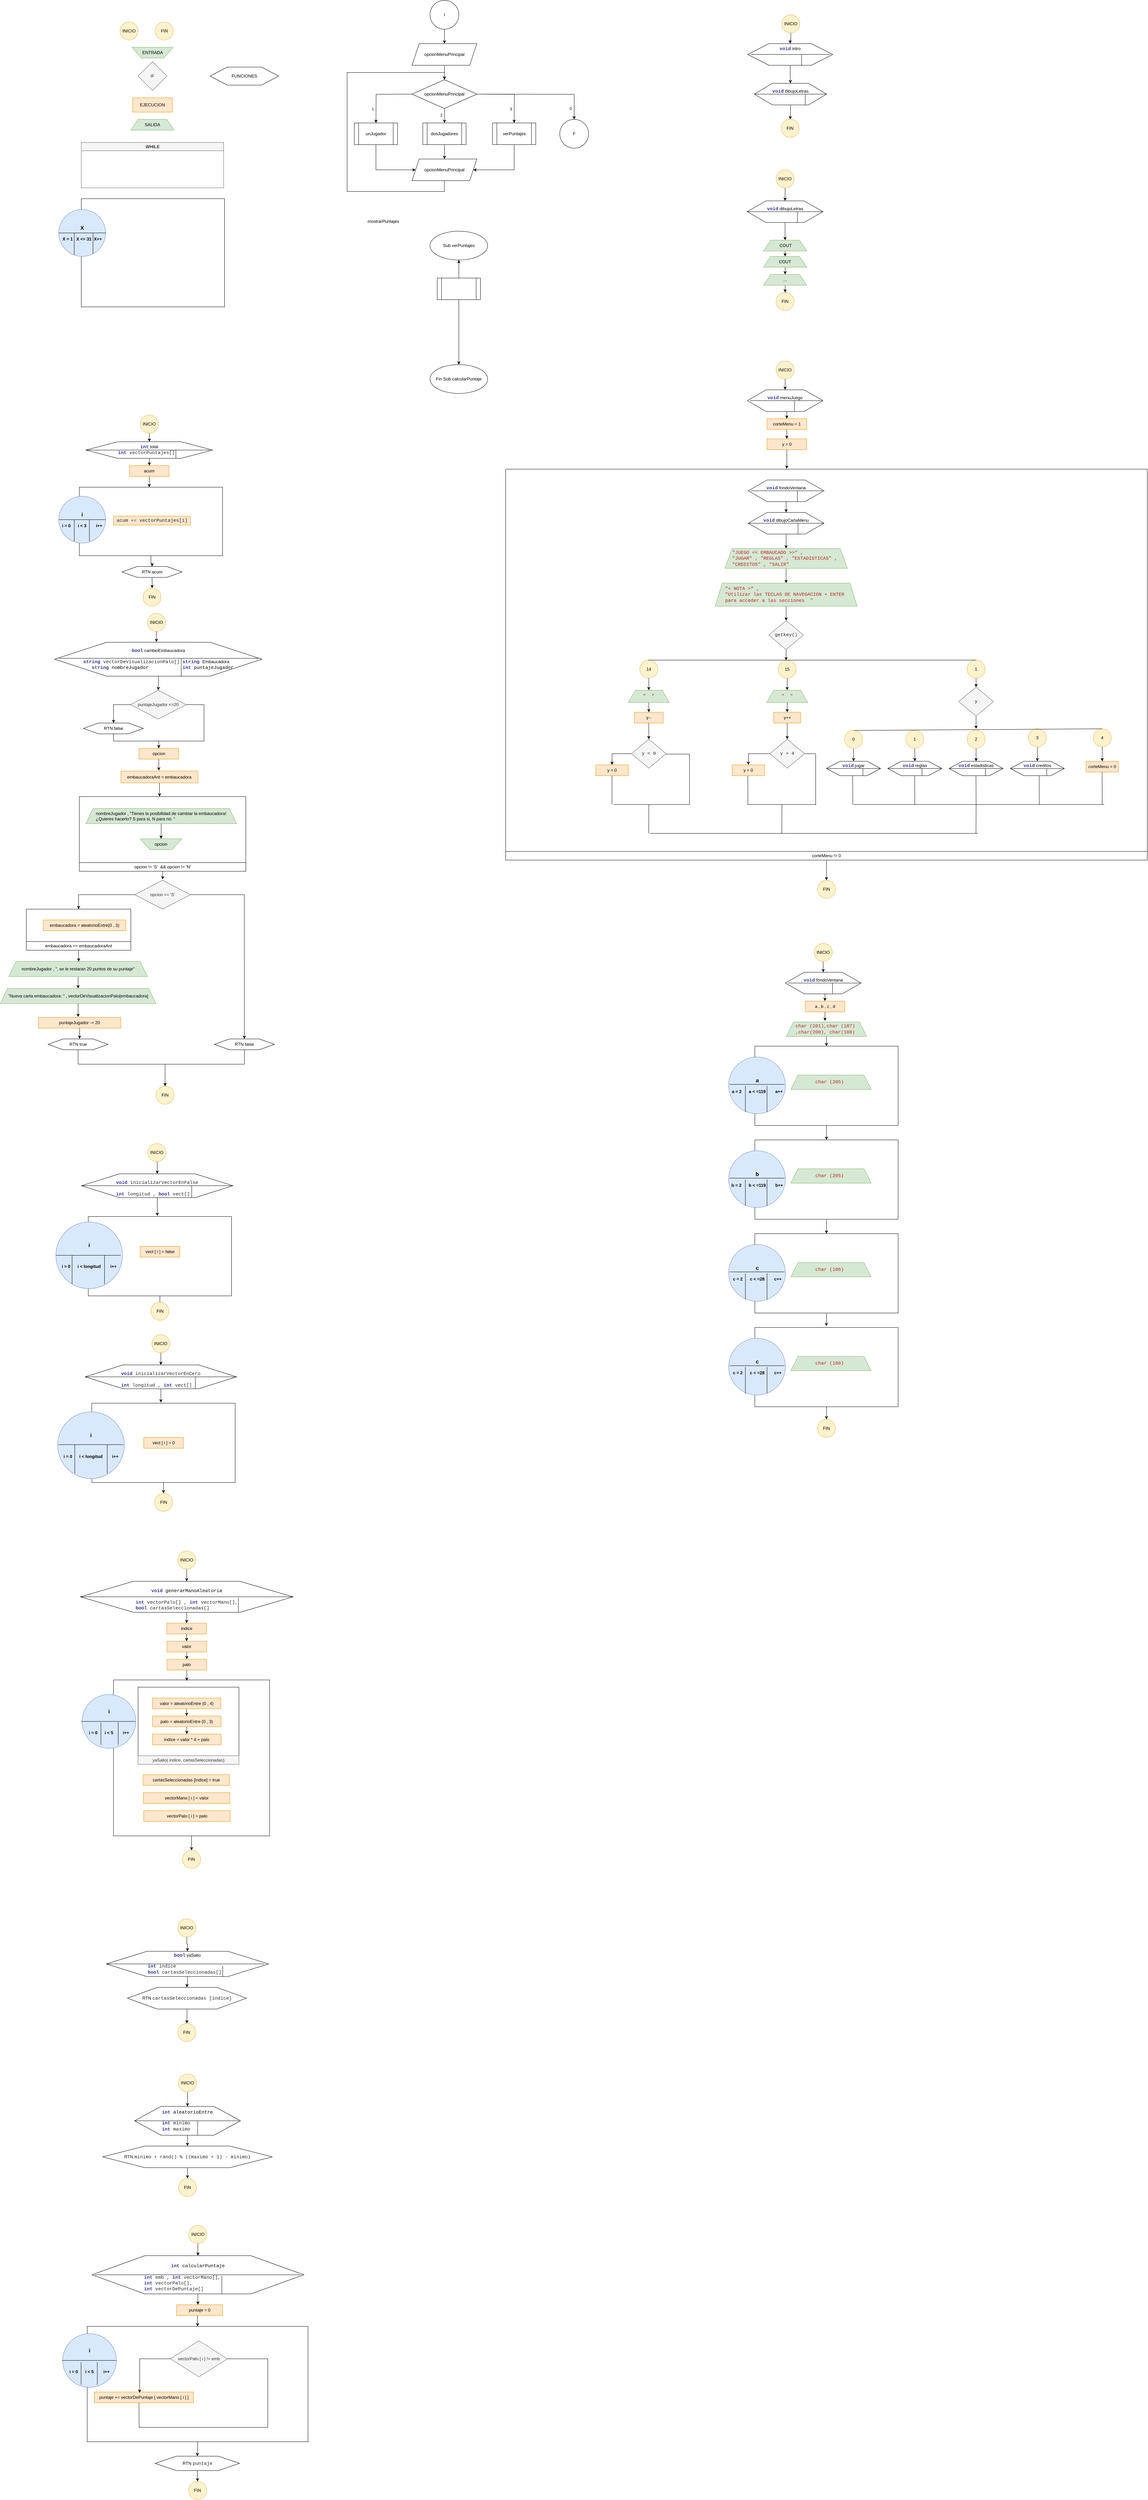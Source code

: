 <mxfile version="24.6.3" type="github">
  <diagram id="C5RBs43oDa-KdzZeNtuy" name="Page-1">
    <mxGraphModel dx="2500" dy="476" grid="1" gridSize="10" guides="1" tooltips="1" connect="1" arrows="1" fold="1" page="1" pageScale="1" pageWidth="827" pageHeight="1169" math="0" shadow="0">
      <root>
        <mxCell id="WIyWlLk6GJQsqaUBKTNV-0" />
        <mxCell id="WIyWlLk6GJQsqaUBKTNV-1" parent="WIyWlLk6GJQsqaUBKTNV-0" />
        <mxCell id="u5qOP3ij6ND8CkqJNDUY-2" value="" style="edgeStyle=orthogonalEdgeStyle;rounded=0;orthogonalLoop=1;jettySize=auto;html=1;" parent="WIyWlLk6GJQsqaUBKTNV-1" source="HAZp1DBVg1G07Br5cqXP-0" edge="1">
          <mxGeometry relative="1" as="geometry">
            <mxPoint x="280" y="170" as="targetPoint" />
          </mxGeometry>
        </mxCell>
        <mxCell id="HAZp1DBVg1G07Br5cqXP-0" value="I" style="ellipse;whiteSpace=wrap;html=1;" parent="WIyWlLk6GJQsqaUBKTNV-1" vertex="1">
          <mxGeometry x="240" y="50" width="80" height="80" as="geometry" />
        </mxCell>
        <mxCell id="u5qOP3ij6ND8CkqJNDUY-5" value="" style="edgeStyle=orthogonalEdgeStyle;rounded=0;orthogonalLoop=1;jettySize=auto;html=1;" parent="WIyWlLk6GJQsqaUBKTNV-1" source="u5qOP3ij6ND8CkqJNDUY-3" edge="1">
          <mxGeometry relative="1" as="geometry">
            <mxPoint x="280" y="270" as="targetPoint" />
          </mxGeometry>
        </mxCell>
        <mxCell id="u5qOP3ij6ND8CkqJNDUY-3" value="opcionMenuPrincipal" style="shape=parallelogram;perimeter=parallelogramPerimeter;whiteSpace=wrap;html=1;fixedSize=1;" parent="WIyWlLk6GJQsqaUBKTNV-1" vertex="1">
          <mxGeometry x="190" y="170" width="180" height="60" as="geometry" />
        </mxCell>
        <mxCell id="u5qOP3ij6ND8CkqJNDUY-9" style="edgeStyle=orthogonalEdgeStyle;rounded=0;orthogonalLoop=1;jettySize=auto;html=1;exitX=1;exitY=0.5;exitDx=0;exitDy=0;entryX=0.5;entryY=0;entryDx=0;entryDy=0;" parent="WIyWlLk6GJQsqaUBKTNV-1" edge="1">
          <mxGeometry relative="1" as="geometry">
            <mxPoint x="370" y="310" as="sourcePoint" />
            <mxPoint x="473.5" y="390" as="targetPoint" />
          </mxGeometry>
        </mxCell>
        <mxCell id="u5qOP3ij6ND8CkqJNDUY-16" value="3" style="edgeLabel;html=1;align=center;verticalAlign=middle;resizable=0;points=[];" parent="u5qOP3ij6ND8CkqJNDUY-9" connectable="0" vertex="1">
          <mxGeometry x="0.488" y="-2" relative="1" as="geometry">
            <mxPoint x="-8" y="8" as="offset" />
          </mxGeometry>
        </mxCell>
        <mxCell id="u5qOP3ij6ND8CkqJNDUY-10" value="" style="edgeStyle=orthogonalEdgeStyle;rounded=0;orthogonalLoop=1;jettySize=auto;html=1;" parent="WIyWlLk6GJQsqaUBKTNV-1" edge="1">
          <mxGeometry relative="1" as="geometry">
            <mxPoint x="280" y="350" as="sourcePoint" />
            <mxPoint x="280" y="390" as="targetPoint" />
          </mxGeometry>
        </mxCell>
        <mxCell id="u5qOP3ij6ND8CkqJNDUY-15" value="2" style="edgeLabel;html=1;align=center;verticalAlign=middle;resizable=0;points=[];" parent="u5qOP3ij6ND8CkqJNDUY-10" connectable="0" vertex="1">
          <mxGeometry x="-0.15" relative="1" as="geometry">
            <mxPoint x="-10" as="offset" />
          </mxGeometry>
        </mxCell>
        <mxCell id="u5qOP3ij6ND8CkqJNDUY-11" style="edgeStyle=orthogonalEdgeStyle;rounded=0;orthogonalLoop=1;jettySize=auto;html=1;exitX=0;exitY=0.5;exitDx=0;exitDy=0;entryX=0.5;entryY=0;entryDx=0;entryDy=0;" parent="WIyWlLk6GJQsqaUBKTNV-1" edge="1">
          <mxGeometry relative="1" as="geometry">
            <mxPoint x="190" y="310" as="sourcePoint" />
            <mxPoint x="90" y="390" as="targetPoint" />
          </mxGeometry>
        </mxCell>
        <mxCell id="u5qOP3ij6ND8CkqJNDUY-14" value="1" style="edgeLabel;html=1;align=center;verticalAlign=middle;resizable=0;points=[];" parent="u5qOP3ij6ND8CkqJNDUY-11" connectable="0" vertex="1">
          <mxGeometry x="0.456" y="-2" relative="1" as="geometry">
            <mxPoint x="-8" y="9" as="offset" />
          </mxGeometry>
        </mxCell>
        <mxCell id="u5qOP3ij6ND8CkqJNDUY-13" style="edgeStyle=orthogonalEdgeStyle;rounded=0;orthogonalLoop=1;jettySize=auto;html=1;exitX=1;exitY=0.5;exitDx=0;exitDy=0;" parent="WIyWlLk6GJQsqaUBKTNV-1" target="u5qOP3ij6ND8CkqJNDUY-12" edge="1">
          <mxGeometry relative="1" as="geometry">
            <mxPoint x="370" y="310" as="sourcePoint" />
          </mxGeometry>
        </mxCell>
        <mxCell id="u5qOP3ij6ND8CkqJNDUY-17" value="0" style="edgeLabel;html=1;align=center;verticalAlign=middle;resizable=0;points=[];" parent="u5qOP3ij6ND8CkqJNDUY-13" connectable="0" vertex="1">
          <mxGeometry x="0.794" y="4" relative="1" as="geometry">
            <mxPoint x="-14" y="5" as="offset" />
          </mxGeometry>
        </mxCell>
        <mxCell id="u5qOP3ij6ND8CkqJNDUY-21" style="edgeStyle=orthogonalEdgeStyle;rounded=0;orthogonalLoop=1;jettySize=auto;html=1;exitX=0.5;exitY=1;exitDx=0;exitDy=0;entryX=0;entryY=0.5;entryDx=0;entryDy=0;" parent="WIyWlLk6GJQsqaUBKTNV-1" target="u5qOP3ij6ND8CkqJNDUY-20" edge="1">
          <mxGeometry relative="1" as="geometry">
            <Array as="points">
              <mxPoint x="90" y="520" />
            </Array>
            <mxPoint x="90" y="450" as="sourcePoint" />
          </mxGeometry>
        </mxCell>
        <mxCell id="u5qOP3ij6ND8CkqJNDUY-22" style="edgeStyle=orthogonalEdgeStyle;rounded=0;orthogonalLoop=1;jettySize=auto;html=1;exitX=0.5;exitY=1;exitDx=0;exitDy=0;entryX=0.5;entryY=0;entryDx=0;entryDy=0;" parent="WIyWlLk6GJQsqaUBKTNV-1" target="u5qOP3ij6ND8CkqJNDUY-20" edge="1">
          <mxGeometry relative="1" as="geometry">
            <mxPoint x="280" y="450" as="sourcePoint" />
          </mxGeometry>
        </mxCell>
        <mxCell id="u5qOP3ij6ND8CkqJNDUY-23" style="edgeStyle=orthogonalEdgeStyle;rounded=0;orthogonalLoop=1;jettySize=auto;html=1;exitX=0.5;exitY=1;exitDx=0;exitDy=0;entryX=1;entryY=0.5;entryDx=0;entryDy=0;" parent="WIyWlLk6GJQsqaUBKTNV-1" target="u5qOP3ij6ND8CkqJNDUY-20" edge="1">
          <mxGeometry relative="1" as="geometry">
            <Array as="points">
              <mxPoint x="474" y="520" />
            </Array>
            <mxPoint x="473.5" y="450" as="sourcePoint" />
          </mxGeometry>
        </mxCell>
        <mxCell id="u5qOP3ij6ND8CkqJNDUY-12" value="F" style="ellipse;whiteSpace=wrap;html=1;aspect=fixed;" parent="WIyWlLk6GJQsqaUBKTNV-1" vertex="1">
          <mxGeometry x="600" y="380" width="80" height="80" as="geometry" />
        </mxCell>
        <mxCell id="u5qOP3ij6ND8CkqJNDUY-24" style="edgeStyle=orthogonalEdgeStyle;rounded=0;orthogonalLoop=1;jettySize=auto;html=1;exitX=0.5;exitY=1;exitDx=0;exitDy=0;entryX=0.5;entryY=0;entryDx=0;entryDy=0;" parent="WIyWlLk6GJQsqaUBKTNV-1" source="u5qOP3ij6ND8CkqJNDUY-20" edge="1">
          <mxGeometry relative="1" as="geometry">
            <mxPoint x="280" y="270" as="targetPoint" />
            <Array as="points">
              <mxPoint x="280" y="580" />
              <mxPoint x="10" y="580" />
              <mxPoint x="10" y="250" />
              <mxPoint x="280" y="250" />
            </Array>
          </mxGeometry>
        </mxCell>
        <mxCell id="u5qOP3ij6ND8CkqJNDUY-20" value="opcionMenuPrincipal" style="shape=parallelogram;perimeter=parallelogramPerimeter;whiteSpace=wrap;html=1;fixedSize=1;" parent="WIyWlLk6GJQsqaUBKTNV-1" vertex="1">
          <mxGeometry x="190" y="490" width="180" height="60" as="geometry" />
        </mxCell>
        <mxCell id="u5qOP3ij6ND8CkqJNDUY-25" value="mostrarPuntajes" style="text;html=1;align=center;verticalAlign=middle;resizable=0;points=[];autosize=1;strokeColor=none;fillColor=none;" parent="WIyWlLk6GJQsqaUBKTNV-1" vertex="1">
          <mxGeometry x="50" y="648" width="120" height="30" as="geometry" />
        </mxCell>
        <mxCell id="u5qOP3ij6ND8CkqJNDUY-26" value="Sub verPuntajes" style="ellipse;whiteSpace=wrap;html=1;" parent="WIyWlLk6GJQsqaUBKTNV-1" vertex="1">
          <mxGeometry x="240" y="690" width="160" height="80" as="geometry" />
        </mxCell>
        <mxCell id="u5qOP3ij6ND8CkqJNDUY-27" value="Fin Sub calcularPuntaje" style="ellipse;whiteSpace=wrap;html=1;" parent="WIyWlLk6GJQsqaUBKTNV-1" vertex="1">
          <mxGeometry x="240" y="1060" width="160" height="80" as="geometry" />
        </mxCell>
        <mxCell id="u5qOP3ij6ND8CkqJNDUY-28" style="edgeStyle=orthogonalEdgeStyle;rounded=0;orthogonalLoop=1;jettySize=auto;html=1;exitX=0.5;exitY=1;exitDx=0;exitDy=0;" parent="WIyWlLk6GJQsqaUBKTNV-1" source="u5qOP3ij6ND8CkqJNDUY-26" target="u5qOP3ij6ND8CkqJNDUY-27" edge="1">
          <mxGeometry relative="1" as="geometry" />
        </mxCell>
        <mxCell id="u5qOP3ij6ND8CkqJNDUY-30" value="" style="edgeStyle=orthogonalEdgeStyle;rounded=0;orthogonalLoop=1;jettySize=auto;html=1;" parent="WIyWlLk6GJQsqaUBKTNV-1" source="u5qOP3ij6ND8CkqJNDUY-29" target="u5qOP3ij6ND8CkqJNDUY-26" edge="1">
          <mxGeometry relative="1" as="geometry" />
        </mxCell>
        <mxCell id="u5qOP3ij6ND8CkqJNDUY-29" value="" style="shape=process;whiteSpace=wrap;html=1;backgroundOutline=1;" parent="WIyWlLk6GJQsqaUBKTNV-1" vertex="1">
          <mxGeometry x="260" y="820" width="120" height="60" as="geometry" />
        </mxCell>
        <mxCell id="u5qOP3ij6ND8CkqJNDUY-31" value="opcionMenuPrincipal" style="rhombus;whiteSpace=wrap;html=1;" parent="WIyWlLk6GJQsqaUBKTNV-1" vertex="1">
          <mxGeometry x="190" y="270" width="180" height="80" as="geometry" />
        </mxCell>
        <mxCell id="JH2BPLY3jY3wUu7ko6vr-0" value="unJugador" style="shape=process;whiteSpace=wrap;html=1;backgroundOutline=1;" parent="WIyWlLk6GJQsqaUBKTNV-1" vertex="1">
          <mxGeometry x="30" y="390" width="120" height="60" as="geometry" />
        </mxCell>
        <mxCell id="JH2BPLY3jY3wUu7ko6vr-1" value="dosJugadores" style="shape=process;whiteSpace=wrap;html=1;backgroundOutline=1;" parent="WIyWlLk6GJQsqaUBKTNV-1" vertex="1">
          <mxGeometry x="220" y="390" width="120" height="60" as="geometry" />
        </mxCell>
        <mxCell id="JH2BPLY3jY3wUu7ko6vr-2" value="verPuntajes" style="shape=process;whiteSpace=wrap;html=1;backgroundOutline=1;" parent="WIyWlLk6GJQsqaUBKTNV-1" vertex="1">
          <mxGeometry x="413.5" y="390" width="120" height="60" as="geometry" />
        </mxCell>
        <mxCell id="6Hut0MXTEwNpOhIjhO51-0" value="EJECUCION" style="rounded=0;whiteSpace=wrap;html=1;fillColor=#ffe6cc;strokeColor=#d79b00;" vertex="1" parent="WIyWlLk6GJQsqaUBKTNV-1">
          <mxGeometry x="-585" y="320" width="110" height="40" as="geometry" />
        </mxCell>
        <mxCell id="6Hut0MXTEwNpOhIjhO51-1" value="SALIDA" style="shape=trapezoid;perimeter=trapezoidPerimeter;whiteSpace=wrap;html=1;fixedSize=1;fillColor=#d5e8d4;strokeColor=#82b366;" vertex="1" parent="WIyWlLk6GJQsqaUBKTNV-1">
          <mxGeometry x="-590" y="380" width="120" height="30" as="geometry" />
        </mxCell>
        <mxCell id="6Hut0MXTEwNpOhIjhO51-2" value="INICIO" style="ellipse;whiteSpace=wrap;html=1;aspect=fixed;fillColor=#fff2cc;strokeColor=#d6b656;" vertex="1" parent="WIyWlLk6GJQsqaUBKTNV-1">
          <mxGeometry x="-620" y="110" width="50" height="50" as="geometry" />
        </mxCell>
        <mxCell id="6Hut0MXTEwNpOhIjhO51-3" value="IF" style="rhombus;whiteSpace=wrap;html=1;fillColor=#f5f5f5;strokeColor=#666666;fontColor=#333333;" vertex="1" parent="WIyWlLk6GJQsqaUBKTNV-1">
          <mxGeometry x="-570" y="220" width="80" height="80" as="geometry" />
        </mxCell>
        <mxCell id="6Hut0MXTEwNpOhIjhO51-4" value="ENTRADA" style="verticalLabelPosition=middle;verticalAlign=middle;html=1;shape=trapezoid;perimeter=trapezoidPerimeter;whiteSpace=wrap;size=0.23;arcSize=10;flipV=1;labelPosition=center;align=center;fillColor=#d5e8d4;strokeColor=#82b366;" vertex="1" parent="WIyWlLk6GJQsqaUBKTNV-1">
          <mxGeometry x="-587.5" y="180" width="115" height="30" as="geometry" />
        </mxCell>
        <mxCell id="6Hut0MXTEwNpOhIjhO51-6" value="FIN" style="ellipse;whiteSpace=wrap;html=1;aspect=fixed;fillColor=#fff2cc;strokeColor=#d6b656;" vertex="1" parent="WIyWlLk6GJQsqaUBKTNV-1">
          <mxGeometry x="-522.5" y="110" width="50" height="50" as="geometry" />
        </mxCell>
        <mxCell id="6Hut0MXTEwNpOhIjhO51-11" value="WHILE" style="swimlane;whiteSpace=wrap;html=1;fillColor=#f5f5f5;fontColor=#333333;strokeColor=#666666;" vertex="1" parent="WIyWlLk6GJQsqaUBKTNV-1">
          <mxGeometry x="-727.5" y="444" width="395" height="126" as="geometry" />
        </mxCell>
        <mxCell id="6Hut0MXTEwNpOhIjhO51-30" value="" style="rounded=0;whiteSpace=wrap;html=1;" vertex="1" parent="WIyWlLk6GJQsqaUBKTNV-1">
          <mxGeometry x="-727.5" y="600" width="397.5" height="300" as="geometry" />
        </mxCell>
        <mxCell id="6Hut0MXTEwNpOhIjhO51-32" value="&lt;b&gt;&lt;font style=&quot;font-size: 15px;&quot;&gt;X&lt;/font&gt;&lt;/b&gt;&lt;br&gt;&lt;br&gt;&lt;b&gt;X = 1&amp;nbsp; &amp;nbsp;X &amp;lt;= 31&amp;nbsp; X++&lt;/b&gt;" style="ellipse;whiteSpace=wrap;html=1;aspect=fixed;fillColor=#dae8fc;strokeColor=#6c8ebf;" vertex="1" parent="WIyWlLk6GJQsqaUBKTNV-1">
          <mxGeometry x="-790" y="630" width="130" height="130" as="geometry" />
        </mxCell>
        <mxCell id="6Hut0MXTEwNpOhIjhO51-33" value="" style="line;strokeWidth=1;html=1;perimeter=backbonePerimeter;points=[];outlineConnect=0;" vertex="1" parent="WIyWlLk6GJQsqaUBKTNV-1">
          <mxGeometry x="-790" y="690" width="130" height="10" as="geometry" />
        </mxCell>
        <mxCell id="6Hut0MXTEwNpOhIjhO51-34" value="" style="line;strokeWidth=1;direction=south;html=1;" vertex="1" parent="WIyWlLk6GJQsqaUBKTNV-1">
          <mxGeometry x="-752" y="695" width="10" height="61" as="geometry" />
        </mxCell>
        <mxCell id="6Hut0MXTEwNpOhIjhO51-35" value="" style="line;strokeWidth=1;direction=south;html=1;" vertex="1" parent="WIyWlLk6GJQsqaUBKTNV-1">
          <mxGeometry x="-700" y="695" width="10" height="58" as="geometry" />
        </mxCell>
        <mxCell id="6Hut0MXTEwNpOhIjhO51-37" value="FUNCIONES" style="shape=hexagon;perimeter=hexagonPerimeter2;whiteSpace=wrap;html=1;size=0.25" vertex="1" parent="WIyWlLk6GJQsqaUBKTNV-1">
          <mxGeometry x="-370" y="235" width="190" height="50" as="geometry" />
        </mxCell>
        <mxCell id="6Hut0MXTEwNpOhIjhO51-60" value="" style="edgeStyle=orthogonalEdgeStyle;rounded=0;orthogonalLoop=1;jettySize=auto;html=1;" edge="1" parent="WIyWlLk6GJQsqaUBKTNV-1" source="6Hut0MXTEwNpOhIjhO51-42">
          <mxGeometry relative="1" as="geometry">
            <mxPoint x="-531.182" y="1620.0" as="targetPoint" />
          </mxGeometry>
        </mxCell>
        <mxCell id="6Hut0MXTEwNpOhIjhO51-42" value="" style="rounded=0;whiteSpace=wrap;html=1;" vertex="1" parent="WIyWlLk6GJQsqaUBKTNV-1">
          <mxGeometry x="-733" y="1400" width="397.5" height="190" as="geometry" />
        </mxCell>
        <mxCell id="6Hut0MXTEwNpOhIjhO51-43" value="&lt;span style=&quot;font-size: 15px;&quot;&gt;&lt;b&gt;i&lt;/b&gt;&lt;/span&gt;&lt;br&gt;&lt;br&gt;&lt;b&gt;i = 0&amp;nbsp; &amp;nbsp; &amp;nbsp; i &amp;lt; 3&amp;nbsp; &amp;nbsp; &amp;nbsp; &amp;nbsp; i++&lt;/b&gt;" style="ellipse;whiteSpace=wrap;html=1;aspect=fixed;fillColor=#dae8fc;strokeColor=#6c8ebf;" vertex="1" parent="WIyWlLk6GJQsqaUBKTNV-1">
          <mxGeometry x="-790" y="1425" width="130" height="130" as="geometry" />
        </mxCell>
        <mxCell id="6Hut0MXTEwNpOhIjhO51-44" value="" style="line;strokeWidth=1;html=1;perimeter=backbonePerimeter;points=[];outlineConnect=0;" vertex="1" parent="WIyWlLk6GJQsqaUBKTNV-1">
          <mxGeometry x="-790" y="1485" width="130" height="10" as="geometry" />
        </mxCell>
        <mxCell id="6Hut0MXTEwNpOhIjhO51-45" value="" style="line;strokeWidth=1;direction=south;html=1;" vertex="1" parent="WIyWlLk6GJQsqaUBKTNV-1">
          <mxGeometry x="-752" y="1490" width="10" height="60" as="geometry" />
        </mxCell>
        <mxCell id="6Hut0MXTEwNpOhIjhO51-46" value="" style="line;strokeWidth=1;direction=south;html=1;" vertex="1" parent="WIyWlLk6GJQsqaUBKTNV-1">
          <mxGeometry x="-710" y="1490" width="10" height="60" as="geometry" />
        </mxCell>
        <mxCell id="6Hut0MXTEwNpOhIjhO51-65" style="edgeStyle=orthogonalEdgeStyle;rounded=0;orthogonalLoop=1;jettySize=auto;html=1;entryX=0.5;entryY=0;entryDx=0;entryDy=0;" edge="1" parent="WIyWlLk6GJQsqaUBKTNV-1" source="6Hut0MXTEwNpOhIjhO51-47" target="6Hut0MXTEwNpOhIjhO51-51">
          <mxGeometry relative="1" as="geometry" />
        </mxCell>
        <mxCell id="6Hut0MXTEwNpOhIjhO51-47" value="INICIO" style="ellipse;whiteSpace=wrap;html=1;aspect=fixed;fillColor=#fff2cc;strokeColor=#d6b656;" vertex="1" parent="WIyWlLk6GJQsqaUBKTNV-1">
          <mxGeometry x="-563.75" y="1200" width="50" height="50" as="geometry" />
        </mxCell>
        <mxCell id="6Hut0MXTEwNpOhIjhO51-48" value="FIN" style="ellipse;whiteSpace=wrap;html=1;aspect=fixed;fillColor=#fff2cc;strokeColor=#d6b656;" vertex="1" parent="WIyWlLk6GJQsqaUBKTNV-1">
          <mxGeometry x="-556.25" y="1680" width="50" height="50" as="geometry" />
        </mxCell>
        <mxCell id="6Hut0MXTEwNpOhIjhO51-55" value="" style="edgeStyle=orthogonalEdgeStyle;rounded=0;orthogonalLoop=1;jettySize=auto;html=1;" edge="1" parent="WIyWlLk6GJQsqaUBKTNV-1" source="6Hut0MXTEwNpOhIjhO51-49">
          <mxGeometry relative="1" as="geometry">
            <mxPoint x="-539" y="1400" as="targetPoint" />
          </mxGeometry>
        </mxCell>
        <mxCell id="6Hut0MXTEwNpOhIjhO51-49" value="acum" style="rounded=0;whiteSpace=wrap;html=1;fillColor=#ffe6cc;strokeColor=#d79b00;" vertex="1" parent="WIyWlLk6GJQsqaUBKTNV-1">
          <mxGeometry x="-593.75" y="1340" width="110" height="30" as="geometry" />
        </mxCell>
        <mxCell id="6Hut0MXTEwNpOhIjhO51-51" value="&lt;span style=&quot;color: rgb(51, 51, 153); font-weight: bold; font-family: SFMono-Regular, Menlo, Monaco, Consolas, &amp;quot;Liberation Mono&amp;quot;, &amp;quot;Courier New&amp;quot;, monospace; font-size: 13.125px; text-align: left; background-color: initial;&quot;&gt;int&lt;/span&gt;&amp;nbsp;total&lt;br&gt;&lt;pre style=&quot;box-sizing: border-box; font-family: SFMono-Regular, Menlo, Monaco, Consolas, &amp;quot;Liberation Mono&amp;quot;, &amp;quot;Courier New&amp;quot;, monospace; font-size: 13.125px; margin-top: 0px; margin-bottom: 0px; overflow: auto; color: rgb(33, 37, 41); text-align: left; line-height: 16.406px;&quot; id=&quot;yui_3_17_2_1_1719522832613_25&quot;&gt;&lt;span style=&quot;box-sizing: border-box; color: rgb(51, 51, 153); font-weight: bold;&quot; id=&quot;yui_3_17_2_1_1719522832613_33&quot;&gt;int&lt;/span&gt; vectorPuntajes[]  &lt;/pre&gt;" style="shape=hexagon;perimeter=hexagonPerimeter2;whiteSpace=wrap;html=1;size=0.25" vertex="1" parent="WIyWlLk6GJQsqaUBKTNV-1">
          <mxGeometry x="-714.75" y="1274" width="352" height="46" as="geometry" />
        </mxCell>
        <mxCell id="6Hut0MXTEwNpOhIjhO51-52" value="&lt;pre style=&quot;box-sizing: border-box; font-family: SFMono-Regular, Menlo, Monaco, Consolas, &amp;quot;Liberation Mono&amp;quot;, &amp;quot;Courier New&amp;quot;, monospace; font-size: 13.125px; margin-top: 0px; margin-bottom: 0px; overflow: auto; color: rgb(33, 37, 41); text-align: left; line-height: 16.406px;&quot; id=&quot;yui_3_17_2_1_1719407686035_30&quot;&gt;acum &lt;span style=&quot;box-sizing: border-box; color: rgb(51, 51, 51);&quot;&gt;+=&lt;/span&gt; vectorPuntajes[i]&lt;/pre&gt;" style="rounded=0;whiteSpace=wrap;html=1;fillColor=#ffe6cc;strokeColor=#d79b00;" vertex="1" parent="WIyWlLk6GJQsqaUBKTNV-1">
          <mxGeometry x="-638.12" y="1480" width="213.75" height="25" as="geometry" />
        </mxCell>
        <mxCell id="6Hut0MXTEwNpOhIjhO51-58" style="edgeStyle=orthogonalEdgeStyle;rounded=0;orthogonalLoop=1;jettySize=auto;html=1;entryX=0.5;entryY=0;entryDx=0;entryDy=0;" edge="1" parent="WIyWlLk6GJQsqaUBKTNV-1" source="6Hut0MXTEwNpOhIjhO51-51" target="6Hut0MXTEwNpOhIjhO51-49">
          <mxGeometry relative="1" as="geometry" />
        </mxCell>
        <mxCell id="6Hut0MXTEwNpOhIjhO51-61" value="" style="edgeStyle=orthogonalEdgeStyle;rounded=0;orthogonalLoop=1;jettySize=auto;html=1;" edge="1" parent="WIyWlLk6GJQsqaUBKTNV-1" target="6Hut0MXTEwNpOhIjhO51-48">
          <mxGeometry relative="1" as="geometry">
            <mxPoint x="-531.182" y="1650" as="sourcePoint" />
          </mxGeometry>
        </mxCell>
        <mxCell id="6Hut0MXTEwNpOhIjhO51-62" value="" style="line;strokeWidth=1;html=1;perimeter=backbonePerimeter;points=[];outlineConnect=0;" vertex="1" parent="WIyWlLk6GJQsqaUBKTNV-1">
          <mxGeometry x="-714.75" y="1292" width="345" height="10" as="geometry" />
        </mxCell>
        <mxCell id="6Hut0MXTEwNpOhIjhO51-66" value="RTN acum" style="shape=hexagon;perimeter=hexagonPerimeter2;whiteSpace=wrap;html=1;size=0.25" vertex="1" parent="WIyWlLk6GJQsqaUBKTNV-1">
          <mxGeometry x="-614.37" y="1620" width="166.25" height="30" as="geometry" />
        </mxCell>
        <mxCell id="6Hut0MXTEwNpOhIjhO51-69" value="" style="line;strokeWidth=1;direction=south;html=1;" vertex="1" parent="WIyWlLk6GJQsqaUBKTNV-1">
          <mxGeometry x="-470" y="1296" width="10" height="24" as="geometry" />
        </mxCell>
        <mxCell id="6Hut0MXTEwNpOhIjhO51-106" style="edgeStyle=orthogonalEdgeStyle;rounded=0;orthogonalLoop=1;jettySize=auto;html=1;" edge="1" parent="WIyWlLk6GJQsqaUBKTNV-1" source="6Hut0MXTEwNpOhIjhO51-81">
          <mxGeometry relative="1" as="geometry">
            <mxPoint x="-512.5" y="2185.778" as="targetPoint" />
          </mxGeometry>
        </mxCell>
        <mxCell id="6Hut0MXTEwNpOhIjhO51-81" value="opcion" style="rounded=0;whiteSpace=wrap;html=1;fillColor=#ffe6cc;strokeColor=#d79b00;" vertex="1" parent="WIyWlLk6GJQsqaUBKTNV-1">
          <mxGeometry x="-567.5" y="2124" width="110" height="30" as="geometry" />
        </mxCell>
        <mxCell id="6Hut0MXTEwNpOhIjhO51-92" value="" style="edgeStyle=orthogonalEdgeStyle;rounded=0;orthogonalLoop=1;jettySize=auto;html=1;" edge="1" parent="WIyWlLk6GJQsqaUBKTNV-1" source="6Hut0MXTEwNpOhIjhO51-82" target="6Hut0MXTEwNpOhIjhO51-90">
          <mxGeometry relative="1" as="geometry" />
        </mxCell>
        <mxCell id="6Hut0MXTEwNpOhIjhO51-82" value="&lt;div style=&quot;text-align: left;&quot;&gt;&lt;span style=&quot;background-color: initial; font-size: 13.125px;&quot;&gt;&lt;font face=&quot;SFMono-Regular, Menlo, Monaco, Consolas, Liberation Mono, Courier New, monospace&quot; color=&quot;#333399&quot;&gt;&lt;b&gt;&amp;nbsp;&lt;/b&gt;&lt;/font&gt;&lt;/span&gt;&lt;/div&gt;&lt;span style=&quot;background-color: initial; color: rgb(51, 51, 153); font-weight: bold; font-family: SFMono-Regular, Menlo, Monaco, Consolas, &amp;quot;Liberation Mono&amp;quot;, &amp;quot;Courier New&amp;quot;, monospace; font-size: 13.125px; text-align: left;&quot;&gt;bool&lt;/span&gt;&lt;span style=&quot;background-color: initial;&quot;&gt;&amp;nbsp;cambioEmbaucadora&lt;/span&gt;&lt;span style=&quot;background-color: initial;&quot;&gt;&lt;br&gt;&lt;br&gt;&lt;/span&gt;&lt;div&gt;&lt;pre style=&quot;box-sizing: border-box; font-family: SFMono-Regular, Menlo, Monaco, Consolas, &amp;quot;Liberation Mono&amp;quot;, &amp;quot;Courier New&amp;quot;, monospace; font-size: 13.125px; margin-top: 0px; margin-bottom: 0px; overflow: auto; text-align: left; line-height: 16.406px;&quot; id=&quot;yui_3_17_2_1_1719522832613_25&quot;&gt;&lt;span style=&quot;color: rgb(33, 37, 41);&quot;&gt;&lt;span style=&quot;box-sizing: border-box; color: rgb(51, 51, 153); font-weight: bold;&quot; id=&quot;yui_3_17_2_1_1719522832613_33&quot;&gt;string&lt;/span&gt; vectorDeVisualizacionPalo[] &lt;/span&gt;&lt;font color=&quot;#333399&quot;&gt;&lt;b&gt;string &lt;/b&gt;&lt;/font&gt;&lt;span style=&quot;color: rgb(0, 0, 0); font-family: Helvetica; font-size: 12px; text-align: center; white-space: normal; background-color: initial;&quot;&gt;Embaucadora&lt;br&gt;&lt;/span&gt;   &lt;b style=&quot;color: rgb(51, 51, 153); background-color: initial; white-space: normal;&quot;&gt;string&lt;/b&gt; nombreJugador&amp;nbsp;          &lt;span style=&quot;background-color: initial; white-space: normal;&quot;&gt;&amp;nbsp;&lt;/span&gt;&lt;b style=&quot;background-color: initial; color: rgb(51, 51, 153); white-space: normal;&quot;&gt;int&lt;/b&gt;&lt;span style=&quot;background-color: initial; white-space: normal;&quot;&gt;&amp;nbsp;puntajeJugador&lt;/span&gt;&lt;/pre&gt;&lt;pre style=&quot;box-sizing: border-box; font-family: SFMono-Regular, Menlo, Monaco, Consolas, &amp;quot;Liberation Mono&amp;quot;, &amp;quot;Courier New&amp;quot;, monospace; font-size: 13.125px; margin-top: 0px; margin-bottom: 0px; overflow: auto; text-align: left; line-height: 16.406px;&quot; id=&quot;yui_3_17_2_1_1719522832613_25&quot;&gt;&lt;font style=&quot;background-color: initial; white-space: normal;&quot; color=&quot;#212529&quot;&gt;&lt;/font&gt;&lt;/pre&gt;&lt;pre style=&quot;box-sizing: border-box; font-family: SFMono-Regular, Menlo, Monaco, Consolas, &amp;quot;Liberation Mono&amp;quot;, &amp;quot;Courier New&amp;quot;, monospace; font-size: 13.125px; margin-top: 0px; margin-bottom: 0px; overflow: auto; color: rgb(33, 37, 41); text-align: left; line-height: 16.406px;&quot; id=&quot;yui_3_17_2_1_1719522832613_25&quot;&gt;  &lt;/pre&gt;&lt;/div&gt;" style="shape=hexagon;perimeter=hexagonPerimeter2;whiteSpace=wrap;html=1;size=0.25" vertex="1" parent="WIyWlLk6GJQsqaUBKTNV-1">
          <mxGeometry x="-801.13" y="1830" width="574.75" height="94" as="geometry" />
        </mxCell>
        <mxCell id="6Hut0MXTEwNpOhIjhO51-86" value="" style="line;strokeWidth=1;html=1;perimeter=backbonePerimeter;points=[];outlineConnect=0;" vertex="1" parent="WIyWlLk6GJQsqaUBKTNV-1">
          <mxGeometry x="-789" y="1869.5" width="553" height="10" as="geometry" />
        </mxCell>
        <mxCell id="6Hut0MXTEwNpOhIjhO51-88" value="" style="line;strokeWidth=1;direction=south;html=1;" vertex="1" parent="WIyWlLk6GJQsqaUBKTNV-1">
          <mxGeometry x="-455.25" y="1874" width="10" height="50" as="geometry" />
        </mxCell>
        <mxCell id="6Hut0MXTEwNpOhIjhO51-93" style="edgeStyle=orthogonalEdgeStyle;rounded=0;orthogonalLoop=1;jettySize=auto;html=1;entryX=0.5;entryY=0;entryDx=0;entryDy=0;exitX=0;exitY=0.5;exitDx=0;exitDy=0;" edge="1" parent="WIyWlLk6GJQsqaUBKTNV-1" source="6Hut0MXTEwNpOhIjhO51-90" target="6Hut0MXTEwNpOhIjhO51-91">
          <mxGeometry relative="1" as="geometry">
            <Array as="points">
              <mxPoint x="-638" y="2003" />
              <mxPoint x="-638" y="2054" />
            </Array>
          </mxGeometry>
        </mxCell>
        <mxCell id="6Hut0MXTEwNpOhIjhO51-99" style="edgeStyle=orthogonalEdgeStyle;rounded=0;orthogonalLoop=1;jettySize=auto;html=1;entryX=0.5;entryY=0;entryDx=0;entryDy=0;" edge="1" parent="WIyWlLk6GJQsqaUBKTNV-1" source="6Hut0MXTEwNpOhIjhO51-90" target="6Hut0MXTEwNpOhIjhO51-81">
          <mxGeometry relative="1" as="geometry">
            <Array as="points">
              <mxPoint x="-387" y="2003" />
              <mxPoint x="-387" y="2104" />
              <mxPoint x="-513" y="2104" />
            </Array>
          </mxGeometry>
        </mxCell>
        <mxCell id="6Hut0MXTEwNpOhIjhO51-90" value="puntajeJugador &amp;lt;=20" style="rhombus;whiteSpace=wrap;html=1;fillColor=#f5f5f5;strokeColor=#666666;fontColor=#333333;" vertex="1" parent="WIyWlLk6GJQsqaUBKTNV-1">
          <mxGeometry x="-590.88" y="1963" width="154.25" height="80" as="geometry" />
        </mxCell>
        <mxCell id="6Hut0MXTEwNpOhIjhO51-98" style="edgeStyle=orthogonalEdgeStyle;rounded=0;orthogonalLoop=1;jettySize=auto;html=1;" edge="1" parent="WIyWlLk6GJQsqaUBKTNV-1" source="6Hut0MXTEwNpOhIjhO51-91" target="6Hut0MXTEwNpOhIjhO51-81">
          <mxGeometry relative="1" as="geometry" />
        </mxCell>
        <mxCell id="6Hut0MXTEwNpOhIjhO51-91" value="RTN false" style="shape=hexagon;perimeter=hexagonPerimeter2;whiteSpace=wrap;html=1;size=0.25" vertex="1" parent="WIyWlLk6GJQsqaUBKTNV-1">
          <mxGeometry x="-721.5" y="2054" width="166.25" height="30" as="geometry" />
        </mxCell>
        <mxCell id="6Hut0MXTEwNpOhIjhO51-94" value="INICIO" style="ellipse;whiteSpace=wrap;html=1;aspect=fixed;fillColor=#fff2cc;strokeColor=#d6b656;" vertex="1" parent="WIyWlLk6GJQsqaUBKTNV-1">
          <mxGeometry x="-544" y="1750" width="50" height="50" as="geometry" />
        </mxCell>
        <mxCell id="6Hut0MXTEwNpOhIjhO51-96" style="edgeStyle=orthogonalEdgeStyle;rounded=0;orthogonalLoop=1;jettySize=auto;html=1;entryX=0.491;entryY=-0.006;entryDx=0;entryDy=0;entryPerimeter=0;" edge="1" parent="WIyWlLk6GJQsqaUBKTNV-1" source="6Hut0MXTEwNpOhIjhO51-94" target="6Hut0MXTEwNpOhIjhO51-82">
          <mxGeometry relative="1" as="geometry" />
        </mxCell>
        <mxCell id="6Hut0MXTEwNpOhIjhO51-97" value="embaucadoraAnt = embaucadora" style="rounded=0;whiteSpace=wrap;html=1;fillColor=#ffe6cc;strokeColor=#d79b00;" vertex="1" parent="WIyWlLk6GJQsqaUBKTNV-1">
          <mxGeometry x="-617.62" y="2187" width="214" height="33" as="geometry" />
        </mxCell>
        <mxCell id="6Hut0MXTEwNpOhIjhO51-100" value="" style="rounded=0;whiteSpace=wrap;html=1;" vertex="1" parent="WIyWlLk6GJQsqaUBKTNV-1">
          <mxGeometry x="-733" y="2258" width="462" height="183" as="geometry" />
        </mxCell>
        <mxCell id="6Hut0MXTEwNpOhIjhO51-103" style="edgeStyle=orthogonalEdgeStyle;rounded=0;orthogonalLoop=1;jettySize=auto;html=1;entryX=0.5;entryY=0;entryDx=0;entryDy=0;" edge="1" parent="WIyWlLk6GJQsqaUBKTNV-1" source="6Hut0MXTEwNpOhIjhO51-101" target="6Hut0MXTEwNpOhIjhO51-102">
          <mxGeometry relative="1" as="geometry" />
        </mxCell>
        <mxCell id="6Hut0MXTEwNpOhIjhO51-101" value="&lt;div style=&quot;text-align: left;&quot;&gt;&lt;span style=&quot;background-color: initial;&quot;&gt;nombreJugador , &quot;Tienes la posibilidad de cambiar la embaucadora!&lt;br&gt;¿Quieres hacerlo? S para si, N para no: &quot;&lt;/span&gt;&lt;/div&gt;" style="shape=trapezoid;perimeter=trapezoidPerimeter;whiteSpace=wrap;html=1;fixedSize=1;fillColor=#d5e8d4;strokeColor=#82b366;" vertex="1" parent="WIyWlLk6GJQsqaUBKTNV-1">
          <mxGeometry x="-714.75" y="2291" width="418" height="42" as="geometry" />
        </mxCell>
        <mxCell id="6Hut0MXTEwNpOhIjhO51-102" value="opcion" style="verticalLabelPosition=middle;verticalAlign=middle;html=1;shape=trapezoid;perimeter=trapezoidPerimeter;whiteSpace=wrap;size=0.23;arcSize=10;flipV=1;labelPosition=center;align=center;fillColor=#d5e8d4;strokeColor=#82b366;" vertex="1" parent="WIyWlLk6GJQsqaUBKTNV-1">
          <mxGeometry x="-563.75" y="2375" width="115" height="30" as="geometry" />
        </mxCell>
        <mxCell id="6Hut0MXTEwNpOhIjhO51-105" style="edgeStyle=orthogonalEdgeStyle;rounded=0;orthogonalLoop=1;jettySize=auto;html=1;entryX=0.482;entryY=-0.001;entryDx=0;entryDy=0;entryPerimeter=0;" edge="1" parent="WIyWlLk6GJQsqaUBKTNV-1" source="6Hut0MXTEwNpOhIjhO51-97" target="6Hut0MXTEwNpOhIjhO51-100">
          <mxGeometry relative="1" as="geometry" />
        </mxCell>
        <mxCell id="6Hut0MXTEwNpOhIjhO51-107" value="opcion != &#39;S&#39;&amp;nbsp; &amp;amp;&amp;amp; opcion != &#39;N&#39;" style="rounded=0;whiteSpace=wrap;html=1;" vertex="1" parent="WIyWlLk6GJQsqaUBKTNV-1">
          <mxGeometry x="-733" y="2441" width="462" height="24" as="geometry" />
        </mxCell>
        <mxCell id="6Hut0MXTEwNpOhIjhO51-117" style="edgeStyle=orthogonalEdgeStyle;rounded=0;orthogonalLoop=1;jettySize=auto;html=1;entryX=0.5;entryY=0;entryDx=0;entryDy=0;" edge="1" parent="WIyWlLk6GJQsqaUBKTNV-1" source="6Hut0MXTEwNpOhIjhO51-108" target="6Hut0MXTEwNpOhIjhO51-110">
          <mxGeometry relative="1" as="geometry" />
        </mxCell>
        <mxCell id="6Hut0MXTEwNpOhIjhO51-123" style="edgeStyle=orthogonalEdgeStyle;rounded=0;orthogonalLoop=1;jettySize=auto;html=1;entryX=0.5;entryY=0;entryDx=0;entryDy=0;" edge="1" parent="WIyWlLk6GJQsqaUBKTNV-1" source="6Hut0MXTEwNpOhIjhO51-108" target="6Hut0MXTEwNpOhIjhO51-122">
          <mxGeometry relative="1" as="geometry" />
        </mxCell>
        <mxCell id="6Hut0MXTEwNpOhIjhO51-108" value="opcion == &#39;S&#39;" style="rhombus;whiteSpace=wrap;html=1;fillColor=#f5f5f5;strokeColor=#666666;fontColor=#333333;" vertex="1" parent="WIyWlLk6GJQsqaUBKTNV-1">
          <mxGeometry x="-579.13" y="2490" width="154.25" height="80" as="geometry" />
        </mxCell>
        <mxCell id="6Hut0MXTEwNpOhIjhO51-110" value="" style="rounded=0;whiteSpace=wrap;html=1;" vertex="1" parent="WIyWlLk6GJQsqaUBKTNV-1">
          <mxGeometry x="-880" y="2570" width="290" height="90" as="geometry" />
        </mxCell>
        <mxCell id="6Hut0MXTEwNpOhIjhO51-115" value="embaucadora = aleatorioEntre(0 , 3)" style="rounded=0;whiteSpace=wrap;html=1;fillColor=#ffe6cc;strokeColor=#d79b00;" vertex="1" parent="WIyWlLk6GJQsqaUBKTNV-1">
          <mxGeometry x="-833" y="2600" width="229" height="30" as="geometry" />
        </mxCell>
        <mxCell id="6Hut0MXTEwNpOhIjhO51-116" value="embaucadora == embaucadoraAnt" style="rounded=0;whiteSpace=wrap;html=1;" vertex="1" parent="WIyWlLk6GJQsqaUBKTNV-1">
          <mxGeometry x="-880" y="2660" width="290" height="24" as="geometry" />
        </mxCell>
        <mxCell id="6Hut0MXTEwNpOhIjhO51-125" style="edgeStyle=orthogonalEdgeStyle;rounded=0;orthogonalLoop=1;jettySize=auto;html=1;entryX=0.5;entryY=0;entryDx=0;entryDy=0;" edge="1" parent="WIyWlLk6GJQsqaUBKTNV-1" source="6Hut0MXTEwNpOhIjhO51-118" target="6Hut0MXTEwNpOhIjhO51-119">
          <mxGeometry relative="1" as="geometry" />
        </mxCell>
        <mxCell id="6Hut0MXTEwNpOhIjhO51-118" value="&lt;div style=&quot;text-align: left;&quot;&gt;&lt;span style=&quot;background-color: initial;&quot;&gt;nombreJugador , &quot;, se le restaran 20 puntos de su puntaje&quot;&lt;/span&gt;&lt;/div&gt;" style="shape=trapezoid;perimeter=trapezoidPerimeter;whiteSpace=wrap;html=1;fixedSize=1;fillColor=#d5e8d4;strokeColor=#82b366;" vertex="1" parent="WIyWlLk6GJQsqaUBKTNV-1">
          <mxGeometry x="-928.56" y="2715" width="384.56" height="42" as="geometry" />
        </mxCell>
        <mxCell id="6Hut0MXTEwNpOhIjhO51-119" value="&lt;div style=&quot;text-align: left;&quot;&gt;&lt;span style=&quot;background-color: initial;&quot;&gt;&quot;Nueva carta embaucadora: &quot; , vectorDeVisualizacionPalo[embaucadora]&lt;/span&gt;&lt;/div&gt;" style="shape=trapezoid;perimeter=trapezoidPerimeter;whiteSpace=wrap;html=1;fixedSize=1;fillColor=#d5e8d4;strokeColor=#82b366;" vertex="1" parent="WIyWlLk6GJQsqaUBKTNV-1">
          <mxGeometry x="-952.28" y="2790" width="432" height="42" as="geometry" />
        </mxCell>
        <mxCell id="6Hut0MXTEwNpOhIjhO51-120" value="puntajeJugador -= 20" style="rounded=0;whiteSpace=wrap;html=1;fillColor=#ffe6cc;strokeColor=#d79b00;" vertex="1" parent="WIyWlLk6GJQsqaUBKTNV-1">
          <mxGeometry x="-846.62" y="2870" width="229" height="30" as="geometry" />
        </mxCell>
        <mxCell id="6Hut0MXTEwNpOhIjhO51-131" style="edgeStyle=orthogonalEdgeStyle;rounded=0;orthogonalLoop=1;jettySize=auto;html=1;" edge="1" parent="WIyWlLk6GJQsqaUBKTNV-1" source="6Hut0MXTEwNpOhIjhO51-121" target="6Hut0MXTEwNpOhIjhO51-130">
          <mxGeometry relative="1" as="geometry">
            <Array as="points">
              <mxPoint x="-736" y="3000" />
              <mxPoint x="-495" y="3000" />
            </Array>
          </mxGeometry>
        </mxCell>
        <mxCell id="6Hut0MXTEwNpOhIjhO51-121" value="RTN true" style="shape=hexagon;perimeter=hexagonPerimeter2;whiteSpace=wrap;html=1;size=0.25" vertex="1" parent="WIyWlLk6GJQsqaUBKTNV-1">
          <mxGeometry x="-819.4" y="2930" width="166.25" height="30" as="geometry" />
        </mxCell>
        <mxCell id="6Hut0MXTEwNpOhIjhO51-132" style="edgeStyle=orthogonalEdgeStyle;rounded=0;orthogonalLoop=1;jettySize=auto;html=1;entryX=0.5;entryY=0;entryDx=0;entryDy=0;" edge="1" parent="WIyWlLk6GJQsqaUBKTNV-1" source="6Hut0MXTEwNpOhIjhO51-122" target="6Hut0MXTEwNpOhIjhO51-130">
          <mxGeometry relative="1" as="geometry">
            <Array as="points">
              <mxPoint x="-275" y="3000" />
              <mxPoint x="-495" y="3000" />
            </Array>
          </mxGeometry>
        </mxCell>
        <mxCell id="6Hut0MXTEwNpOhIjhO51-122" value="RTN false" style="shape=hexagon;perimeter=hexagonPerimeter2;whiteSpace=wrap;html=1;size=0.25" vertex="1" parent="WIyWlLk6GJQsqaUBKTNV-1">
          <mxGeometry x="-358.12" y="2930" width="166.25" height="30" as="geometry" />
        </mxCell>
        <mxCell id="6Hut0MXTEwNpOhIjhO51-124" style="edgeStyle=orthogonalEdgeStyle;rounded=0;orthogonalLoop=1;jettySize=auto;html=1;entryX=0.505;entryY=0.005;entryDx=0;entryDy=0;entryPerimeter=0;" edge="1" parent="WIyWlLk6GJQsqaUBKTNV-1" source="6Hut0MXTEwNpOhIjhO51-116" target="6Hut0MXTEwNpOhIjhO51-118">
          <mxGeometry relative="1" as="geometry" />
        </mxCell>
        <mxCell id="6Hut0MXTEwNpOhIjhO51-126" style="edgeStyle=orthogonalEdgeStyle;rounded=0;orthogonalLoop=1;jettySize=auto;html=1;entryX=0.482;entryY=-0.033;entryDx=0;entryDy=0;entryPerimeter=0;" edge="1" parent="WIyWlLk6GJQsqaUBKTNV-1" source="6Hut0MXTEwNpOhIjhO51-119" target="6Hut0MXTEwNpOhIjhO51-120">
          <mxGeometry relative="1" as="geometry" />
        </mxCell>
        <mxCell id="6Hut0MXTEwNpOhIjhO51-127" style="edgeStyle=orthogonalEdgeStyle;rounded=0;orthogonalLoop=1;jettySize=auto;html=1;entryX=0.522;entryY=-0.011;entryDx=0;entryDy=0;entryPerimeter=0;" edge="1" parent="WIyWlLk6GJQsqaUBKTNV-1" source="6Hut0MXTEwNpOhIjhO51-120" target="6Hut0MXTEwNpOhIjhO51-121">
          <mxGeometry relative="1" as="geometry" />
        </mxCell>
        <mxCell id="6Hut0MXTEwNpOhIjhO51-130" value="FIN" style="ellipse;whiteSpace=wrap;html=1;aspect=fixed;fillColor=#fff2cc;strokeColor=#d6b656;" vertex="1" parent="WIyWlLk6GJQsqaUBKTNV-1">
          <mxGeometry x="-520" y="3061" width="50" height="50" as="geometry" />
        </mxCell>
        <mxCell id="6Hut0MXTEwNpOhIjhO51-133" style="edgeStyle=orthogonalEdgeStyle;rounded=0;orthogonalLoop=1;jettySize=auto;html=1;entryX=0.498;entryY=-0.031;entryDx=0;entryDy=0;entryPerimeter=0;" edge="1" parent="WIyWlLk6GJQsqaUBKTNV-1" source="6Hut0MXTEwNpOhIjhO51-107" target="6Hut0MXTEwNpOhIjhO51-108">
          <mxGeometry relative="1" as="geometry" />
        </mxCell>
        <mxCell id="6Hut0MXTEwNpOhIjhO51-134" value="" style="edgeStyle=orthogonalEdgeStyle;rounded=0;orthogonalLoop=1;jettySize=auto;html=1;" edge="1" parent="WIyWlLk6GJQsqaUBKTNV-1" source="6Hut0MXTEwNpOhIjhO51-135">
          <mxGeometry relative="1" as="geometry">
            <mxPoint x="-509.182" y="3660" as="targetPoint" />
          </mxGeometry>
        </mxCell>
        <mxCell id="6Hut0MXTEwNpOhIjhO51-135" value="" style="rounded=0;whiteSpace=wrap;html=1;" vertex="1" parent="WIyWlLk6GJQsqaUBKTNV-1">
          <mxGeometry x="-708.12" y="3422.5" width="397.5" height="220" as="geometry" />
        </mxCell>
        <mxCell id="6Hut0MXTEwNpOhIjhO51-136" value="&lt;span style=&quot;font-size: 15px;&quot;&gt;&lt;b&gt;i&lt;br&gt;&lt;/b&gt;&lt;/span&gt;&lt;br&gt;&lt;br&gt;&lt;br&gt;&lt;b&gt;i = 0&amp;nbsp; &amp;nbsp; &amp;nbsp; i &amp;lt; longitud&amp;nbsp; &amp;nbsp; &amp;nbsp; &amp;nbsp; i++&lt;/b&gt;" style="ellipse;whiteSpace=wrap;html=1;aspect=fixed;fillColor=#dae8fc;strokeColor=#6c8ebf;" vertex="1" parent="WIyWlLk6GJQsqaUBKTNV-1">
          <mxGeometry x="-798" y="3437.5" width="185" height="185" as="geometry" />
        </mxCell>
        <mxCell id="6Hut0MXTEwNpOhIjhO51-137" value="" style="line;strokeWidth=1;html=1;perimeter=backbonePerimeter;points=[];outlineConnect=0;" vertex="1" parent="WIyWlLk6GJQsqaUBKTNV-1">
          <mxGeometry x="-798" y="3525" width="180" height="10" as="geometry" />
        </mxCell>
        <mxCell id="6Hut0MXTEwNpOhIjhO51-138" value="" style="line;strokeWidth=1;direction=south;html=1;" vertex="1" parent="WIyWlLk6GJQsqaUBKTNV-1">
          <mxGeometry x="-758" y="3530" width="10" height="80" as="geometry" />
        </mxCell>
        <mxCell id="6Hut0MXTEwNpOhIjhO51-139" value="" style="line;strokeWidth=1;direction=south;html=1;" vertex="1" parent="WIyWlLk6GJQsqaUBKTNV-1">
          <mxGeometry x="-668" y="3530" width="10" height="80" as="geometry" />
        </mxCell>
        <mxCell id="6Hut0MXTEwNpOhIjhO51-153" style="edgeStyle=orthogonalEdgeStyle;rounded=0;orthogonalLoop=1;jettySize=auto;html=1;entryX=0.5;entryY=0;entryDx=0;entryDy=0;" edge="1" parent="WIyWlLk6GJQsqaUBKTNV-1" target="6Hut0MXTEwNpOhIjhO51-144">
          <mxGeometry relative="1" as="geometry">
            <mxPoint x="-516.75" y="3270" as="sourcePoint" />
          </mxGeometry>
        </mxCell>
        <mxCell id="6Hut0MXTEwNpOhIjhO51-141" value="INICIO" style="ellipse;whiteSpace=wrap;html=1;aspect=fixed;fillColor=#fff2cc;strokeColor=#d6b656;" vertex="1" parent="WIyWlLk6GJQsqaUBKTNV-1">
          <mxGeometry x="-543" y="3220" width="50" height="50" as="geometry" />
        </mxCell>
        <mxCell id="6Hut0MXTEwNpOhIjhO51-144" value="&lt;span style=&quot;color: rgb(51, 51, 153); font-weight: bold; font-family: SFMono-Regular, Menlo, Monaco, Consolas, &amp;quot;Liberation Mono&amp;quot;, &amp;quot;Courier New&amp;quot;, monospace; font-size: 13.125px; text-align: left; background-color: initial;&quot;&gt;&lt;br&gt;void&amp;nbsp;&lt;/span&gt;&lt;span style=&quot;color: rgb(33, 37, 41); font-family: SFMono-Regular, Menlo, Monaco, Consolas, &amp;quot;Liberation Mono&amp;quot;, &amp;quot;Courier New&amp;quot;, monospace; font-size: 13.125px; text-align: left; background-color: initial;&quot;&gt;inicializarVectorEnFalse&lt;br&gt;&lt;br&gt;&lt;/span&gt;&lt;pre style=&quot;box-sizing: border-box; font-family: SFMono-Regular, Menlo, Monaco, Consolas, &amp;quot;Liberation Mono&amp;quot;, &amp;quot;Courier New&amp;quot;, monospace; font-size: 13.125px; margin-top: 0px; margin-bottom: 0px; overflow: auto; text-align: left; line-height: 16.406px;&quot; id=&quot;yui_3_17_2_1_1719522832613_25&quot;&gt;&lt;span id=&quot;yui_3_17_2_1_1719522832613_33&quot; style=&quot;color: rgb(51, 51, 153); box-sizing: border-box; font-weight: bold;&quot;&gt;int&lt;/span&gt;&lt;font color=&quot;#212529&quot;&gt; longitud , &lt;/font&gt;&lt;b style=&quot;&quot;&gt;&lt;font color=&quot;#333399&quot;&gt;bool&lt;/font&gt;&lt;/b&gt;&lt;span style=&quot;color: rgb(33, 37, 41); background-color: initial; white-space: normal;&quot;&gt; vect[]&lt;/span&gt;&lt;/pre&gt;" style="shape=hexagon;perimeter=hexagonPerimeter2;whiteSpace=wrap;html=1;size=0.25" vertex="1" parent="WIyWlLk6GJQsqaUBKTNV-1">
          <mxGeometry x="-726.75" y="3304" width="420" height="66" as="geometry" />
        </mxCell>
        <mxCell id="6Hut0MXTEwNpOhIjhO51-148" value="" style="line;strokeWidth=1;html=1;perimeter=backbonePerimeter;points=[];outlineConnect=0;" vertex="1" parent="WIyWlLk6GJQsqaUBKTNV-1">
          <mxGeometry x="-725.37" y="3332" width="414.75" height="10" as="geometry" />
        </mxCell>
        <mxCell id="6Hut0MXTEwNpOhIjhO51-150" value="" style="line;strokeWidth=1;direction=south;html=1;" vertex="1" parent="WIyWlLk6GJQsqaUBKTNV-1">
          <mxGeometry x="-426.12" y="3336" width="10" height="34" as="geometry" />
        </mxCell>
        <mxCell id="6Hut0MXTEwNpOhIjhO51-152" style="edgeStyle=orthogonalEdgeStyle;rounded=0;orthogonalLoop=1;jettySize=auto;html=1;entryX=0.482;entryY=-0.008;entryDx=0;entryDy=0;entryPerimeter=0;" edge="1" parent="WIyWlLk6GJQsqaUBKTNV-1" source="6Hut0MXTEwNpOhIjhO51-144" target="6Hut0MXTEwNpOhIjhO51-135">
          <mxGeometry relative="1" as="geometry" />
        </mxCell>
        <mxCell id="6Hut0MXTEwNpOhIjhO51-154" value="vect [ i ] = false" style="rounded=0;whiteSpace=wrap;html=1;fillColor=#ffe6cc;strokeColor=#d79b00;" vertex="1" parent="WIyWlLk6GJQsqaUBKTNV-1">
          <mxGeometry x="-564.25" y="3505" width="110" height="30" as="geometry" />
        </mxCell>
        <mxCell id="6Hut0MXTEwNpOhIjhO51-155" value="FIN" style="ellipse;whiteSpace=wrap;html=1;aspect=fixed;fillColor=#fff2cc;strokeColor=#d6b656;" vertex="1" parent="WIyWlLk6GJQsqaUBKTNV-1">
          <mxGeometry x="-534.25" y="3660" width="50" height="50" as="geometry" />
        </mxCell>
        <mxCell id="6Hut0MXTEwNpOhIjhO51-157" value="" style="edgeStyle=orthogonalEdgeStyle;rounded=0;orthogonalLoop=1;jettySize=auto;html=1;" edge="1" parent="WIyWlLk6GJQsqaUBKTNV-1" source="6Hut0MXTEwNpOhIjhO51-158">
          <mxGeometry relative="1" as="geometry">
            <mxPoint x="-499.182" y="4190" as="targetPoint" />
          </mxGeometry>
        </mxCell>
        <mxCell id="6Hut0MXTEwNpOhIjhO51-158" value="" style="rounded=0;whiteSpace=wrap;html=1;" vertex="1" parent="WIyWlLk6GJQsqaUBKTNV-1">
          <mxGeometry x="-698.12" y="3940" width="397.5" height="220" as="geometry" />
        </mxCell>
        <mxCell id="6Hut0MXTEwNpOhIjhO51-161" style="edgeStyle=orthogonalEdgeStyle;rounded=0;orthogonalLoop=1;jettySize=auto;html=1;entryX=0.5;entryY=0;entryDx=0;entryDy=0;" edge="1" parent="WIyWlLk6GJQsqaUBKTNV-1" source="6Hut0MXTEwNpOhIjhO51-162" target="6Hut0MXTEwNpOhIjhO51-163">
          <mxGeometry relative="1" as="geometry" />
        </mxCell>
        <mxCell id="6Hut0MXTEwNpOhIjhO51-162" value="INICIO" style="ellipse;whiteSpace=wrap;html=1;aspect=fixed;fillColor=#fff2cc;strokeColor=#d6b656;" vertex="1" parent="WIyWlLk6GJQsqaUBKTNV-1">
          <mxGeometry x="-531.75" y="3750" width="50" height="50" as="geometry" />
        </mxCell>
        <mxCell id="6Hut0MXTEwNpOhIjhO51-163" value="&lt;span style=&quot;color: rgb(51, 51, 153); font-weight: bold; font-family: SFMono-Regular, Menlo, Monaco, Consolas, &amp;quot;Liberation Mono&amp;quot;, &amp;quot;Courier New&amp;quot;, monospace; font-size: 13.125px; text-align: left; background-color: initial;&quot;&gt;&lt;br&gt;void&amp;nbsp;&lt;/span&gt;&lt;span style=&quot;color: rgb(33, 37, 41); font-family: SFMono-Regular, Menlo, Monaco, Consolas, &amp;quot;Liberation Mono&amp;quot;, &amp;quot;Courier New&amp;quot;, monospace; font-size: 13.125px; text-align: left; background-color: initial;&quot;&gt;inicializarVectorEnCero&lt;br&gt;&lt;br&gt;&lt;/span&gt;&lt;pre style=&quot;box-sizing: border-box; font-family: SFMono-Regular, Menlo, Monaco, Consolas, &amp;quot;Liberation Mono&amp;quot;, &amp;quot;Courier New&amp;quot;, monospace; font-size: 13.125px; margin-top: 0px; margin-bottom: 0px; overflow: auto; text-align: left; line-height: 16.406px;&quot; id=&quot;yui_3_17_2_1_1719522832613_25&quot;&gt;&lt;span style=&quot;color: rgb(33, 37, 41);&quot;&gt;&lt;span id=&quot;yui_3_17_2_1_1719522832613_33&quot; style=&quot;box-sizing: border-box; color: rgb(51, 51, 153); font-weight: bold;&quot;&gt;int&lt;/span&gt; longitud , &lt;/span&gt;&lt;font color=&quot;#333399&quot;&gt;&lt;b&gt;int&lt;/b&gt;&lt;/font&gt;&lt;span style=&quot;color: rgb(33, 37, 41); background-color: initial; white-space: normal;&quot;&gt; vect[]&lt;/span&gt;&lt;/pre&gt;" style="shape=hexagon;perimeter=hexagonPerimeter2;whiteSpace=wrap;html=1;size=0.25" vertex="1" parent="WIyWlLk6GJQsqaUBKTNV-1">
          <mxGeometry x="-716.75" y="3834" width="420" height="66" as="geometry" />
        </mxCell>
        <mxCell id="6Hut0MXTEwNpOhIjhO51-164" value="" style="line;strokeWidth=1;html=1;perimeter=backbonePerimeter;points=[];outlineConnect=0;" vertex="1" parent="WIyWlLk6GJQsqaUBKTNV-1">
          <mxGeometry x="-715.37" y="3862" width="414.75" height="10" as="geometry" />
        </mxCell>
        <mxCell id="6Hut0MXTEwNpOhIjhO51-165" value="" style="line;strokeWidth=1;direction=south;html=1;" vertex="1" parent="WIyWlLk6GJQsqaUBKTNV-1">
          <mxGeometry x="-416.12" y="3866" width="10" height="34" as="geometry" />
        </mxCell>
        <mxCell id="6Hut0MXTEwNpOhIjhO51-166" style="edgeStyle=orthogonalEdgeStyle;rounded=0;orthogonalLoop=1;jettySize=auto;html=1;entryX=0.482;entryY=-0.008;entryDx=0;entryDy=0;entryPerimeter=0;" edge="1" parent="WIyWlLk6GJQsqaUBKTNV-1" source="6Hut0MXTEwNpOhIjhO51-163" target="6Hut0MXTEwNpOhIjhO51-158">
          <mxGeometry relative="1" as="geometry" />
        </mxCell>
        <mxCell id="6Hut0MXTEwNpOhIjhO51-167" value="vect [ i ] = 0" style="rounded=0;whiteSpace=wrap;html=1;fillColor=#ffe6cc;strokeColor=#d79b00;" vertex="1" parent="WIyWlLk6GJQsqaUBKTNV-1">
          <mxGeometry x="-554.25" y="4035" width="110" height="30" as="geometry" />
        </mxCell>
        <mxCell id="6Hut0MXTEwNpOhIjhO51-168" value="FIN" style="ellipse;whiteSpace=wrap;html=1;aspect=fixed;fillColor=#fff2cc;strokeColor=#d6b656;" vertex="1" parent="WIyWlLk6GJQsqaUBKTNV-1">
          <mxGeometry x="-524.25" y="4190" width="50" height="50" as="geometry" />
        </mxCell>
        <mxCell id="6Hut0MXTEwNpOhIjhO51-169" value="&lt;span style=&quot;font-size: 15px;&quot;&gt;&lt;b&gt;i&lt;br&gt;&lt;/b&gt;&lt;/span&gt;&lt;br&gt;&lt;br&gt;&lt;br&gt;&lt;b&gt;i = 0&amp;nbsp; &amp;nbsp; &amp;nbsp; i &amp;lt; longitud&amp;nbsp; &amp;nbsp; &amp;nbsp; &amp;nbsp; i++&lt;/b&gt;" style="ellipse;whiteSpace=wrap;html=1;aspect=fixed;fillColor=#dae8fc;strokeColor=#6c8ebf;" vertex="1" parent="WIyWlLk6GJQsqaUBKTNV-1">
          <mxGeometry x="-793" y="3964" width="185" height="185" as="geometry" />
        </mxCell>
        <mxCell id="6Hut0MXTEwNpOhIjhO51-170" value="" style="line;strokeWidth=1;html=1;perimeter=backbonePerimeter;points=[];outlineConnect=0;" vertex="1" parent="WIyWlLk6GJQsqaUBKTNV-1">
          <mxGeometry x="-790.5" y="4050" width="180" height="10" as="geometry" />
        </mxCell>
        <mxCell id="6Hut0MXTEwNpOhIjhO51-171" value="" style="line;strokeWidth=1;direction=south;html=1;" vertex="1" parent="WIyWlLk6GJQsqaUBKTNV-1">
          <mxGeometry x="-750.5" y="4055" width="10" height="80" as="geometry" />
        </mxCell>
        <mxCell id="6Hut0MXTEwNpOhIjhO51-172" value="" style="line;strokeWidth=1;direction=south;html=1;" vertex="1" parent="WIyWlLk6GJQsqaUBKTNV-1">
          <mxGeometry x="-660.5" y="4055" width="10" height="80" as="geometry" />
        </mxCell>
        <mxCell id="6Hut0MXTEwNpOhIjhO51-210" style="edgeStyle=orthogonalEdgeStyle;rounded=0;orthogonalLoop=1;jettySize=auto;html=1;entryX=0.5;entryY=0;entryDx=0;entryDy=0;" edge="1" parent="WIyWlLk6GJQsqaUBKTNV-1" source="6Hut0MXTEwNpOhIjhO51-174" target="6Hut0MXTEwNpOhIjhO51-182">
          <mxGeometry relative="1" as="geometry" />
        </mxCell>
        <mxCell id="6Hut0MXTEwNpOhIjhO51-174" value="" style="rounded=0;whiteSpace=wrap;html=1;" vertex="1" parent="WIyWlLk6GJQsqaUBKTNV-1">
          <mxGeometry x="-638.12" y="4707.5" width="433.15" height="432.5" as="geometry" />
        </mxCell>
        <mxCell id="6Hut0MXTEwNpOhIjhO51-175" style="edgeStyle=orthogonalEdgeStyle;rounded=0;orthogonalLoop=1;jettySize=auto;html=1;entryX=0.5;entryY=0;entryDx=0;entryDy=0;" edge="1" parent="WIyWlLk6GJQsqaUBKTNV-1" source="6Hut0MXTEwNpOhIjhO51-176" target="6Hut0MXTEwNpOhIjhO51-177">
          <mxGeometry relative="1" as="geometry" />
        </mxCell>
        <mxCell id="6Hut0MXTEwNpOhIjhO51-176" value="INICIO" style="ellipse;whiteSpace=wrap;html=1;aspect=fixed;fillColor=#fff2cc;strokeColor=#d6b656;" vertex="1" parent="WIyWlLk6GJQsqaUBKTNV-1">
          <mxGeometry x="-460" y="4350" width="50" height="50" as="geometry" />
        </mxCell>
        <mxCell id="6Hut0MXTEwNpOhIjhO51-187" style="edgeStyle=orthogonalEdgeStyle;rounded=0;orthogonalLoop=1;jettySize=auto;html=1;entryX=0.5;entryY=0;entryDx=0;entryDy=0;" edge="1" parent="WIyWlLk6GJQsqaUBKTNV-1" source="6Hut0MXTEwNpOhIjhO51-177" target="6Hut0MXTEwNpOhIjhO51-181">
          <mxGeometry relative="1" as="geometry" />
        </mxCell>
        <mxCell id="6Hut0MXTEwNpOhIjhO51-177" value="&lt;span style=&quot;color: rgb(51, 51, 153); font-weight: bold; font-family: SFMono-Regular, Menlo, Monaco, Consolas, &amp;quot;Liberation Mono&amp;quot;, &amp;quot;Courier New&amp;quot;, monospace; font-size: 13.125px; text-align: left; background-color: initial;&quot;&gt;&lt;br&gt;void &lt;/span&gt;&lt;span style=&quot;font-family: SFMono-Regular, Menlo, Monaco, Consolas, &amp;quot;Liberation Mono&amp;quot;, &amp;quot;Courier New&amp;quot;, monospace; font-size: 13.125px; text-align: left; background-color: initial;&quot;&gt;generarManoAleatoria&lt;/span&gt;&lt;span style=&quot;color: rgb(33, 37, 41); font-family: SFMono-Regular, Menlo, Monaco, Consolas, &amp;quot;Liberation Mono&amp;quot;, &amp;quot;Courier New&amp;quot;, monospace; font-size: 13.125px; text-align: left; background-color: initial;&quot;&gt;&lt;br&gt;&lt;br&gt;&lt;/span&gt;&lt;pre style=&quot;box-sizing: border-box; font-family: SFMono-Regular, Menlo, Monaco, Consolas, &amp;quot;Liberation Mono&amp;quot;, &amp;quot;Courier New&amp;quot;, monospace; font-size: 13.125px; margin-top: 0px; margin-bottom: 0px; overflow: auto; text-align: left; line-height: 16.406px;&quot; id=&quot;yui_3_17_2_1_1719522832613_25&quot;&gt;&lt;span style=&quot;color: rgb(33, 37, 41);&quot;&gt;&lt;span id=&quot;yui_3_17_2_1_1719522832613_33&quot; style=&quot;box-sizing: border-box; color: rgb(51, 51, 153); font-weight: bold;&quot;&gt;int&lt;/span&gt; vectorPalo[] , &lt;/span&gt;&lt;font color=&quot;#333399&quot;&gt;&lt;b&gt;int&lt;/b&gt;&lt;/font&gt;&lt;span style=&quot;background-color: initial; white-space: normal;&quot;&gt;&lt;font color=&quot;#212529&quot;&gt; vectorMano[],&lt;/font&gt;&lt;br&gt;&lt;b style=&quot;&quot;&gt;&lt;font color=&quot;#333399&quot;&gt;bool&lt;/font&gt;&lt;/b&gt;&lt;font color=&quot;#212529&quot;&gt; cartasSeleccionadas[]&lt;/font&gt;&lt;/span&gt;&lt;/pre&gt;" style="shape=hexagon;perimeter=hexagonPerimeter2;whiteSpace=wrap;html=1;size=0.25" vertex="1" parent="WIyWlLk6GJQsqaUBKTNV-1">
          <mxGeometry x="-730" y="4434" width="590" height="86" as="geometry" />
        </mxCell>
        <mxCell id="6Hut0MXTEwNpOhIjhO51-178" value="" style="line;strokeWidth=1;html=1;perimeter=backbonePerimeter;points=[];outlineConnect=0;" vertex="1" parent="WIyWlLk6GJQsqaUBKTNV-1">
          <mxGeometry x="-730" y="4472" width="590" height="10" as="geometry" />
        </mxCell>
        <mxCell id="6Hut0MXTEwNpOhIjhO51-179" value="" style="line;strokeWidth=1;direction=south;html=1;" vertex="1" parent="WIyWlLk6GJQsqaUBKTNV-1">
          <mxGeometry x="-296.75" y="4480" width="10" height="40" as="geometry" />
        </mxCell>
        <mxCell id="6Hut0MXTEwNpOhIjhO51-188" style="edgeStyle=orthogonalEdgeStyle;rounded=0;orthogonalLoop=1;jettySize=auto;html=1;entryX=0.5;entryY=0;entryDx=0;entryDy=0;" edge="1" parent="WIyWlLk6GJQsqaUBKTNV-1" source="6Hut0MXTEwNpOhIjhO51-181" target="6Hut0MXTEwNpOhIjhO51-185">
          <mxGeometry relative="1" as="geometry" />
        </mxCell>
        <mxCell id="6Hut0MXTEwNpOhIjhO51-181" value="indice" style="rounded=0;whiteSpace=wrap;html=1;fillColor=#ffe6cc;strokeColor=#d79b00;" vertex="1" parent="WIyWlLk6GJQsqaUBKTNV-1">
          <mxGeometry x="-490.25" y="4550" width="110" height="30" as="geometry" />
        </mxCell>
        <mxCell id="6Hut0MXTEwNpOhIjhO51-182" value="FIN" style="ellipse;whiteSpace=wrap;html=1;aspect=fixed;fillColor=#fff2cc;strokeColor=#d6b656;" vertex="1" parent="WIyWlLk6GJQsqaUBKTNV-1">
          <mxGeometry x="-446.54" y="5180" width="50" height="50" as="geometry" />
        </mxCell>
        <mxCell id="6Hut0MXTEwNpOhIjhO51-189" style="edgeStyle=orthogonalEdgeStyle;rounded=0;orthogonalLoop=1;jettySize=auto;html=1;" edge="1" parent="WIyWlLk6GJQsqaUBKTNV-1" source="6Hut0MXTEwNpOhIjhO51-185">
          <mxGeometry relative="1" as="geometry">
            <mxPoint x="-435" y="4650" as="targetPoint" />
            <Array as="points">
              <mxPoint x="-435" y="4640" />
              <mxPoint x="-435" y="4640" />
            </Array>
          </mxGeometry>
        </mxCell>
        <mxCell id="6Hut0MXTEwNpOhIjhO51-185" value="valor" style="rounded=0;whiteSpace=wrap;html=1;fillColor=#ffe6cc;strokeColor=#d79b00;" vertex="1" parent="WIyWlLk6GJQsqaUBKTNV-1">
          <mxGeometry x="-489.75" y="4600" width="110" height="30" as="geometry" />
        </mxCell>
        <mxCell id="6Hut0MXTEwNpOhIjhO51-186" value="palo" style="rounded=0;whiteSpace=wrap;html=1;fillColor=#ffe6cc;strokeColor=#d79b00;" vertex="1" parent="WIyWlLk6GJQsqaUBKTNV-1">
          <mxGeometry x="-489.75" y="4650" width="110" height="30" as="geometry" />
        </mxCell>
        <mxCell id="6Hut0MXTEwNpOhIjhO51-190" style="edgeStyle=orthogonalEdgeStyle;rounded=0;orthogonalLoop=1;jettySize=auto;html=1;entryX=0.471;entryY=0.005;entryDx=0;entryDy=0;entryPerimeter=0;" edge="1" parent="WIyWlLk6GJQsqaUBKTNV-1" source="6Hut0MXTEwNpOhIjhO51-186" target="6Hut0MXTEwNpOhIjhO51-174">
          <mxGeometry relative="1" as="geometry">
            <Array as="points">
              <mxPoint x="-435" y="4700" />
              <mxPoint x="-435" y="4700" />
              <mxPoint x="-435" y="4710" />
              <mxPoint x="-434" y="4710" />
            </Array>
          </mxGeometry>
        </mxCell>
        <mxCell id="6Hut0MXTEwNpOhIjhO51-191" value="&lt;span style=&quot;font-size: 15px;&quot;&gt;&lt;b&gt;i&lt;br&gt;&lt;/b&gt;&lt;/span&gt;&lt;br&gt;&lt;br&gt;&lt;br&gt;&lt;b&gt;i = 0&amp;nbsp; &amp;nbsp; &amp;nbsp; i &amp;lt; 5&amp;nbsp; &amp;nbsp; &amp;nbsp; &amp;nbsp; i++&lt;/b&gt;" style="ellipse;whiteSpace=wrap;html=1;aspect=fixed;fillColor=#dae8fc;strokeColor=#6c8ebf;" vertex="1" parent="WIyWlLk6GJQsqaUBKTNV-1">
          <mxGeometry x="-725.37" y="4747.94" width="149.12" height="149.12" as="geometry" />
        </mxCell>
        <mxCell id="6Hut0MXTEwNpOhIjhO51-192" value="" style="line;strokeWidth=1;html=1;perimeter=backbonePerimeter;points=[];outlineConnect=0;" vertex="1" parent="WIyWlLk6GJQsqaUBKTNV-1">
          <mxGeometry x="-727.5" y="4817.5" width="150.5" height="10" as="geometry" />
        </mxCell>
        <mxCell id="6Hut0MXTEwNpOhIjhO51-193" value="" style="line;strokeWidth=1;direction=south;html=1;" vertex="1" parent="WIyWlLk6GJQsqaUBKTNV-1">
          <mxGeometry x="-678" y="4825" width="10" height="62.5" as="geometry" />
        </mxCell>
        <mxCell id="6Hut0MXTEwNpOhIjhO51-194" value="" style="line;strokeWidth=1;direction=south;html=1;" vertex="1" parent="WIyWlLk6GJQsqaUBKTNV-1">
          <mxGeometry x="-630" y="4825" width="10" height="62.5" as="geometry" />
        </mxCell>
        <mxCell id="6Hut0MXTEwNpOhIjhO51-195" value="" style="rounded=0;whiteSpace=wrap;html=1;" vertex="1" parent="WIyWlLk6GJQsqaUBKTNV-1">
          <mxGeometry x="-570" y="4727.5" width="280" height="190" as="geometry" />
        </mxCell>
        <mxCell id="6Hut0MXTEwNpOhIjhO51-199" value="yaSalio( indice, cartasSeleccionadas)" style="rounded=0;whiteSpace=wrap;html=1;fillColor=#f5f5f5;fontColor=#333333;strokeColor=#666666;" vertex="1" parent="WIyWlLk6GJQsqaUBKTNV-1">
          <mxGeometry x="-570" y="4917.5" width="280" height="24" as="geometry" />
        </mxCell>
        <mxCell id="6Hut0MXTEwNpOhIjhO51-204" style="edgeStyle=orthogonalEdgeStyle;rounded=0;orthogonalLoop=1;jettySize=auto;html=1;entryX=0.5;entryY=0;entryDx=0;entryDy=0;" edge="1" parent="WIyWlLk6GJQsqaUBKTNV-1" source="6Hut0MXTEwNpOhIjhO51-200" target="6Hut0MXTEwNpOhIjhO51-201">
          <mxGeometry relative="1" as="geometry" />
        </mxCell>
        <mxCell id="6Hut0MXTEwNpOhIjhO51-200" value="valor = aleatorioEntre (0 , 4)" style="rounded=0;whiteSpace=wrap;html=1;fillColor=#ffe6cc;strokeColor=#d79b00;" vertex="1" parent="WIyWlLk6GJQsqaUBKTNV-1">
          <mxGeometry x="-530.25" y="4757.5" width="190" height="30" as="geometry" />
        </mxCell>
        <mxCell id="6Hut0MXTEwNpOhIjhO51-205" style="edgeStyle=orthogonalEdgeStyle;rounded=0;orthogonalLoop=1;jettySize=auto;html=1;entryX=0.5;entryY=0;entryDx=0;entryDy=0;" edge="1" parent="WIyWlLk6GJQsqaUBKTNV-1" source="6Hut0MXTEwNpOhIjhO51-201" target="6Hut0MXTEwNpOhIjhO51-202">
          <mxGeometry relative="1" as="geometry" />
        </mxCell>
        <mxCell id="6Hut0MXTEwNpOhIjhO51-201" value="palo = aleatorioEntre (0 , 3)" style="rounded=0;whiteSpace=wrap;html=1;fillColor=#ffe6cc;strokeColor=#d79b00;" vertex="1" parent="WIyWlLk6GJQsqaUBKTNV-1">
          <mxGeometry x="-529.75" y="4807.5" width="190" height="30" as="geometry" />
        </mxCell>
        <mxCell id="6Hut0MXTEwNpOhIjhO51-202" value="indice = valor * 4 + palo" style="rounded=0;whiteSpace=wrap;html=1;fillColor=#ffe6cc;strokeColor=#d79b00;" vertex="1" parent="WIyWlLk6GJQsqaUBKTNV-1">
          <mxGeometry x="-529.75" y="4857.5" width="190" height="30" as="geometry" />
        </mxCell>
        <mxCell id="6Hut0MXTEwNpOhIjhO51-207" value="cartasSeleccionadas [indice] = true" style="rounded=0;whiteSpace=wrap;html=1;fillColor=#ffe6cc;strokeColor=#d79b00;" vertex="1" parent="WIyWlLk6GJQsqaUBKTNV-1">
          <mxGeometry x="-556.25" y="4970" width="240" height="30" as="geometry" />
        </mxCell>
        <mxCell id="6Hut0MXTEwNpOhIjhO51-208" value="vectorMano [ i ] = valor" style="rounded=0;whiteSpace=wrap;html=1;fillColor=#ffe6cc;strokeColor=#d79b00;" vertex="1" parent="WIyWlLk6GJQsqaUBKTNV-1">
          <mxGeometry x="-555.25" y="5020" width="240" height="30" as="geometry" />
        </mxCell>
        <mxCell id="6Hut0MXTEwNpOhIjhO51-209" value="vectorPalo [ i ] = palo" style="rounded=0;whiteSpace=wrap;html=1;fillColor=#ffe6cc;strokeColor=#d79b00;" vertex="1" parent="WIyWlLk6GJQsqaUBKTNV-1">
          <mxGeometry x="-554.25" y="5070" width="240" height="30" as="geometry" />
        </mxCell>
        <mxCell id="6Hut0MXTEwNpOhIjhO51-211" style="edgeStyle=orthogonalEdgeStyle;rounded=0;orthogonalLoop=1;jettySize=auto;html=1;entryX=0.5;entryY=0;entryDx=0;entryDy=0;" edge="1" parent="WIyWlLk6GJQsqaUBKTNV-1" source="6Hut0MXTEwNpOhIjhO51-212" target="6Hut0MXTEwNpOhIjhO51-213">
          <mxGeometry relative="1" as="geometry" />
        </mxCell>
        <mxCell id="6Hut0MXTEwNpOhIjhO51-212" value="INICIO" style="ellipse;whiteSpace=wrap;html=1;aspect=fixed;fillColor=#fff2cc;strokeColor=#d6b656;" vertex="1" parent="WIyWlLk6GJQsqaUBKTNV-1">
          <mxGeometry x="-459.75" y="5370" width="50" height="50" as="geometry" />
        </mxCell>
        <mxCell id="6Hut0MXTEwNpOhIjhO51-219" style="edgeStyle=orthogonalEdgeStyle;rounded=0;orthogonalLoop=1;jettySize=auto;html=1;entryX=0.5;entryY=0;entryDx=0;entryDy=0;" edge="1" parent="WIyWlLk6GJQsqaUBKTNV-1" source="6Hut0MXTEwNpOhIjhO51-213" target="6Hut0MXTEwNpOhIjhO51-218">
          <mxGeometry relative="1" as="geometry" />
        </mxCell>
        <mxCell id="6Hut0MXTEwNpOhIjhO51-213" value="&lt;span style=&quot;color: rgb(51, 51, 153); font-weight: bold; font-family: SFMono-Regular, Menlo, Monaco, Consolas, &amp;quot;Liberation Mono&amp;quot;, &amp;quot;Courier New&amp;quot;, monospace; font-size: 13.125px; text-align: left; background-color: initial;&quot;&gt;bo&lt;/span&gt;&lt;span style=&quot;font-weight: bold; font-family: SFMono-Regular, Menlo, Monaco, Consolas, &amp;quot;Liberation Mono&amp;quot;, &amp;quot;Courier New&amp;quot;, monospace; font-size: 13.125px; text-align: left; background-color: initial;&quot;&gt;&lt;font color=&quot;#333399&quot;&gt;ol&lt;/font&gt;&lt;/span&gt;&amp;nbsp;yaSalio&lt;br&gt;&lt;br&gt;&lt;pre style=&quot;box-sizing: border-box; font-family: SFMono-Regular, Menlo, Monaco, Consolas, &amp;quot;Liberation Mono&amp;quot;, &amp;quot;Courier New&amp;quot;, monospace; font-size: 13.125px; margin-top: 0px; margin-bottom: 0px; overflow: auto; text-align: left; line-height: 16.406px;&quot; id=&quot;yui_3_17_2_1_1719522832613_25&quot;&gt;&lt;span style=&quot;color: rgb(51, 51, 153); box-sizing: border-box; font-weight: bold;&quot; id=&quot;yui_3_17_2_1_1719522832613_33&quot;&gt;int&lt;/span&gt;&lt;font color=&quot;#212529&quot;&gt; indice&lt;br&gt;&lt;/font&gt;&lt;font color=&quot;#333399&quot;&gt;&lt;b&gt;bool&lt;/b&gt;&lt;/font&gt;&lt;span style=&quot;color: rgb(33, 37, 41);&quot;&gt; cartasSeleccionadas[]  &lt;/span&gt;&lt;/pre&gt;" style="shape=hexagon;perimeter=hexagonPerimeter2;whiteSpace=wrap;html=1;size=0.25" vertex="1" parent="WIyWlLk6GJQsqaUBKTNV-1">
          <mxGeometry x="-658" y="5460" width="450" height="70" as="geometry" />
        </mxCell>
        <mxCell id="6Hut0MXTEwNpOhIjhO51-215" value="" style="line;strokeWidth=1;html=1;perimeter=backbonePerimeter;points=[];outlineConnect=0;" vertex="1" parent="WIyWlLk6GJQsqaUBKTNV-1">
          <mxGeometry x="-658" y="5490" width="438" height="10" as="geometry" />
        </mxCell>
        <mxCell id="6Hut0MXTEwNpOhIjhO51-216" value="" style="line;strokeWidth=1;direction=south;html=1;" vertex="1" parent="WIyWlLk6GJQsqaUBKTNV-1">
          <mxGeometry x="-340" y="5500" width="10" height="30" as="geometry" />
        </mxCell>
        <mxCell id="6Hut0MXTEwNpOhIjhO51-221" style="edgeStyle=orthogonalEdgeStyle;rounded=0;orthogonalLoop=1;jettySize=auto;html=1;entryX=0.5;entryY=0;entryDx=0;entryDy=0;" edge="1" parent="WIyWlLk6GJQsqaUBKTNV-1" source="6Hut0MXTEwNpOhIjhO51-218" target="6Hut0MXTEwNpOhIjhO51-220">
          <mxGeometry relative="1" as="geometry" />
        </mxCell>
        <mxCell id="6Hut0MXTEwNpOhIjhO51-218" value="RTN&amp;nbsp;&lt;span style=&quot;color: rgb(33, 37, 41); font-family: SFMono-Regular, Menlo, Monaco, Consolas, &amp;quot;Liberation Mono&amp;quot;, &amp;quot;Courier New&amp;quot;, monospace; font-size: 13.125px; text-align: left; background-color: initial;&quot;&gt;cartasSeleccionadas [indice]&lt;/span&gt;" style="shape=hexagon;perimeter=hexagonPerimeter2;whiteSpace=wrap;html=1;size=0.25" vertex="1" parent="WIyWlLk6GJQsqaUBKTNV-1">
          <mxGeometry x="-599.25" y="5560" width="330" height="60" as="geometry" />
        </mxCell>
        <mxCell id="6Hut0MXTEwNpOhIjhO51-220" value="FIN" style="ellipse;whiteSpace=wrap;html=1;aspect=fixed;fillColor=#fff2cc;strokeColor=#d6b656;" vertex="1" parent="WIyWlLk6GJQsqaUBKTNV-1">
          <mxGeometry x="-459.75" y="5660" width="50" height="50" as="geometry" />
        </mxCell>
        <mxCell id="6Hut0MXTEwNpOhIjhO51-222" style="edgeStyle=orthogonalEdgeStyle;rounded=0;orthogonalLoop=1;jettySize=auto;html=1;entryX=0.5;entryY=0;entryDx=0;entryDy=0;" edge="1" parent="WIyWlLk6GJQsqaUBKTNV-1" source="6Hut0MXTEwNpOhIjhO51-223" target="6Hut0MXTEwNpOhIjhO51-225">
          <mxGeometry relative="1" as="geometry" />
        </mxCell>
        <mxCell id="6Hut0MXTEwNpOhIjhO51-223" value="INICIO" style="ellipse;whiteSpace=wrap;html=1;aspect=fixed;fillColor=#fff2cc;strokeColor=#d6b656;" vertex="1" parent="WIyWlLk6GJQsqaUBKTNV-1">
          <mxGeometry x="-457.75" y="5800" width="50" height="50" as="geometry" />
        </mxCell>
        <mxCell id="6Hut0MXTEwNpOhIjhO51-224" style="edgeStyle=orthogonalEdgeStyle;rounded=0;orthogonalLoop=1;jettySize=auto;html=1;entryX=0.5;entryY=0;entryDx=0;entryDy=0;" edge="1" parent="WIyWlLk6GJQsqaUBKTNV-1" source="6Hut0MXTEwNpOhIjhO51-225" target="6Hut0MXTEwNpOhIjhO51-229">
          <mxGeometry relative="1" as="geometry" />
        </mxCell>
        <mxCell id="6Hut0MXTEwNpOhIjhO51-225" value="&lt;span style=&quot;color: rgb(51, 51, 153); font-weight: bold; font-family: SFMono-Regular, Menlo, Monaco, Consolas, &amp;quot;Liberation Mono&amp;quot;, &amp;quot;Courier New&amp;quot;, monospace; font-size: 13.125px; text-align: left; background-color: initial;&quot;&gt;int &lt;/span&gt;&lt;span style=&quot;font-family: SFMono-Regular, Menlo, Monaco, Consolas, &amp;quot;Liberation Mono&amp;quot;, &amp;quot;Courier New&amp;quot;, monospace; font-size: 13.125px; text-align: left; background-color: initial;&quot;&gt;aleatorioEntre&lt;/span&gt;&lt;br&gt;&lt;br&gt;&lt;pre style=&quot;box-sizing: border-box; font-family: SFMono-Regular, Menlo, Monaco, Consolas, &amp;quot;Liberation Mono&amp;quot;, &amp;quot;Courier New&amp;quot;, monospace; font-size: 13.125px; margin-top: 0px; margin-bottom: 0px; overflow: auto; text-align: left; line-height: 16.406px;&quot; id=&quot;yui_3_17_2_1_1719522832613_25&quot;&gt;&lt;span style=&quot;color: rgb(51, 51, 153); box-sizing: border-box; font-weight: bold;&quot; id=&quot;yui_3_17_2_1_1719522832613_33&quot;&gt;int&lt;/span&gt;&lt;font color=&quot;#212529&quot;&gt; minimo&lt;br&gt;&lt;/font&gt;&lt;font color=&quot;#333399&quot;&gt;&lt;b&gt;int&lt;/b&gt;&lt;/font&gt;&lt;span style=&quot;color: rgb(33, 37, 41);&quot;&gt; maximo  &lt;/span&gt;&lt;/pre&gt;" style="shape=hexagon;perimeter=hexagonPerimeter2;whiteSpace=wrap;html=1;size=0.25" vertex="1" parent="WIyWlLk6GJQsqaUBKTNV-1">
          <mxGeometry x="-579.62" y="5890" width="293.75" height="80" as="geometry" />
        </mxCell>
        <mxCell id="6Hut0MXTEwNpOhIjhO51-226" value="" style="line;strokeWidth=1;html=1;perimeter=backbonePerimeter;points=[];outlineConnect=0;" vertex="1" parent="WIyWlLk6GJQsqaUBKTNV-1">
          <mxGeometry x="-579.13" y="5925" width="289.13" height="10" as="geometry" />
        </mxCell>
        <mxCell id="6Hut0MXTEwNpOhIjhO51-227" value="" style="line;strokeWidth=1;direction=south;html=1;" vertex="1" parent="WIyWlLk6GJQsqaUBKTNV-1">
          <mxGeometry x="-409.75" y="5930" width="10" height="40" as="geometry" />
        </mxCell>
        <mxCell id="6Hut0MXTEwNpOhIjhO51-228" style="edgeStyle=orthogonalEdgeStyle;rounded=0;orthogonalLoop=1;jettySize=auto;html=1;entryX=0.5;entryY=0;entryDx=0;entryDy=0;" edge="1" parent="WIyWlLk6GJQsqaUBKTNV-1" source="6Hut0MXTEwNpOhIjhO51-229" target="6Hut0MXTEwNpOhIjhO51-230">
          <mxGeometry relative="1" as="geometry" />
        </mxCell>
        <mxCell id="6Hut0MXTEwNpOhIjhO51-229" value="&lt;div style=&quot;text-align: left;&quot;&gt;&lt;span style=&quot;background-color: initial;&quot;&gt;RTN &lt;font face=&quot;SFMono-Regular, Menlo, Monaco, Consolas, Liberation Mono, Courier New, monospace&quot; color=&quot;#212529&quot;&gt;&lt;span style=&quot;font-size: 13.125px;&quot;&gt;minimo + rand() % ((maximo + 1) - minimo)&lt;/span&gt;&lt;/font&gt;&lt;/span&gt;&lt;/div&gt;" style="shape=hexagon;perimeter=hexagonPerimeter2;whiteSpace=wrap;html=1;size=0.25" vertex="1" parent="WIyWlLk6GJQsqaUBKTNV-1">
          <mxGeometry x="-668" y="6000" width="470" height="60" as="geometry" />
        </mxCell>
        <mxCell id="6Hut0MXTEwNpOhIjhO51-230" value="FIN" style="ellipse;whiteSpace=wrap;html=1;aspect=fixed;fillColor=#fff2cc;strokeColor=#d6b656;" vertex="1" parent="WIyWlLk6GJQsqaUBKTNV-1">
          <mxGeometry x="-457.75" y="6090" width="50" height="50" as="geometry" />
        </mxCell>
        <mxCell id="6Hut0MXTEwNpOhIjhO51-231" style="edgeStyle=orthogonalEdgeStyle;rounded=0;orthogonalLoop=1;jettySize=auto;html=1;entryX=0.5;entryY=0;entryDx=0;entryDy=0;" edge="1" parent="WIyWlLk6GJQsqaUBKTNV-1" source="6Hut0MXTEwNpOhIjhO51-232" target="6Hut0MXTEwNpOhIjhO51-233">
          <mxGeometry relative="1" as="geometry" />
        </mxCell>
        <mxCell id="6Hut0MXTEwNpOhIjhO51-232" value="INICIO" style="ellipse;whiteSpace=wrap;html=1;aspect=fixed;fillColor=#fff2cc;strokeColor=#d6b656;" vertex="1" parent="WIyWlLk6GJQsqaUBKTNV-1">
          <mxGeometry x="-429" y="6220" width="50" height="50" as="geometry" />
        </mxCell>
        <mxCell id="6Hut0MXTEwNpOhIjhO51-233" value="&lt;span style=&quot;color: rgb(51, 51, 153); font-weight: bold; font-family: SFMono-Regular, Menlo, Monaco, Consolas, &amp;quot;Liberation Mono&amp;quot;, &amp;quot;Courier New&amp;quot;, monospace; font-size: 13.125px; text-align: left; background-color: initial;&quot;&gt;&lt;br&gt;int&amp;nbsp;&lt;/span&gt;&lt;span style=&quot;font-family: SFMono-Regular, Menlo, Monaco, Consolas, &amp;quot;Liberation Mono&amp;quot;, &amp;quot;Courier New&amp;quot;, monospace; font-size: 13.125px; text-align: left; background-color: initial;&quot;&gt;calcularPuntaje&lt;/span&gt;&lt;span style=&quot;color: rgb(33, 37, 41); font-family: SFMono-Regular, Menlo, Monaco, Consolas, &amp;quot;Liberation Mono&amp;quot;, &amp;quot;Courier New&amp;quot;, monospace; font-size: 13.125px; text-align: left; background-color: initial;&quot;&gt;&lt;br&gt;&lt;br&gt;&lt;/span&gt;&lt;pre style=&quot;box-sizing: border-box; font-family: SFMono-Regular, Menlo, Monaco, Consolas, &amp;quot;Liberation Mono&amp;quot;, &amp;quot;Courier New&amp;quot;, monospace; font-size: 13.125px; margin-top: 0px; margin-bottom: 0px; overflow: auto; text-align: left; line-height: 16.406px;&quot; id=&quot;yui_3_17_2_1_1719522832613_25&quot;&gt;&lt;span style=&quot;color: rgb(33, 37, 41);&quot;&gt;&lt;span id=&quot;yui_3_17_2_1_1719522832613_33&quot; style=&quot;box-sizing: border-box; color: rgb(51, 51, 153); font-weight: bold;&quot;&gt;int&lt;/span&gt; emb , &lt;/span&gt;&lt;font color=&quot;#333399&quot;&gt;&lt;b&gt;int&lt;/b&gt;&lt;/font&gt;&lt;span style=&quot;background-color: initial; white-space: normal;&quot;&gt;&lt;font color=&quot;#212529&quot;&gt; vectorMano[],&amp;nbsp; &amp;nbsp; &amp;nbsp; &amp;nbsp; &amp;nbsp; &amp;nbsp;&lt;/font&gt;&lt;br&gt;&lt;b style=&quot;&quot;&gt;&lt;font color=&quot;#333399&quot;&gt;int&lt;/font&gt;&lt;/b&gt;&lt;font color=&quot;#212529&quot;&gt; vectorPalo[], &lt;/font&gt;&lt;br&gt;&lt;font color=&quot;#333399&quot;&gt;&lt;b&gt;int&lt;/b&gt;&lt;/font&gt;&lt;font color=&quot;#212529&quot;&gt; vectorDePuntaje[]&lt;/font&gt;&lt;/span&gt;&lt;/pre&gt;" style="shape=hexagon;perimeter=hexagonPerimeter2;whiteSpace=wrap;html=1;size=0.25" vertex="1" parent="WIyWlLk6GJQsqaUBKTNV-1">
          <mxGeometry x="-698" y="6304" width="588" height="106" as="geometry" />
        </mxCell>
        <mxCell id="6Hut0MXTEwNpOhIjhO51-234" value="" style="line;strokeWidth=1;html=1;perimeter=backbonePerimeter;points=[];outlineConnect=0;" vertex="1" parent="WIyWlLk6GJQsqaUBKTNV-1">
          <mxGeometry x="-690" y="6352" width="570" height="10" as="geometry" />
        </mxCell>
        <mxCell id="6Hut0MXTEwNpOhIjhO51-235" value="" style="line;strokeWidth=1;direction=south;html=1;" vertex="1" parent="WIyWlLk6GJQsqaUBKTNV-1">
          <mxGeometry x="-342.5" y="6360" width="10" height="50" as="geometry" />
        </mxCell>
        <mxCell id="6Hut0MXTEwNpOhIjhO51-262" style="edgeStyle=orthogonalEdgeStyle;rounded=0;orthogonalLoop=1;jettySize=auto;html=1;entryX=0.5;entryY=0;entryDx=0;entryDy=0;" edge="1" parent="WIyWlLk6GJQsqaUBKTNV-1" source="6Hut0MXTEwNpOhIjhO51-236" target="6Hut0MXTEwNpOhIjhO51-260">
          <mxGeometry relative="1" as="geometry" />
        </mxCell>
        <mxCell id="6Hut0MXTEwNpOhIjhO51-236" value="" style="rounded=0;whiteSpace=wrap;html=1;" vertex="1" parent="WIyWlLk6GJQsqaUBKTNV-1">
          <mxGeometry x="-711.07" y="6500" width="612.65" height="320" as="geometry" />
        </mxCell>
        <mxCell id="6Hut0MXTEwNpOhIjhO51-237" value="&lt;span style=&quot;font-size: 15px;&quot;&gt;&lt;b&gt;i&lt;br&gt;&lt;/b&gt;&lt;/span&gt;&lt;br&gt;&lt;br&gt;&lt;br&gt;&lt;b&gt;i = 0&amp;nbsp; &amp;nbsp; &amp;nbsp; i &amp;lt; 5&amp;nbsp; &amp;nbsp; &amp;nbsp; &amp;nbsp; i++&lt;/b&gt;" style="ellipse;whiteSpace=wrap;html=1;aspect=fixed;fillColor=#dae8fc;strokeColor=#6c8ebf;" vertex="1" parent="WIyWlLk6GJQsqaUBKTNV-1">
          <mxGeometry x="-779.12" y="6520" width="149.12" height="149.12" as="geometry" />
        </mxCell>
        <mxCell id="6Hut0MXTEwNpOhIjhO51-238" value="" style="line;strokeWidth=1;html=1;perimeter=backbonePerimeter;points=[];outlineConnect=0;" vertex="1" parent="WIyWlLk6GJQsqaUBKTNV-1">
          <mxGeometry x="-780.75" y="6589.56" width="150.5" height="10" as="geometry" />
        </mxCell>
        <mxCell id="6Hut0MXTEwNpOhIjhO51-239" value="" style="line;strokeWidth=1;direction=south;html=1;" vertex="1" parent="WIyWlLk6GJQsqaUBKTNV-1">
          <mxGeometry x="-688" y="6599.56" width="10" height="62.5" as="geometry" />
        </mxCell>
        <mxCell id="6Hut0MXTEwNpOhIjhO51-240" value="" style="line;strokeWidth=1;direction=south;html=1;" vertex="1" parent="WIyWlLk6GJQsqaUBKTNV-1">
          <mxGeometry x="-733" y="6599.56" width="10" height="62.5" as="geometry" />
        </mxCell>
        <mxCell id="6Hut0MXTEwNpOhIjhO51-264" style="edgeStyle=orthogonalEdgeStyle;rounded=0;orthogonalLoop=1;jettySize=auto;html=1;entryX=0.5;entryY=0;entryDx=0;entryDy=0;" edge="1" parent="WIyWlLk6GJQsqaUBKTNV-1" source="6Hut0MXTEwNpOhIjhO51-244" target="6Hut0MXTEwNpOhIjhO51-236">
          <mxGeometry relative="1" as="geometry">
            <Array as="points">
              <mxPoint x="-405" y="6490" />
              <mxPoint x="-405" y="6490" />
            </Array>
          </mxGeometry>
        </mxCell>
        <mxCell id="6Hut0MXTEwNpOhIjhO51-244" value="puntaje = 0" style="rounded=0;whiteSpace=wrap;html=1;fillColor=#ffe6cc;strokeColor=#d79b00;" vertex="1" parent="WIyWlLk6GJQsqaUBKTNV-1">
          <mxGeometry x="-463.24" y="6440" width="127.75" height="30" as="geometry" />
        </mxCell>
        <mxCell id="6Hut0MXTEwNpOhIjhO51-251" style="edgeStyle=orthogonalEdgeStyle;rounded=0;orthogonalLoop=1;jettySize=auto;html=1;entryX=0.466;entryY=-0.003;entryDx=0;entryDy=0;entryPerimeter=0;" edge="1" parent="WIyWlLk6GJQsqaUBKTNV-1" source="6Hut0MXTEwNpOhIjhO51-233" target="6Hut0MXTEwNpOhIjhO51-244">
          <mxGeometry relative="1" as="geometry" />
        </mxCell>
        <mxCell id="6Hut0MXTEwNpOhIjhO51-252" value="vectorPalo [ i ] != emb" style="rhombus;whiteSpace=wrap;html=1;fillColor=#f5f5f5;strokeColor=#666666;fontColor=#333333;" vertex="1" parent="WIyWlLk6GJQsqaUBKTNV-1">
          <mxGeometry x="-480" y="6540" width="157.75" height="100" as="geometry" />
        </mxCell>
        <mxCell id="6Hut0MXTEwNpOhIjhO51-253" value="puntaje += vectorDePuntaje [ vectorMano [ i ] ]" style="rounded=0;whiteSpace=wrap;html=1;fillColor=#ffe6cc;strokeColor=#d79b00;" vertex="1" parent="WIyWlLk6GJQsqaUBKTNV-1">
          <mxGeometry x="-691.37" y="6682.06" width="275.25" height="30" as="geometry" />
        </mxCell>
        <mxCell id="6Hut0MXTEwNpOhIjhO51-254" style="edgeStyle=orthogonalEdgeStyle;rounded=0;orthogonalLoop=1;jettySize=auto;html=1;entryX=0.457;entryY=0.072;entryDx=0;entryDy=0;entryPerimeter=0;" edge="1" parent="WIyWlLk6GJQsqaUBKTNV-1" source="6Hut0MXTEwNpOhIjhO51-252" target="6Hut0MXTEwNpOhIjhO51-253">
          <mxGeometry relative="1" as="geometry">
            <Array as="points">
              <mxPoint x="-566" y="6590" />
            </Array>
          </mxGeometry>
        </mxCell>
        <mxCell id="6Hut0MXTEwNpOhIjhO51-258" value="" style="endArrow=none;html=1;rounded=0;" edge="1" parent="WIyWlLk6GJQsqaUBKTNV-1">
          <mxGeometry width="50" height="50" relative="1" as="geometry">
            <mxPoint x="-322.25" y="6590" as="sourcePoint" />
            <mxPoint x="-390" y="6780" as="targetPoint" />
            <Array as="points">
              <mxPoint x="-210" y="6590" />
              <mxPoint x="-210" y="6780" />
              <mxPoint x="-560" y="6780" />
            </Array>
          </mxGeometry>
        </mxCell>
        <mxCell id="6Hut0MXTEwNpOhIjhO51-259" value="" style="endArrow=none;html=1;rounded=0;" edge="1" parent="WIyWlLk6GJQsqaUBKTNV-1">
          <mxGeometry width="50" height="50" relative="1" as="geometry">
            <mxPoint x="-390" y="6780" as="sourcePoint" />
            <mxPoint x="-567.5" y="6712.06" as="targetPoint" />
            <Array as="points">
              <mxPoint x="-567" y="6780" />
            </Array>
          </mxGeometry>
        </mxCell>
        <mxCell id="6Hut0MXTEwNpOhIjhO51-263" style="edgeStyle=orthogonalEdgeStyle;rounded=0;orthogonalLoop=1;jettySize=auto;html=1;entryX=0.5;entryY=0;entryDx=0;entryDy=0;" edge="1" parent="WIyWlLk6GJQsqaUBKTNV-1" source="6Hut0MXTEwNpOhIjhO51-260" target="6Hut0MXTEwNpOhIjhO51-261">
          <mxGeometry relative="1" as="geometry" />
        </mxCell>
        <mxCell id="6Hut0MXTEwNpOhIjhO51-260" value="&lt;div style=&quot;text-align: left;&quot;&gt;&lt;span style=&quot;background-color: initial;&quot;&gt;RTN &lt;font face=&quot;SFMono-Regular, Menlo, Monaco, Consolas, Liberation Mono, Courier New, monospace&quot; color=&quot;#212529&quot;&gt;&lt;span style=&quot;font-size: 13.125px;&quot;&gt;puntaje&lt;/span&gt;&lt;/font&gt;&lt;/span&gt;&lt;/div&gt;" style="shape=hexagon;perimeter=hexagonPerimeter2;whiteSpace=wrap;html=1;size=0.25" vertex="1" parent="WIyWlLk6GJQsqaUBKTNV-1">
          <mxGeometry x="-522.5" y="6860" width="234" height="40" as="geometry" />
        </mxCell>
        <mxCell id="6Hut0MXTEwNpOhIjhO51-261" value="FIN" style="ellipse;whiteSpace=wrap;html=1;aspect=fixed;fillColor=#fff2cc;strokeColor=#d6b656;" vertex="1" parent="WIyWlLk6GJQsqaUBKTNV-1">
          <mxGeometry x="-429.75" y="6930" width="50" height="50" as="geometry" />
        </mxCell>
        <mxCell id="6Hut0MXTEwNpOhIjhO51-265" style="edgeStyle=orthogonalEdgeStyle;rounded=0;orthogonalLoop=1;jettySize=auto;html=1;entryX=0.5;entryY=0;entryDx=0;entryDy=0;" edge="1" parent="WIyWlLk6GJQsqaUBKTNV-1" source="6Hut0MXTEwNpOhIjhO51-266" target="6Hut0MXTEwNpOhIjhO51-268">
          <mxGeometry relative="1" as="geometry" />
        </mxCell>
        <mxCell id="6Hut0MXTEwNpOhIjhO51-266" value="INICIO" style="ellipse;whiteSpace=wrap;html=1;aspect=fixed;fillColor=#fff2cc;strokeColor=#d6b656;" vertex="1" parent="WIyWlLk6GJQsqaUBKTNV-1">
          <mxGeometry x="1216" y="90" width="50" height="50" as="geometry" />
        </mxCell>
        <mxCell id="6Hut0MXTEwNpOhIjhO51-267" style="edgeStyle=orthogonalEdgeStyle;rounded=0;orthogonalLoop=1;jettySize=auto;html=1;entryX=0.5;entryY=0;entryDx=0;entryDy=0;" edge="1" parent="WIyWlLk6GJQsqaUBKTNV-1" source="6Hut0MXTEwNpOhIjhO51-268" target="6Hut0MXTEwNpOhIjhO51-272">
          <mxGeometry relative="1" as="geometry" />
        </mxCell>
        <mxCell id="6Hut0MXTEwNpOhIjhO51-268" value="&lt;span style=&quot;color: rgb(51, 51, 153); font-weight: bold; font-family: SFMono-Regular, Menlo, Monaco, Consolas, &amp;quot;Liberation Mono&amp;quot;, &amp;quot;Courier New&amp;quot;, monospace; font-size: 13.125px; text-align: left; background-color: initial;&quot;&gt;void&lt;/span&gt;&amp;nbsp;intro&lt;br&gt;&lt;br&gt;&lt;pre style=&quot;box-sizing: border-box; font-family: SFMono-Regular, Menlo, Monaco, Consolas, &amp;quot;Liberation Mono&amp;quot;, &amp;quot;Courier New&amp;quot;, monospace; font-size: 13.125px; margin-top: 0px; margin-bottom: 0px; overflow: auto; text-align: left; line-height: 16.406px;&quot; id=&quot;yui_3_17_2_1_1719522832613_25&quot;&gt;&lt;span style=&quot;color: rgb(33, 37, 41);&quot;&gt;  &lt;/span&gt;&lt;/pre&gt;" style="shape=hexagon;perimeter=hexagonPerimeter2;whiteSpace=wrap;html=1;size=0.25" vertex="1" parent="WIyWlLk6GJQsqaUBKTNV-1">
          <mxGeometry x="1121.25" y="170" width="236" height="60" as="geometry" />
        </mxCell>
        <mxCell id="6Hut0MXTEwNpOhIjhO51-269" value="" style="line;strokeWidth=1;html=1;perimeter=backbonePerimeter;points=[];outlineConnect=0;" vertex="1" parent="WIyWlLk6GJQsqaUBKTNV-1">
          <mxGeometry x="1130" y="195" width="220" height="10" as="geometry" />
        </mxCell>
        <mxCell id="6Hut0MXTEwNpOhIjhO51-270" value="" style="line;strokeWidth=1;direction=south;html=1;" vertex="1" parent="WIyWlLk6GJQsqaUBKTNV-1">
          <mxGeometry x="1266" y="200" width="10" height="30" as="geometry" />
        </mxCell>
        <mxCell id="6Hut0MXTEwNpOhIjhO51-271" style="edgeStyle=orthogonalEdgeStyle;rounded=0;orthogonalLoop=1;jettySize=auto;html=1;entryX=0.5;entryY=0;entryDx=0;entryDy=0;" edge="1" parent="WIyWlLk6GJQsqaUBKTNV-1" source="6Hut0MXTEwNpOhIjhO51-272" target="6Hut0MXTEwNpOhIjhO51-273">
          <mxGeometry relative="1" as="geometry" />
        </mxCell>
        <mxCell id="6Hut0MXTEwNpOhIjhO51-272" value="&lt;span style=&quot;background-color: initial; color: rgb(51, 51, 153); font-weight: bold; font-family: SFMono-Regular, Menlo, Monaco, Consolas, &amp;quot;Liberation Mono&amp;quot;, &amp;quot;Courier New&amp;quot;, monospace; font-size: 13.125px; text-align: left;&quot;&gt;void&lt;/span&gt;&amp;nbsp;dibujoLetras&lt;div&gt;&lt;br/&gt;&lt;/div&gt;" style="shape=hexagon;perimeter=hexagonPerimeter2;whiteSpace=wrap;html=1;size=0.25" vertex="1" parent="WIyWlLk6GJQsqaUBKTNV-1">
          <mxGeometry x="1140" y="280" width="200" height="60" as="geometry" />
        </mxCell>
        <mxCell id="6Hut0MXTEwNpOhIjhO51-273" value="FIN" style="ellipse;whiteSpace=wrap;html=1;aspect=fixed;fillColor=#fff2cc;strokeColor=#d6b656;" vertex="1" parent="WIyWlLk6GJQsqaUBKTNV-1">
          <mxGeometry x="1214.25" y="380" width="50" height="50" as="geometry" />
        </mxCell>
        <mxCell id="6Hut0MXTEwNpOhIjhO51-274" value="" style="line;strokeWidth=1;html=1;perimeter=backbonePerimeter;points=[];outlineConnect=0;" vertex="1" parent="WIyWlLk6GJQsqaUBKTNV-1">
          <mxGeometry x="1140" y="305" width="200" height="10" as="geometry" />
        </mxCell>
        <mxCell id="6Hut0MXTEwNpOhIjhO51-275" value="" style="line;strokeWidth=1;direction=south;html=1;" vertex="1" parent="WIyWlLk6GJQsqaUBKTNV-1">
          <mxGeometry x="1276" y="310" width="10" height="30" as="geometry" />
        </mxCell>
        <mxCell id="6Hut0MXTEwNpOhIjhO51-289" style="edgeStyle=orthogonalEdgeStyle;rounded=0;orthogonalLoop=1;jettySize=auto;html=1;entryX=0.5;entryY=0;entryDx=0;entryDy=0;" edge="1" parent="WIyWlLk6GJQsqaUBKTNV-1" source="6Hut0MXTEwNpOhIjhO51-280" target="6Hut0MXTEwNpOhIjhO51-285">
          <mxGeometry relative="1" as="geometry" />
        </mxCell>
        <mxCell id="6Hut0MXTEwNpOhIjhO51-280" value="&lt;span style=&quot;background-color: initial; color: rgb(51, 51, 153); font-weight: bold; font-family: SFMono-Regular, Menlo, Monaco, Consolas, &amp;quot;Liberation Mono&amp;quot;, &amp;quot;Courier New&amp;quot;, monospace; font-size: 13.125px; text-align: left;&quot;&gt;void&lt;/span&gt;&amp;nbsp;dibujoLetras&lt;div&gt;&lt;br/&gt;&lt;/div&gt;" style="shape=hexagon;perimeter=hexagonPerimeter2;whiteSpace=wrap;html=1;size=0.25" vertex="1" parent="WIyWlLk6GJQsqaUBKTNV-1">
          <mxGeometry x="1120" y="606" width="210" height="60" as="geometry" />
        </mxCell>
        <mxCell id="6Hut0MXTEwNpOhIjhO51-281" value="FIN" style="ellipse;whiteSpace=wrap;html=1;aspect=fixed;fillColor=#fff2cc;strokeColor=#d6b656;" vertex="1" parent="WIyWlLk6GJQsqaUBKTNV-1">
          <mxGeometry x="1200.25" y="860" width="50" height="50" as="geometry" />
        </mxCell>
        <mxCell id="6Hut0MXTEwNpOhIjhO51-282" value="" style="line;strokeWidth=1;html=1;perimeter=backbonePerimeter;points=[];outlineConnect=0;" vertex="1" parent="WIyWlLk6GJQsqaUBKTNV-1">
          <mxGeometry x="1120" y="631" width="210" height="10" as="geometry" />
        </mxCell>
        <mxCell id="6Hut0MXTEwNpOhIjhO51-283" value="" style="line;strokeWidth=1;direction=south;html=1;" vertex="1" parent="WIyWlLk6GJQsqaUBKTNV-1">
          <mxGeometry x="1254.25" y="636" width="10" height="30" as="geometry" />
        </mxCell>
        <mxCell id="6Hut0MXTEwNpOhIjhO51-288" style="edgeStyle=orthogonalEdgeStyle;rounded=0;orthogonalLoop=1;jettySize=auto;html=1;entryX=0.5;entryY=0;entryDx=0;entryDy=0;" edge="1" parent="WIyWlLk6GJQsqaUBKTNV-1" source="6Hut0MXTEwNpOhIjhO51-284" target="6Hut0MXTEwNpOhIjhO51-280">
          <mxGeometry relative="1" as="geometry" />
        </mxCell>
        <mxCell id="6Hut0MXTEwNpOhIjhO51-284" value="INICIO" style="ellipse;whiteSpace=wrap;html=1;aspect=fixed;fillColor=#fff2cc;strokeColor=#d6b656;" vertex="1" parent="WIyWlLk6GJQsqaUBKTNV-1">
          <mxGeometry x="1200.25" y="520" width="50" height="50" as="geometry" />
        </mxCell>
        <mxCell id="6Hut0MXTEwNpOhIjhO51-292" style="edgeStyle=orthogonalEdgeStyle;rounded=0;orthogonalLoop=1;jettySize=auto;html=1;entryX=0.5;entryY=0;entryDx=0;entryDy=0;" edge="1" parent="WIyWlLk6GJQsqaUBKTNV-1" source="6Hut0MXTEwNpOhIjhO51-285" target="6Hut0MXTEwNpOhIjhO51-286">
          <mxGeometry relative="1" as="geometry" />
        </mxCell>
        <mxCell id="6Hut0MXTEwNpOhIjhO51-285" value="&amp;nbsp;COUT" style="shape=trapezoid;perimeter=trapezoidPerimeter;whiteSpace=wrap;html=1;fixedSize=1;fillColor=#d5e8d4;strokeColor=#82b366;" vertex="1" parent="WIyWlLk6GJQsqaUBKTNV-1">
          <mxGeometry x="1165.25" y="715" width="120" height="30" as="geometry" />
        </mxCell>
        <mxCell id="6Hut0MXTEwNpOhIjhO51-286" value="COUT" style="shape=trapezoid;perimeter=trapezoidPerimeter;whiteSpace=wrap;html=1;fixedSize=1;fillColor=#d5e8d4;strokeColor=#82b366;" vertex="1" parent="WIyWlLk6GJQsqaUBKTNV-1">
          <mxGeometry x="1165.25" y="760" width="120" height="30" as="geometry" />
        </mxCell>
        <mxCell id="6Hut0MXTEwNpOhIjhO51-290" style="edgeStyle=orthogonalEdgeStyle;rounded=0;orthogonalLoop=1;jettySize=auto;html=1;entryX=0.5;entryY=0;entryDx=0;entryDy=0;" edge="1" parent="WIyWlLk6GJQsqaUBKTNV-1" source="6Hut0MXTEwNpOhIjhO51-287" target="6Hut0MXTEwNpOhIjhO51-281">
          <mxGeometry relative="1" as="geometry" />
        </mxCell>
        <mxCell id="6Hut0MXTEwNpOhIjhO51-287" value="..." style="shape=trapezoid;perimeter=trapezoidPerimeter;whiteSpace=wrap;html=1;fixedSize=1;fillColor=#d5e8d4;strokeColor=#82b366;" vertex="1" parent="WIyWlLk6GJQsqaUBKTNV-1">
          <mxGeometry x="1165.25" y="810" width="120" height="30" as="geometry" />
        </mxCell>
        <mxCell id="6Hut0MXTEwNpOhIjhO51-291" style="edgeStyle=orthogonalEdgeStyle;rounded=0;orthogonalLoop=1;jettySize=auto;html=1;entryX=0.5;entryY=0;entryDx=0;entryDy=0;" edge="1" parent="WIyWlLk6GJQsqaUBKTNV-1" source="6Hut0MXTEwNpOhIjhO51-286" target="6Hut0MXTEwNpOhIjhO51-287">
          <mxGeometry relative="1" as="geometry" />
        </mxCell>
        <mxCell id="6Hut0MXTEwNpOhIjhO51-294" value="&lt;span style=&quot;background-color: initial; color: rgb(51, 51, 153); font-weight: bold; font-family: SFMono-Regular, Menlo, Monaco, Consolas, &amp;quot;Liberation Mono&amp;quot;, &amp;quot;Courier New&amp;quot;, monospace; font-size: 13.125px; text-align: left;&quot;&gt;void&lt;/span&gt;&amp;nbsp;menuJuego&lt;div&gt;&lt;br&gt;&lt;/div&gt;" style="shape=hexagon;perimeter=hexagonPerimeter2;whiteSpace=wrap;html=1;size=0.25" vertex="1" parent="WIyWlLk6GJQsqaUBKTNV-1">
          <mxGeometry x="1120.25" y="1130" width="210" height="60" as="geometry" />
        </mxCell>
        <mxCell id="6Hut0MXTEwNpOhIjhO51-295" value="" style="line;strokeWidth=1;html=1;perimeter=backbonePerimeter;points=[];outlineConnect=0;" vertex="1" parent="WIyWlLk6GJQsqaUBKTNV-1">
          <mxGeometry x="1127.5" y="1155" width="200" height="10" as="geometry" />
        </mxCell>
        <mxCell id="6Hut0MXTEwNpOhIjhO51-296" value="" style="line;strokeWidth=1;direction=south;html=1;" vertex="1" parent="WIyWlLk6GJQsqaUBKTNV-1">
          <mxGeometry x="1246" y="1160" width="10" height="30" as="geometry" />
        </mxCell>
        <mxCell id="6Hut0MXTEwNpOhIjhO51-298" style="edgeStyle=orthogonalEdgeStyle;rounded=0;orthogonalLoop=1;jettySize=auto;html=1;entryX=0.5;entryY=0;entryDx=0;entryDy=0;" edge="1" parent="WIyWlLk6GJQsqaUBKTNV-1" source="6Hut0MXTEwNpOhIjhO51-297" target="6Hut0MXTEwNpOhIjhO51-294">
          <mxGeometry relative="1" as="geometry">
            <Array as="points">
              <mxPoint x="1225" y="1110" />
              <mxPoint x="1225" y="1110" />
            </Array>
          </mxGeometry>
        </mxCell>
        <mxCell id="6Hut0MXTEwNpOhIjhO51-297" value="INICIO" style="ellipse;whiteSpace=wrap;html=1;aspect=fixed;fillColor=#fff2cc;strokeColor=#d6b656;" vertex="1" parent="WIyWlLk6GJQsqaUBKTNV-1">
          <mxGeometry x="1200.25" y="1050" width="50" height="50" as="geometry" />
        </mxCell>
        <mxCell id="6Hut0MXTEwNpOhIjhO51-390" style="edgeStyle=orthogonalEdgeStyle;rounded=0;orthogonalLoop=1;jettySize=auto;html=1;entryX=0.5;entryY=0;entryDx=0;entryDy=0;" edge="1" parent="WIyWlLk6GJQsqaUBKTNV-1" source="6Hut0MXTEwNpOhIjhO51-299" target="6Hut0MXTEwNpOhIjhO51-300">
          <mxGeometry relative="1" as="geometry" />
        </mxCell>
        <mxCell id="6Hut0MXTEwNpOhIjhO51-299" value="corteMenu = 1" style="rounded=0;whiteSpace=wrap;html=1;fillColor=#ffe6cc;strokeColor=#d79b00;" vertex="1" parent="WIyWlLk6GJQsqaUBKTNV-1">
          <mxGeometry x="1175" y="1210" width="110" height="30" as="geometry" />
        </mxCell>
        <mxCell id="6Hut0MXTEwNpOhIjhO51-300" value="y = 0" style="rounded=0;whiteSpace=wrap;html=1;fillColor=#ffe6cc;strokeColor=#d79b00;" vertex="1" parent="WIyWlLk6GJQsqaUBKTNV-1">
          <mxGeometry x="1175" y="1266" width="110" height="30" as="geometry" />
        </mxCell>
        <mxCell id="6Hut0MXTEwNpOhIjhO51-301" value="" style="rounded=0;whiteSpace=wrap;html=1;" vertex="1" parent="WIyWlLk6GJQsqaUBKTNV-1">
          <mxGeometry x="450" y="1350" width="1780" height="1060" as="geometry" />
        </mxCell>
        <mxCell id="6Hut0MXTEwNpOhIjhO51-399" style="edgeStyle=orthogonalEdgeStyle;rounded=0;orthogonalLoop=1;jettySize=auto;html=1;entryX=0.5;entryY=0;entryDx=0;entryDy=0;" edge="1" parent="WIyWlLk6GJQsqaUBKTNV-1" source="6Hut0MXTEwNpOhIjhO51-305" target="6Hut0MXTEwNpOhIjhO51-398">
          <mxGeometry relative="1" as="geometry" />
        </mxCell>
        <mxCell id="6Hut0MXTEwNpOhIjhO51-305" value="corteMenu != 0" style="rounded=0;whiteSpace=wrap;html=1;" vertex="1" parent="WIyWlLk6GJQsqaUBKTNV-1">
          <mxGeometry x="450" y="2410" width="1780" height="24" as="geometry" />
        </mxCell>
        <mxCell id="6Hut0MXTEwNpOhIjhO51-384" style="edgeStyle=orthogonalEdgeStyle;rounded=0;orthogonalLoop=1;jettySize=auto;html=1;entryX=0.5;entryY=0;entryDx=0;entryDy=0;" edge="1" parent="WIyWlLk6GJQsqaUBKTNV-1" source="6Hut0MXTEwNpOhIjhO51-306" target="6Hut0MXTEwNpOhIjhO51-309">
          <mxGeometry relative="1" as="geometry" />
        </mxCell>
        <mxCell id="6Hut0MXTEwNpOhIjhO51-306" value="&lt;span style=&quot;background-color: initial; color: rgb(51, 51, 153); font-weight: bold; font-family: SFMono-Regular, Menlo, Monaco, Consolas, &amp;quot;Liberation Mono&amp;quot;, &amp;quot;Courier New&amp;quot;, monospace; font-size: 13.125px; text-align: left;&quot;&gt;void&lt;/span&gt;&amp;nbsp;fondoVentana&lt;div&gt;&lt;br&gt;&lt;/div&gt;" style="shape=hexagon;perimeter=hexagonPerimeter2;whiteSpace=wrap;html=1;size=0.25" vertex="1" parent="WIyWlLk6GJQsqaUBKTNV-1">
          <mxGeometry x="1123" y="1380" width="210" height="60" as="geometry" />
        </mxCell>
        <mxCell id="6Hut0MXTEwNpOhIjhO51-307" value="" style="line;strokeWidth=1;html=1;perimeter=backbonePerimeter;points=[];outlineConnect=0;" vertex="1" parent="WIyWlLk6GJQsqaUBKTNV-1">
          <mxGeometry x="1130" y="1405" width="200" height="10" as="geometry" />
        </mxCell>
        <mxCell id="6Hut0MXTEwNpOhIjhO51-308" value="" style="line;strokeWidth=1;direction=south;html=1;" vertex="1" parent="WIyWlLk6GJQsqaUBKTNV-1">
          <mxGeometry x="1254.25" y="1410" width="10" height="30" as="geometry" />
        </mxCell>
        <mxCell id="6Hut0MXTEwNpOhIjhO51-309" value="&lt;span style=&quot;background-color: initial; color: rgb(51, 51, 153); font-weight: bold; font-family: SFMono-Regular, Menlo, Monaco, Consolas, &amp;quot;Liberation Mono&amp;quot;, &amp;quot;Courier New&amp;quot;, monospace; font-size: 13.125px; text-align: left;&quot;&gt;void&lt;/span&gt;&amp;nbsp;dibujoCartaMenu&lt;div&gt;&lt;br&gt;&lt;/div&gt;" style="shape=hexagon;perimeter=hexagonPerimeter2;whiteSpace=wrap;html=1;size=0.25" vertex="1" parent="WIyWlLk6GJQsqaUBKTNV-1">
          <mxGeometry x="1123" y="1470" width="210" height="60" as="geometry" />
        </mxCell>
        <mxCell id="6Hut0MXTEwNpOhIjhO51-310" value="" style="line;strokeWidth=1;html=1;perimeter=backbonePerimeter;points=[];outlineConnect=0;" vertex="1" parent="WIyWlLk6GJQsqaUBKTNV-1">
          <mxGeometry x="1123" y="1495" width="209" height="10" as="geometry" />
        </mxCell>
        <mxCell id="6Hut0MXTEwNpOhIjhO51-311" value="" style="line;strokeWidth=1;direction=south;html=1;" vertex="1" parent="WIyWlLk6GJQsqaUBKTNV-1">
          <mxGeometry x="1256" y="1500" width="10" height="30" as="geometry" />
        </mxCell>
        <mxCell id="6Hut0MXTEwNpOhIjhO51-388" style="edgeStyle=orthogonalEdgeStyle;rounded=0;orthogonalLoop=1;jettySize=auto;html=1;entryX=0.5;entryY=0;entryDx=0;entryDy=0;" edge="1" parent="WIyWlLk6GJQsqaUBKTNV-1" source="6Hut0MXTEwNpOhIjhO51-312" target="6Hut0MXTEwNpOhIjhO51-313">
          <mxGeometry relative="1" as="geometry" />
        </mxCell>
        <mxCell id="6Hut0MXTEwNpOhIjhO51-312" value="&lt;pre style=&quot;box-sizing: border-box; font-family: SFMono-Regular, Menlo, Monaco, Consolas, &amp;quot;Liberation Mono&amp;quot;, &amp;quot;Courier New&amp;quot;, monospace; font-size: 13.125px; margin-top: 0px; margin-bottom: 0px; overflow: auto; color: rgb(33, 37, 41); text-align: left; line-height: 16.406px;&quot; id=&quot;yui_3_17_2_1_1719582781223_25&quot;&gt;&lt;pre style=&quot;box-sizing: border-box; font-family: SFMono-Regular, Menlo, Monaco, Consolas, &amp;quot;Liberation Mono&amp;quot;, &amp;quot;Courier New&amp;quot;, monospace; margin-top: 0px; margin-bottom: 0px; overflow: auto; line-height: 16.406px;&quot; id=&quot;yui_3_17_2_1_1719582781223_25&quot;&gt;&lt;span style=&quot;box-sizing: border-box; color: rgb(186, 33, 33); background-color: rgb(213, 232, 212);&quot;&gt;&quot;JUEGO &amp;lt;&amp;lt; EMBAUCADO &amp;gt;&amp;gt;&quot; ,&lt;/span&gt;&lt;/pre&gt;&lt;span style=&quot;background-color: rgb(213, 232, 212);&quot;&gt;&lt;span style=&quot;box-sizing: border-box; color: rgb(186, 33, 33);&quot;&gt;&quot;JUGAR&quot; , &lt;/span&gt;&lt;span style=&quot;box-sizing: border-box; color: rgb(186, 33, 33);&quot;&gt;&quot;REGLAS&quot; , &lt;/span&gt;&lt;span style=&quot;box-sizing: border-box; color: rgb(186, 33, 33);&quot;&gt;&quot;ESTADISTICAS&quot; , &lt;/span&gt;&lt;br&gt;&lt;span style=&quot;box-sizing: border-box; color: rgb(186, 33, 33);&quot;&gt;&quot;CREDITOS&quot; , &lt;/span&gt;&lt;span style=&quot;box-sizing: border-box; color: rgb(186, 33, 33);&quot;&gt;&quot;SALIR&quot;&lt;/span&gt;&lt;/span&gt;&lt;/pre&gt;" style="shape=trapezoid;perimeter=trapezoidPerimeter;whiteSpace=wrap;html=1;fixedSize=1;fillColor=#D5E8D4;strokeColor=#82b366;" vertex="1" parent="WIyWlLk6GJQsqaUBKTNV-1">
          <mxGeometry x="1058" y="1570" width="340" height="55" as="geometry" />
        </mxCell>
        <mxCell id="6Hut0MXTEwNpOhIjhO51-387" style="edgeStyle=orthogonalEdgeStyle;rounded=0;orthogonalLoop=1;jettySize=auto;html=1;entryX=0.5;entryY=0;entryDx=0;entryDy=0;" edge="1" parent="WIyWlLk6GJQsqaUBKTNV-1" source="6Hut0MXTEwNpOhIjhO51-313" target="6Hut0MXTEwNpOhIjhO51-315">
          <mxGeometry relative="1" as="geometry" />
        </mxCell>
        <mxCell id="6Hut0MXTEwNpOhIjhO51-313" value="&lt;pre style=&quot;box-sizing: border-box; font-family: SFMono-Regular, Menlo, Monaco, Consolas, &amp;quot;Liberation Mono&amp;quot;, &amp;quot;Courier New&amp;quot;, monospace; font-size: 13.125px; margin-top: 0px; margin-bottom: 0px; overflow: auto; color: rgb(33, 37, 41); text-align: left; line-height: 16.406px;&quot; id=&quot;yui_3_17_2_1_1719582781223_25&quot;&gt;&lt;pre style=&quot;box-sizing: border-box; font-family: SFMono-Regular, Menlo, Monaco, Consolas, &amp;quot;Liberation Mono&amp;quot;, &amp;quot;Courier New&amp;quot;, monospace; margin-top: 0px; margin-bottom: 0px; overflow: auto; line-height: 16.406px;&quot; id=&quot;yui_3_17_2_1_1719582781223_25&quot;&gt;&lt;span style=&quot;box-sizing: border-box; color: rgb(186, 33, 33); background-color: rgb(213, 232, 212);&quot;&gt;&quot;&amp;lt; NOTA &amp;gt;&quot; ,&lt;/span&gt;&lt;/pre&gt;&lt;span style=&quot;background-color: rgb(213, 232, 212);&quot;&gt;&lt;span style=&quot;box-sizing: border-box; color: rgb(186, 33, 33);&quot;&gt;&quot;Utilizar las TECLAS DE NAVEGACION + ENTER &lt;br/&gt;para acceder a las secciones  &lt;/span&gt;&lt;span style=&quot;box-sizing: border-box; color: rgb(186, 33, 33);&quot;&gt;&quot;&lt;/span&gt;&lt;/span&gt;&lt;/pre&gt;" style="shape=trapezoid;perimeter=trapezoidPerimeter;whiteSpace=wrap;html=1;fixedSize=1;fillColor=#D5E8D4;strokeColor=#82b366;" vertex="1" parent="WIyWlLk6GJQsqaUBKTNV-1">
          <mxGeometry x="1031" y="1666" width="394" height="64" as="geometry" />
        </mxCell>
        <mxCell id="6Hut0MXTEwNpOhIjhO51-363" style="edgeStyle=orthogonalEdgeStyle;rounded=0;orthogonalLoop=1;jettySize=auto;html=1;" edge="1" parent="WIyWlLk6GJQsqaUBKTNV-1" source="6Hut0MXTEwNpOhIjhO51-315">
          <mxGeometry relative="1" as="geometry">
            <mxPoint x="1228.0" y="1880" as="targetPoint" />
          </mxGeometry>
        </mxCell>
        <mxCell id="6Hut0MXTEwNpOhIjhO51-315" value="&lt;pre style=&quot;box-sizing: border-box; font-family: SFMono-Regular, Menlo, Monaco, Consolas, &amp;quot;Liberation Mono&amp;quot;, &amp;quot;Courier New&amp;quot;, monospace; font-size: 13.125px; margin-top: 0px; margin-bottom: 0px; overflow: auto; color: rgb(33, 37, 41); text-align: left; background-color: rgb(248, 248, 248); line-height: 16.406px;&quot; id=&quot;yui_3_17_2_1_1719582781223_25&quot;&gt;getkey()&lt;/pre&gt;" style="rhombus;whiteSpace=wrap;html=1;fillColor=#f5f5f5;strokeColor=#666666;fontColor=#333333;" vertex="1" parent="WIyWlLk6GJQsqaUBKTNV-1">
          <mxGeometry x="1180" y="1770" width="96" height="80" as="geometry" />
        </mxCell>
        <mxCell id="6Hut0MXTEwNpOhIjhO51-328" style="edgeStyle=orthogonalEdgeStyle;rounded=0;orthogonalLoop=1;jettySize=auto;html=1;entryX=0.5;entryY=0;entryDx=0;entryDy=0;" edge="1" parent="WIyWlLk6GJQsqaUBKTNV-1" source="6Hut0MXTEwNpOhIjhO51-316" target="6Hut0MXTEwNpOhIjhO51-319">
          <mxGeometry relative="1" as="geometry" />
        </mxCell>
        <mxCell id="6Hut0MXTEwNpOhIjhO51-316" value="14" style="ellipse;whiteSpace=wrap;html=1;aspect=fixed;fillColor=#fff2cc;strokeColor=#d6b656;" vertex="1" parent="WIyWlLk6GJQsqaUBKTNV-1">
          <mxGeometry x="822" y="1879.5" width="50" height="50" as="geometry" />
        </mxCell>
        <mxCell id="6Hut0MXTEwNpOhIjhO51-334" style="edgeStyle=orthogonalEdgeStyle;rounded=0;orthogonalLoop=1;jettySize=auto;html=1;entryX=0.5;entryY=0;entryDx=0;entryDy=0;" edge="1" parent="WIyWlLk6GJQsqaUBKTNV-1" source="6Hut0MXTEwNpOhIjhO51-317" target="6Hut0MXTEwNpOhIjhO51-320">
          <mxGeometry relative="1" as="geometry" />
        </mxCell>
        <mxCell id="6Hut0MXTEwNpOhIjhO51-317" value="15" style="ellipse;whiteSpace=wrap;html=1;aspect=fixed;fillColor=#fff2cc;strokeColor=#d6b656;" vertex="1" parent="WIyWlLk6GJQsqaUBKTNV-1">
          <mxGeometry x="1206" y="1879.5" width="50" height="50" as="geometry" />
        </mxCell>
        <mxCell id="6Hut0MXTEwNpOhIjhO51-364" style="edgeStyle=orthogonalEdgeStyle;rounded=0;orthogonalLoop=1;jettySize=auto;html=1;entryX=0.5;entryY=0;entryDx=0;entryDy=0;" edge="1" parent="WIyWlLk6GJQsqaUBKTNV-1" source="6Hut0MXTEwNpOhIjhO51-318" target="6Hut0MXTEwNpOhIjhO51-335">
          <mxGeometry relative="1" as="geometry" />
        </mxCell>
        <mxCell id="6Hut0MXTEwNpOhIjhO51-318" value="1" style="ellipse;whiteSpace=wrap;html=1;aspect=fixed;fillColor=#fff2cc;strokeColor=#d6b656;" vertex="1" parent="WIyWlLk6GJQsqaUBKTNV-1">
          <mxGeometry x="1730" y="1879.5" width="50" height="50" as="geometry" />
        </mxCell>
        <mxCell id="6Hut0MXTEwNpOhIjhO51-327" style="edgeStyle=orthogonalEdgeStyle;rounded=0;orthogonalLoop=1;jettySize=auto;html=1;entryX=0.5;entryY=0;entryDx=0;entryDy=0;" edge="1" parent="WIyWlLk6GJQsqaUBKTNV-1" source="6Hut0MXTEwNpOhIjhO51-319" target="6Hut0MXTEwNpOhIjhO51-321">
          <mxGeometry relative="1" as="geometry" />
        </mxCell>
        <mxCell id="6Hut0MXTEwNpOhIjhO51-319" value="&lt;pre style=&quot;box-sizing: border-box; font-family: SFMono-Regular, Menlo, Monaco, Consolas, &amp;quot;Liberation Mono&amp;quot;, &amp;quot;Courier New&amp;quot;, monospace; font-size: 13.125px; margin-top: 0px; margin-bottom: 0px; overflow: auto; color: rgb(33, 37, 41); text-align: left; line-height: 16.406px;&quot; id=&quot;yui_3_17_2_1_1719582781223_25&quot;&gt;&lt;pre style=&quot;box-sizing: border-box; font-family: SFMono-Regular, Menlo, Monaco, Consolas, &amp;quot;Liberation Mono&amp;quot;, &amp;quot;Courier New&amp;quot;, monospace; margin-top: 0px; margin-bottom: 0px; overflow: auto; line-height: 16.406px;&quot; id=&quot;yui_3_17_2_1_1719582781223_25&quot;&gt;&lt;span style=&quot;box-sizing: border-box; color: rgb(186, 33, 33); background-color: rgb(213, 232, 212);&quot;&gt;&quot; &lt;/span&gt; &lt;span style=&quot;white-space: normal; box-sizing: border-box; color: rgb(186, 33, 33);&quot;&gt;&quot;&lt;/span&gt;&lt;/pre&gt;&lt;/pre&gt;" style="shape=trapezoid;perimeter=trapezoidPerimeter;whiteSpace=wrap;html=1;fixedSize=1;fillColor=#D5E8D4;strokeColor=#82b366;" vertex="1" parent="WIyWlLk6GJQsqaUBKTNV-1">
          <mxGeometry x="790" y="1963" width="114" height="34" as="geometry" />
        </mxCell>
        <mxCell id="6Hut0MXTEwNpOhIjhO51-333" style="edgeStyle=orthogonalEdgeStyle;rounded=0;orthogonalLoop=1;jettySize=auto;html=1;entryX=0.5;entryY=0;entryDx=0;entryDy=0;" edge="1" parent="WIyWlLk6GJQsqaUBKTNV-1" source="6Hut0MXTEwNpOhIjhO51-320" target="6Hut0MXTEwNpOhIjhO51-322">
          <mxGeometry relative="1" as="geometry" />
        </mxCell>
        <mxCell id="6Hut0MXTEwNpOhIjhO51-320" value="&lt;pre style=&quot;box-sizing: border-box; font-family: SFMono-Regular, Menlo, Monaco, Consolas, &amp;quot;Liberation Mono&amp;quot;, &amp;quot;Courier New&amp;quot;, monospace; font-size: 13.125px; margin-top: 0px; margin-bottom: 0px; overflow: auto; color: rgb(33, 37, 41); text-align: left; line-height: 16.406px;&quot; id=&quot;yui_3_17_2_1_1719582781223_25&quot;&gt;&lt;pre style=&quot;box-sizing: border-box; font-family: SFMono-Regular, Menlo, Monaco, Consolas, &amp;quot;Liberation Mono&amp;quot;, &amp;quot;Courier New&amp;quot;, monospace; margin-top: 0px; margin-bottom: 0px; overflow: auto; line-height: 16.406px;&quot; id=&quot;yui_3_17_2_1_1719582781223_25&quot;&gt;&lt;span style=&quot;box-sizing: border-box; color: rgb(186, 33, 33); background-color: rgb(213, 232, 212);&quot;&gt;&quot; &lt;/span&gt; &lt;span style=&quot;white-space: normal; box-sizing: border-box; color: rgb(186, 33, 33);&quot;&gt;&quot;&lt;/span&gt;&lt;/pre&gt;&lt;/pre&gt;" style="shape=trapezoid;perimeter=trapezoidPerimeter;whiteSpace=wrap;html=1;fixedSize=1;fillColor=#D5E8D4;strokeColor=#82b366;" vertex="1" parent="WIyWlLk6GJQsqaUBKTNV-1">
          <mxGeometry x="1174" y="1963" width="114" height="34" as="geometry" />
        </mxCell>
        <mxCell id="6Hut0MXTEwNpOhIjhO51-321" value="y--" style="rounded=0;whiteSpace=wrap;html=1;fillColor=#ffe6cc;strokeColor=#d79b00;" vertex="1" parent="WIyWlLk6GJQsqaUBKTNV-1">
          <mxGeometry x="807" y="2024" width="80" height="30" as="geometry" />
        </mxCell>
        <mxCell id="6Hut0MXTEwNpOhIjhO51-332" style="edgeStyle=orthogonalEdgeStyle;rounded=0;orthogonalLoop=1;jettySize=auto;html=1;entryX=0.5;entryY=0;entryDx=0;entryDy=0;" edge="1" parent="WIyWlLk6GJQsqaUBKTNV-1" source="6Hut0MXTEwNpOhIjhO51-322" target="6Hut0MXTEwNpOhIjhO51-329">
          <mxGeometry relative="1" as="geometry" />
        </mxCell>
        <mxCell id="6Hut0MXTEwNpOhIjhO51-322" value="y++" style="rounded=0;whiteSpace=wrap;html=1;fillColor=#ffe6cc;strokeColor=#d79b00;" vertex="1" parent="WIyWlLk6GJQsqaUBKTNV-1">
          <mxGeometry x="1193.63" y="2024" width="74.75" height="30" as="geometry" />
        </mxCell>
        <mxCell id="6Hut0MXTEwNpOhIjhO51-325" style="edgeStyle=orthogonalEdgeStyle;rounded=0;orthogonalLoop=1;jettySize=auto;html=1;entryX=0.5;entryY=0;entryDx=0;entryDy=0;" edge="1" parent="WIyWlLk6GJQsqaUBKTNV-1" source="6Hut0MXTEwNpOhIjhO51-323" target="6Hut0MXTEwNpOhIjhO51-324">
          <mxGeometry relative="1" as="geometry">
            <Array as="points">
              <mxPoint x="745" y="2139" />
            </Array>
          </mxGeometry>
        </mxCell>
        <mxCell id="6Hut0MXTEwNpOhIjhO51-323" value="&lt;pre style=&quot;box-sizing: border-box; font-family: SFMono-Regular, Menlo, Monaco, Consolas, &amp;quot;Liberation Mono&amp;quot;, &amp;quot;Courier New&amp;quot;, monospace; font-size: 13.125px; margin-top: 0px; margin-bottom: 0px; overflow: auto; color: rgb(33, 37, 41); text-align: left; background-color: rgb(248, 248, 248); line-height: 16.406px;&quot; id=&quot;yui_3_17_2_1_1719582781223_25&quot;&gt;y &amp;lt; 0&lt;/pre&gt;" style="rhombus;whiteSpace=wrap;html=1;fillColor=#f5f5f5;strokeColor=#666666;fontColor=#333333;" vertex="1" parent="WIyWlLk6GJQsqaUBKTNV-1">
          <mxGeometry x="799" y="2099" width="96" height="80" as="geometry" />
        </mxCell>
        <mxCell id="6Hut0MXTEwNpOhIjhO51-324" value="y = 0" style="rounded=0;whiteSpace=wrap;html=1;fillColor=#ffe6cc;strokeColor=#d79b00;" vertex="1" parent="WIyWlLk6GJQsqaUBKTNV-1">
          <mxGeometry x="700" y="2170" width="90" height="30" as="geometry" />
        </mxCell>
        <mxCell id="6Hut0MXTEwNpOhIjhO51-326" style="edgeStyle=orthogonalEdgeStyle;rounded=0;orthogonalLoop=1;jettySize=auto;html=1;entryX=0.5;entryY=0;entryDx=0;entryDy=0;" edge="1" parent="WIyWlLk6GJQsqaUBKTNV-1" source="6Hut0MXTEwNpOhIjhO51-321" target="6Hut0MXTEwNpOhIjhO51-323">
          <mxGeometry relative="1" as="geometry">
            <Array as="points">
              <mxPoint x="847" y="2099" />
            </Array>
          </mxGeometry>
        </mxCell>
        <mxCell id="6Hut0MXTEwNpOhIjhO51-331" style="edgeStyle=orthogonalEdgeStyle;rounded=0;orthogonalLoop=1;jettySize=auto;html=1;entryX=0.5;entryY=0;entryDx=0;entryDy=0;" edge="1" parent="WIyWlLk6GJQsqaUBKTNV-1" source="6Hut0MXTEwNpOhIjhO51-329" target="6Hut0MXTEwNpOhIjhO51-330">
          <mxGeometry relative="1" as="geometry" />
        </mxCell>
        <mxCell id="6Hut0MXTEwNpOhIjhO51-329" value="&lt;pre style=&quot;box-sizing: border-box; font-family: SFMono-Regular, Menlo, Monaco, Consolas, &amp;quot;Liberation Mono&amp;quot;, &amp;quot;Courier New&amp;quot;, monospace; font-size: 13.125px; margin-top: 0px; margin-bottom: 0px; overflow: auto; color: rgb(33, 37, 41); text-align: left; background-color: rgb(248, 248, 248); line-height: 16.406px;&quot; id=&quot;yui_3_17_2_1_1719582781223_25&quot;&gt;y &amp;gt; 4&lt;/pre&gt;" style="rhombus;whiteSpace=wrap;html=1;fillColor=#f5f5f5;strokeColor=#666666;fontColor=#333333;" vertex="1" parent="WIyWlLk6GJQsqaUBKTNV-1">
          <mxGeometry x="1183" y="2099" width="96" height="80" as="geometry" />
        </mxCell>
        <mxCell id="6Hut0MXTEwNpOhIjhO51-330" value="y = 0" style="rounded=0;whiteSpace=wrap;html=1;fillColor=#ffe6cc;strokeColor=#d79b00;" vertex="1" parent="WIyWlLk6GJQsqaUBKTNV-1">
          <mxGeometry x="1078.25" y="2170" width="90" height="30" as="geometry" />
        </mxCell>
        <mxCell id="6Hut0MXTEwNpOhIjhO51-361" style="edgeStyle=orthogonalEdgeStyle;rounded=0;orthogonalLoop=1;jettySize=auto;html=1;" edge="1" parent="WIyWlLk6GJQsqaUBKTNV-1" source="6Hut0MXTEwNpOhIjhO51-335">
          <mxGeometry relative="1" as="geometry">
            <mxPoint x="1755" y="2070" as="targetPoint" />
          </mxGeometry>
        </mxCell>
        <mxCell id="6Hut0MXTEwNpOhIjhO51-335" value="&lt;pre style=&quot;box-sizing: border-box; font-family: SFMono-Regular, Menlo, Monaco, Consolas, &amp;quot;Liberation Mono&amp;quot;, &amp;quot;Courier New&amp;quot;, monospace; font-size: 13.125px; margin-top: 0px; margin-bottom: 0px; overflow: auto; color: rgb(33, 37, 41); text-align: left; background-color: rgb(248, 248, 248); line-height: 16.406px;&quot; id=&quot;yui_3_17_2_1_1719582781223_25&quot;&gt;y&lt;/pre&gt;" style="rhombus;whiteSpace=wrap;html=1;fillColor=#f5f5f5;strokeColor=#666666;fontColor=#333333;" vertex="1" parent="WIyWlLk6GJQsqaUBKTNV-1">
          <mxGeometry x="1707" y="1954.5" width="96" height="80" as="geometry" />
        </mxCell>
        <mxCell id="6Hut0MXTEwNpOhIjhO51-359" style="edgeStyle=orthogonalEdgeStyle;rounded=0;orthogonalLoop=1;jettySize=auto;html=1;entryX=0.5;entryY=0;entryDx=0;entryDy=0;" edge="1" parent="WIyWlLk6GJQsqaUBKTNV-1" source="6Hut0MXTEwNpOhIjhO51-336" target="6Hut0MXTEwNpOhIjhO51-342">
          <mxGeometry relative="1" as="geometry" />
        </mxCell>
        <mxCell id="6Hut0MXTEwNpOhIjhO51-336" value="0" style="ellipse;whiteSpace=wrap;html=1;aspect=fixed;fillColor=#fff2cc;strokeColor=#d6b656;" vertex="1" parent="WIyWlLk6GJQsqaUBKTNV-1">
          <mxGeometry x="1390" y="2074" width="50" height="50" as="geometry" />
        </mxCell>
        <mxCell id="6Hut0MXTEwNpOhIjhO51-358" style="edgeStyle=orthogonalEdgeStyle;rounded=0;orthogonalLoop=1;jettySize=auto;html=1;entryX=0.5;entryY=0;entryDx=0;entryDy=0;" edge="1" parent="WIyWlLk6GJQsqaUBKTNV-1" source="6Hut0MXTEwNpOhIjhO51-337" target="6Hut0MXTEwNpOhIjhO51-345">
          <mxGeometry relative="1" as="geometry" />
        </mxCell>
        <mxCell id="6Hut0MXTEwNpOhIjhO51-337" value="1" style="ellipse;whiteSpace=wrap;html=1;aspect=fixed;fillColor=#fff2cc;strokeColor=#d6b656;" vertex="1" parent="WIyWlLk6GJQsqaUBKTNV-1">
          <mxGeometry x="1560" y="2074" width="50" height="50" as="geometry" />
        </mxCell>
        <mxCell id="6Hut0MXTEwNpOhIjhO51-357" style="edgeStyle=orthogonalEdgeStyle;rounded=0;orthogonalLoop=1;jettySize=auto;html=1;entryX=0.5;entryY=0;entryDx=0;entryDy=0;" edge="1" parent="WIyWlLk6GJQsqaUBKTNV-1" source="6Hut0MXTEwNpOhIjhO51-338" target="6Hut0MXTEwNpOhIjhO51-348">
          <mxGeometry relative="1" as="geometry" />
        </mxCell>
        <mxCell id="6Hut0MXTEwNpOhIjhO51-338" value="2" style="ellipse;whiteSpace=wrap;html=1;aspect=fixed;fillColor=#fff2cc;strokeColor=#d6b656;" vertex="1" parent="WIyWlLk6GJQsqaUBKTNV-1">
          <mxGeometry x="1730" y="2074" width="50" height="50" as="geometry" />
        </mxCell>
        <mxCell id="6Hut0MXTEwNpOhIjhO51-356" style="edgeStyle=orthogonalEdgeStyle;rounded=0;orthogonalLoop=1;jettySize=auto;html=1;entryX=0.5;entryY=0;entryDx=0;entryDy=0;" edge="1" parent="WIyWlLk6GJQsqaUBKTNV-1" source="6Hut0MXTEwNpOhIjhO51-339" target="6Hut0MXTEwNpOhIjhO51-351">
          <mxGeometry relative="1" as="geometry" />
        </mxCell>
        <mxCell id="6Hut0MXTEwNpOhIjhO51-339" value="3" style="ellipse;whiteSpace=wrap;html=1;aspect=fixed;fillColor=#fff2cc;strokeColor=#d6b656;" vertex="1" parent="WIyWlLk6GJQsqaUBKTNV-1">
          <mxGeometry x="1900" y="2070" width="50" height="50" as="geometry" />
        </mxCell>
        <mxCell id="6Hut0MXTEwNpOhIjhO51-355" style="edgeStyle=orthogonalEdgeStyle;rounded=0;orthogonalLoop=1;jettySize=auto;html=1;entryX=0.5;entryY=0;entryDx=0;entryDy=0;" edge="1" parent="WIyWlLk6GJQsqaUBKTNV-1" source="6Hut0MXTEwNpOhIjhO51-340" target="6Hut0MXTEwNpOhIjhO51-354">
          <mxGeometry relative="1" as="geometry" />
        </mxCell>
        <mxCell id="6Hut0MXTEwNpOhIjhO51-340" value="4" style="ellipse;whiteSpace=wrap;html=1;aspect=fixed;fillColor=#fff2cc;strokeColor=#d6b656;" vertex="1" parent="WIyWlLk6GJQsqaUBKTNV-1">
          <mxGeometry x="2080" y="2070" width="50" height="50" as="geometry" />
        </mxCell>
        <mxCell id="6Hut0MXTEwNpOhIjhO51-342" value="&lt;span style=&quot;background-color: initial; color: rgb(51, 51, 153); font-weight: bold; font-family: SFMono-Regular, Menlo, Monaco, Consolas, &amp;quot;Liberation Mono&amp;quot;, &amp;quot;Courier New&amp;quot;, monospace; font-size: 13.125px; text-align: left;&quot;&gt;void&lt;/span&gt;&amp;nbsp;jugar&lt;div&gt;&lt;br&gt;&lt;/div&gt;" style="shape=hexagon;perimeter=hexagonPerimeter2;whiteSpace=wrap;html=1;size=0.25" vertex="1" parent="WIyWlLk6GJQsqaUBKTNV-1">
          <mxGeometry x="1340" y="2160" width="150" height="40" as="geometry" />
        </mxCell>
        <mxCell id="6Hut0MXTEwNpOhIjhO51-343" value="" style="line;strokeWidth=1;html=1;perimeter=backbonePerimeter;points=[];outlineConnect=0;" vertex="1" parent="WIyWlLk6GJQsqaUBKTNV-1">
          <mxGeometry x="1340" y="2175" width="150" height="10" as="geometry" />
        </mxCell>
        <mxCell id="6Hut0MXTEwNpOhIjhO51-344" value="" style="line;strokeWidth=1;direction=south;html=1;" vertex="1" parent="WIyWlLk6GJQsqaUBKTNV-1">
          <mxGeometry x="1436" y="2180.5" width="10" height="19.5" as="geometry" />
        </mxCell>
        <mxCell id="6Hut0MXTEwNpOhIjhO51-345" value="&lt;span style=&quot;background-color: initial; color: rgb(51, 51, 153); font-weight: bold; font-family: SFMono-Regular, Menlo, Monaco, Consolas, &amp;quot;Liberation Mono&amp;quot;, &amp;quot;Courier New&amp;quot;, monospace; font-size: 13.125px; text-align: left;&quot;&gt;void&lt;/span&gt;&amp;nbsp;reglas&lt;div&gt;&lt;br&gt;&lt;/div&gt;" style="shape=hexagon;perimeter=hexagonPerimeter2;whiteSpace=wrap;html=1;size=0.25" vertex="1" parent="WIyWlLk6GJQsqaUBKTNV-1">
          <mxGeometry x="1510" y="2160" width="150" height="40" as="geometry" />
        </mxCell>
        <mxCell id="6Hut0MXTEwNpOhIjhO51-347" value="" style="line;strokeWidth=1;direction=south;html=1;" vertex="1" parent="WIyWlLk6GJQsqaUBKTNV-1">
          <mxGeometry x="1600" y="2180.5" width="10" height="19.5" as="geometry" />
        </mxCell>
        <mxCell id="6Hut0MXTEwNpOhIjhO51-346" value="" style="line;strokeWidth=1;html=1;perimeter=backbonePerimeter;points=[];outlineConnect=0;" vertex="1" parent="WIyWlLk6GJQsqaUBKTNV-1">
          <mxGeometry x="1510" y="2175" width="150" height="10" as="geometry" />
        </mxCell>
        <mxCell id="6Hut0MXTEwNpOhIjhO51-348" value="&lt;span style=&quot;background-color: initial; color: rgb(51, 51, 153); font-weight: bold; font-family: SFMono-Regular, Menlo, Monaco, Consolas, &amp;quot;Liberation Mono&amp;quot;, &amp;quot;Courier New&amp;quot;, monospace; font-size: 13.125px; text-align: left;&quot;&gt;void&lt;/span&gt;&amp;nbsp;estadisticas&lt;div&gt;&lt;br&gt;&lt;/div&gt;" style="shape=hexagon;perimeter=hexagonPerimeter2;whiteSpace=wrap;html=1;size=0.25" vertex="1" parent="WIyWlLk6GJQsqaUBKTNV-1">
          <mxGeometry x="1680" y="2160" width="150" height="40" as="geometry" />
        </mxCell>
        <mxCell id="6Hut0MXTEwNpOhIjhO51-349" value="" style="line;strokeWidth=1;html=1;perimeter=backbonePerimeter;points=[];outlineConnect=0;" vertex="1" parent="WIyWlLk6GJQsqaUBKTNV-1">
          <mxGeometry x="1680" y="2175" width="150" height="10" as="geometry" />
        </mxCell>
        <mxCell id="6Hut0MXTEwNpOhIjhO51-350" value="" style="line;strokeWidth=1;direction=south;html=1;" vertex="1" parent="WIyWlLk6GJQsqaUBKTNV-1">
          <mxGeometry x="1776" y="2180.5" width="10" height="19.5" as="geometry" />
        </mxCell>
        <mxCell id="6Hut0MXTEwNpOhIjhO51-351" value="&lt;span style=&quot;background-color: initial; color: rgb(51, 51, 153); font-weight: bold; font-family: SFMono-Regular, Menlo, Monaco, Consolas, &amp;quot;Liberation Mono&amp;quot;, &amp;quot;Courier New&amp;quot;, monospace; font-size: 13.125px; text-align: left;&quot;&gt;void&lt;/span&gt;&amp;nbsp;creditos&lt;div&gt;&lt;br&gt;&lt;/div&gt;" style="shape=hexagon;perimeter=hexagonPerimeter2;whiteSpace=wrap;html=1;size=0.25" vertex="1" parent="WIyWlLk6GJQsqaUBKTNV-1">
          <mxGeometry x="1850" y="2160" width="150" height="40" as="geometry" />
        </mxCell>
        <mxCell id="6Hut0MXTEwNpOhIjhO51-352" value="" style="line;strokeWidth=1;html=1;perimeter=backbonePerimeter;points=[];outlineConnect=0;" vertex="1" parent="WIyWlLk6GJQsqaUBKTNV-1">
          <mxGeometry x="1850" y="2162.75" width="150" height="35" as="geometry" />
        </mxCell>
        <mxCell id="6Hut0MXTEwNpOhIjhO51-353" value="" style="line;strokeWidth=1;direction=south;html=1;" vertex="1" parent="WIyWlLk6GJQsqaUBKTNV-1">
          <mxGeometry x="1946" y="2180.5" width="10" height="19.5" as="geometry" />
        </mxCell>
        <mxCell id="6Hut0MXTEwNpOhIjhO51-354" value="corteMenu = 0" style="rounded=0;whiteSpace=wrap;html=1;fillColor=#ffe6cc;strokeColor=#d79b00;" vertex="1" parent="WIyWlLk6GJQsqaUBKTNV-1">
          <mxGeometry x="2060" y="2160" width="90" height="30" as="geometry" />
        </mxCell>
        <mxCell id="6Hut0MXTEwNpOhIjhO51-360" value="" style="endArrow=none;html=1;rounded=0;entryX=0.5;entryY=0;entryDx=0;entryDy=0;" edge="1" parent="WIyWlLk6GJQsqaUBKTNV-1" target="6Hut0MXTEwNpOhIjhO51-340">
          <mxGeometry width="50" height="50" relative="1" as="geometry">
            <mxPoint x="1416" y="2074.5" as="sourcePoint" />
            <mxPoint x="1466" y="2024.5" as="targetPoint" />
          </mxGeometry>
        </mxCell>
        <mxCell id="6Hut0MXTEwNpOhIjhO51-362" value="" style="endArrow=none;html=1;rounded=0;entryX=0.5;entryY=0;entryDx=0;entryDy=0;" edge="1" parent="WIyWlLk6GJQsqaUBKTNV-1" target="6Hut0MXTEwNpOhIjhO51-318">
          <mxGeometry width="50" height="50" relative="1" as="geometry">
            <mxPoint x="845" y="1879.5" as="sourcePoint" />
            <mxPoint x="895" y="1829.5" as="targetPoint" />
          </mxGeometry>
        </mxCell>
        <mxCell id="6Hut0MXTEwNpOhIjhO51-365" value="" style="endArrow=none;html=1;rounded=0;" edge="1" parent="WIyWlLk6GJQsqaUBKTNV-1">
          <mxGeometry width="50" height="50" relative="1" as="geometry">
            <mxPoint x="1415" y="2280" as="sourcePoint" />
            <mxPoint x="2110" y="2280" as="targetPoint" />
          </mxGeometry>
        </mxCell>
        <mxCell id="6Hut0MXTEwNpOhIjhO51-366" value="" style="endArrow=none;html=1;rounded=0;entryX=0.469;entryY=1.112;entryDx=0;entryDy=0;entryPerimeter=0;" edge="1" parent="WIyWlLk6GJQsqaUBKTNV-1">
          <mxGeometry width="50" height="50" relative="1" as="geometry">
            <mxPoint x="1413" y="2280" as="sourcePoint" />
            <mxPoint x="1412.59" y="2200" as="targetPoint" />
          </mxGeometry>
        </mxCell>
        <mxCell id="6Hut0MXTEwNpOhIjhO51-367" value="" style="endArrow=none;html=1;rounded=0;entryX=0.469;entryY=1.112;entryDx=0;entryDy=0;entryPerimeter=0;" edge="1" parent="WIyWlLk6GJQsqaUBKTNV-1">
          <mxGeometry width="50" height="50" relative="1" as="geometry">
            <mxPoint x="1585.13" y="2280" as="sourcePoint" />
            <mxPoint x="1584.72" y="2200" as="targetPoint" />
          </mxGeometry>
        </mxCell>
        <mxCell id="6Hut0MXTEwNpOhIjhO51-368" value="" style="endArrow=none;html=1;rounded=0;entryX=0.469;entryY=1.112;entryDx=0;entryDy=0;entryPerimeter=0;" edge="1" parent="WIyWlLk6GJQsqaUBKTNV-1">
          <mxGeometry width="50" height="50" relative="1" as="geometry">
            <mxPoint x="1755.13" y="2280" as="sourcePoint" />
            <mxPoint x="1754.72" y="2200" as="targetPoint" />
          </mxGeometry>
        </mxCell>
        <mxCell id="6Hut0MXTEwNpOhIjhO51-369" value="" style="endArrow=none;html=1;rounded=0;entryX=0.469;entryY=1.112;entryDx=0;entryDy=0;entryPerimeter=0;" edge="1" parent="WIyWlLk6GJQsqaUBKTNV-1">
          <mxGeometry width="50" height="50" relative="1" as="geometry">
            <mxPoint x="1930.41" y="2280" as="sourcePoint" />
            <mxPoint x="1930" y="2200" as="targetPoint" />
          </mxGeometry>
        </mxCell>
        <mxCell id="6Hut0MXTEwNpOhIjhO51-370" value="" style="endArrow=none;html=1;rounded=0;entryX=0.469;entryY=1.112;entryDx=0;entryDy=0;entryPerimeter=0;" edge="1" parent="WIyWlLk6GJQsqaUBKTNV-1">
          <mxGeometry width="50" height="50" relative="1" as="geometry">
            <mxPoint x="2105" y="2280" as="sourcePoint" />
            <mxPoint x="2104.72" y="2190" as="targetPoint" />
          </mxGeometry>
        </mxCell>
        <mxCell id="6Hut0MXTEwNpOhIjhO51-371" value="" style="endArrow=none;html=1;rounded=0;" edge="1" parent="WIyWlLk6GJQsqaUBKTNV-1">
          <mxGeometry width="50" height="50" relative="1" as="geometry">
            <mxPoint x="750" y="2280" as="sourcePoint" />
            <mxPoint x="960" y="2280" as="targetPoint" />
          </mxGeometry>
        </mxCell>
        <mxCell id="6Hut0MXTEwNpOhIjhO51-373" value="" style="endArrow=none;html=1;rounded=0;" edge="1" parent="WIyWlLk6GJQsqaUBKTNV-1">
          <mxGeometry width="50" height="50" relative="1" as="geometry">
            <mxPoint x="744.86" y="2280" as="sourcePoint" />
            <mxPoint x="744.86" y="2200" as="targetPoint" />
          </mxGeometry>
        </mxCell>
        <mxCell id="6Hut0MXTEwNpOhIjhO51-374" value="" style="endArrow=none;html=1;rounded=0;" edge="1" parent="WIyWlLk6GJQsqaUBKTNV-1">
          <mxGeometry width="50" height="50" relative="1" as="geometry">
            <mxPoint x="895" y="2140" as="sourcePoint" />
            <mxPoint x="960" y="2140" as="targetPoint" />
          </mxGeometry>
        </mxCell>
        <mxCell id="6Hut0MXTEwNpOhIjhO51-375" value="" style="endArrow=none;html=1;rounded=0;" edge="1" parent="WIyWlLk6GJQsqaUBKTNV-1">
          <mxGeometry width="50" height="50" relative="1" as="geometry">
            <mxPoint x="960" y="2280" as="sourcePoint" />
            <mxPoint x="960" y="2140" as="targetPoint" />
          </mxGeometry>
        </mxCell>
        <mxCell id="6Hut0MXTEwNpOhIjhO51-376" value="" style="endArrow=none;html=1;rounded=0;exitX=1;exitY=0.5;exitDx=0;exitDy=0;" edge="1" parent="WIyWlLk6GJQsqaUBKTNV-1" source="6Hut0MXTEwNpOhIjhO51-329">
          <mxGeometry width="50" height="50" relative="1" as="geometry">
            <mxPoint x="1276" y="2138.71" as="sourcePoint" />
            <mxPoint x="1310" y="2139" as="targetPoint" />
            <Array as="points">
              <mxPoint x="1290" y="2139" />
              <mxPoint x="1300" y="2139" />
            </Array>
          </mxGeometry>
        </mxCell>
        <mxCell id="6Hut0MXTEwNpOhIjhO51-377" value="" style="endArrow=none;html=1;rounded=0;" edge="1" parent="WIyWlLk6GJQsqaUBKTNV-1">
          <mxGeometry width="50" height="50" relative="1" as="geometry">
            <mxPoint x="1310" y="2280" as="sourcePoint" />
            <mxPoint x="1310" y="2140" as="targetPoint" />
          </mxGeometry>
        </mxCell>
        <mxCell id="6Hut0MXTEwNpOhIjhO51-378" value="" style="endArrow=none;html=1;rounded=0;" edge="1" parent="WIyWlLk6GJQsqaUBKTNV-1">
          <mxGeometry width="50" height="50" relative="1" as="geometry">
            <mxPoint x="1121.25" y="2280" as="sourcePoint" />
            <mxPoint x="1311.25" y="2280" as="targetPoint" />
          </mxGeometry>
        </mxCell>
        <mxCell id="6Hut0MXTEwNpOhIjhO51-379" value="" style="endArrow=none;html=1;rounded=0;entryX=0.484;entryY=1.016;entryDx=0;entryDy=0;entryPerimeter=0;" edge="1" parent="WIyWlLk6GJQsqaUBKTNV-1" target="6Hut0MXTEwNpOhIjhO51-330">
          <mxGeometry width="50" height="50" relative="1" as="geometry">
            <mxPoint x="1122" y="2280" as="sourcePoint" />
            <mxPoint x="1125.06" y="2200" as="targetPoint" />
          </mxGeometry>
        </mxCell>
        <mxCell id="6Hut0MXTEwNpOhIjhO51-380" value="" style="endArrow=none;html=1;rounded=0;" edge="1" parent="WIyWlLk6GJQsqaUBKTNV-1">
          <mxGeometry width="50" height="50" relative="1" as="geometry">
            <mxPoint x="850" y="2360" as="sourcePoint" />
            <mxPoint x="1760" y="2360" as="targetPoint" />
          </mxGeometry>
        </mxCell>
        <mxCell id="6Hut0MXTEwNpOhIjhO51-381" value="" style="endArrow=none;html=1;rounded=0;entryX=0.469;entryY=1.112;entryDx=0;entryDy=0;entryPerimeter=0;" edge="1" parent="WIyWlLk6GJQsqaUBKTNV-1">
          <mxGeometry width="50" height="50" relative="1" as="geometry">
            <mxPoint x="846.76" y="2360" as="sourcePoint" />
            <mxPoint x="847.23" y="2280" as="targetPoint" />
          </mxGeometry>
        </mxCell>
        <mxCell id="6Hut0MXTEwNpOhIjhO51-382" value="" style="endArrow=none;html=1;rounded=0;entryX=0.469;entryY=1.112;entryDx=0;entryDy=0;entryPerimeter=0;" edge="1" parent="WIyWlLk6GJQsqaUBKTNV-1">
          <mxGeometry width="50" height="50" relative="1" as="geometry">
            <mxPoint x="1216" y="2360" as="sourcePoint" />
            <mxPoint x="1216.47" y="2280" as="targetPoint" />
          </mxGeometry>
        </mxCell>
        <mxCell id="6Hut0MXTEwNpOhIjhO51-383" value="" style="endArrow=none;html=1;rounded=0;entryX=0.469;entryY=1.112;entryDx=0;entryDy=0;entryPerimeter=0;" edge="1" parent="WIyWlLk6GJQsqaUBKTNV-1">
          <mxGeometry width="50" height="50" relative="1" as="geometry">
            <mxPoint x="1754.71" y="2360" as="sourcePoint" />
            <mxPoint x="1755.18" y="2280" as="targetPoint" />
          </mxGeometry>
        </mxCell>
        <mxCell id="6Hut0MXTEwNpOhIjhO51-385" style="edgeStyle=orthogonalEdgeStyle;rounded=0;orthogonalLoop=1;jettySize=auto;html=1;entryX=0.5;entryY=0;entryDx=0;entryDy=0;" edge="1" parent="WIyWlLk6GJQsqaUBKTNV-1" source="6Hut0MXTEwNpOhIjhO51-309" target="6Hut0MXTEwNpOhIjhO51-312">
          <mxGeometry relative="1" as="geometry">
            <Array as="points" />
          </mxGeometry>
        </mxCell>
        <mxCell id="6Hut0MXTEwNpOhIjhO51-389" style="edgeStyle=orthogonalEdgeStyle;rounded=0;orthogonalLoop=1;jettySize=auto;html=1;entryX=0.438;entryY=-0.001;entryDx=0;entryDy=0;entryPerimeter=0;" edge="1" parent="WIyWlLk6GJQsqaUBKTNV-1" source="6Hut0MXTEwNpOhIjhO51-300" target="6Hut0MXTEwNpOhIjhO51-301">
          <mxGeometry relative="1" as="geometry" />
        </mxCell>
        <mxCell id="6Hut0MXTEwNpOhIjhO51-391" style="edgeStyle=orthogonalEdgeStyle;rounded=0;orthogonalLoop=1;jettySize=auto;html=1;entryX=0.457;entryY=0;entryDx=0;entryDy=0;entryPerimeter=0;" edge="1" parent="WIyWlLk6GJQsqaUBKTNV-1">
          <mxGeometry relative="1" as="geometry">
            <mxPoint x="1229.93" y="1190" as="sourcePoint" />
            <mxPoint x="1229.9" y="1210" as="targetPoint" />
          </mxGeometry>
        </mxCell>
        <mxCell id="6Hut0MXTEwNpOhIjhO51-392" value="&lt;span style=&quot;background-color: initial; color: rgb(51, 51, 153); font-weight: bold; font-family: SFMono-Regular, Menlo, Monaco, Consolas, &amp;quot;Liberation Mono&amp;quot;, &amp;quot;Courier New&amp;quot;, monospace; font-size: 13.125px; text-align: left;&quot;&gt;void&lt;/span&gt;&amp;nbsp;fondoVentana&lt;div&gt;&lt;br&gt;&lt;/div&gt;" style="shape=hexagon;perimeter=hexagonPerimeter2;whiteSpace=wrap;html=1;size=0.25" vertex="1" parent="WIyWlLk6GJQsqaUBKTNV-1">
          <mxGeometry x="1226" y="2745" width="210" height="60" as="geometry" />
        </mxCell>
        <mxCell id="6Hut0MXTEwNpOhIjhO51-393" value="" style="line;strokeWidth=1;html=1;perimeter=backbonePerimeter;points=[];outlineConnect=0;" vertex="1" parent="WIyWlLk6GJQsqaUBKTNV-1">
          <mxGeometry x="1233.25" y="2770" width="200" height="10" as="geometry" />
        </mxCell>
        <mxCell id="6Hut0MXTEwNpOhIjhO51-394" value="" style="line;strokeWidth=1;direction=south;html=1;" vertex="1" parent="WIyWlLk6GJQsqaUBKTNV-1">
          <mxGeometry x="1351.75" y="2775" width="10" height="30" as="geometry" />
        </mxCell>
        <mxCell id="6Hut0MXTEwNpOhIjhO51-395" style="edgeStyle=orthogonalEdgeStyle;rounded=0;orthogonalLoop=1;jettySize=auto;html=1;entryX=0.5;entryY=0;entryDx=0;entryDy=0;" edge="1" parent="WIyWlLk6GJQsqaUBKTNV-1" target="6Hut0MXTEwNpOhIjhO51-392">
          <mxGeometry relative="1" as="geometry">
            <mxPoint x="1330.75" y="2715" as="sourcePoint" />
            <Array as="points">
              <mxPoint x="1330.75" y="2725" />
              <mxPoint x="1330.75" y="2725" />
            </Array>
          </mxGeometry>
        </mxCell>
        <mxCell id="6Hut0MXTEwNpOhIjhO51-416" style="edgeStyle=orthogonalEdgeStyle;rounded=0;orthogonalLoop=1;jettySize=auto;html=1;" edge="1" parent="WIyWlLk6GJQsqaUBKTNV-1" source="6Hut0MXTEwNpOhIjhO51-396">
          <mxGeometry relative="1" as="geometry">
            <mxPoint x="1335.75" y="2880" as="targetPoint" />
          </mxGeometry>
        </mxCell>
        <mxCell id="6Hut0MXTEwNpOhIjhO51-396" value="a , b , c , d" style="rounded=0;whiteSpace=wrap;html=1;fillColor=#ffe6cc;strokeColor=#d79b00;" vertex="1" parent="WIyWlLk6GJQsqaUBKTNV-1">
          <mxGeometry x="1280.75" y="2825" width="110" height="30" as="geometry" />
        </mxCell>
        <mxCell id="6Hut0MXTEwNpOhIjhO51-397" style="edgeStyle=orthogonalEdgeStyle;rounded=0;orthogonalLoop=1;jettySize=auto;html=1;entryX=0.457;entryY=0;entryDx=0;entryDy=0;entryPerimeter=0;" edge="1" parent="WIyWlLk6GJQsqaUBKTNV-1">
          <mxGeometry relative="1" as="geometry">
            <mxPoint x="1335.68" y="2805" as="sourcePoint" />
            <mxPoint x="1335.65" y="2825" as="targetPoint" />
          </mxGeometry>
        </mxCell>
        <mxCell id="6Hut0MXTEwNpOhIjhO51-398" value="FIN" style="ellipse;whiteSpace=wrap;html=1;aspect=fixed;fillColor=#fff2cc;strokeColor=#d6b656;" vertex="1" parent="WIyWlLk6GJQsqaUBKTNV-1">
          <mxGeometry x="1315" y="2490" width="50" height="50" as="geometry" />
        </mxCell>
        <mxCell id="6Hut0MXTEwNpOhIjhO51-400" value="INICIO" style="ellipse;whiteSpace=wrap;html=1;aspect=fixed;fillColor=#fff2cc;strokeColor=#d6b656;" vertex="1" parent="WIyWlLk6GJQsqaUBKTNV-1">
          <mxGeometry x="1306" y="2665" width="50" height="50" as="geometry" />
        </mxCell>
        <mxCell id="6Hut0MXTEwNpOhIjhO51-417" style="edgeStyle=orthogonalEdgeStyle;rounded=0;orthogonalLoop=1;jettySize=auto;html=1;entryX=0.5;entryY=0;entryDx=0;entryDy=0;" edge="1" parent="WIyWlLk6GJQsqaUBKTNV-1" source="6Hut0MXTEwNpOhIjhO51-402" target="6Hut0MXTEwNpOhIjhO51-408">
          <mxGeometry relative="1" as="geometry" />
        </mxCell>
        <mxCell id="6Hut0MXTEwNpOhIjhO51-402" value="&lt;pre style=&quot;box-sizing: border-box; font-family: SFMono-Regular, Menlo, Monaco, Consolas, &amp;quot;Liberation Mono&amp;quot;, &amp;quot;Courier New&amp;quot;, monospace; font-size: 13.125px; margin-top: 0px; margin-bottom: 0px; overflow: auto; text-align: left; line-height: 16.406px;&quot; id=&quot;yui_3_17_2_1_1719582781223_25&quot;&gt;&lt;pre style=&quot;box-sizing: border-box; font-family: SFMono-Regular, Menlo, Monaco, Consolas, &amp;quot;Liberation Mono&amp;quot;, &amp;quot;Courier New&amp;quot;, monospace; margin-top: 0px; margin-bottom: 0px; overflow: auto; line-height: 16.406px;&quot; id=&quot;yui_3_17_2_1_1719582781223_25&quot;&gt;&lt;font color=&quot;#ba2121&quot;&gt;&lt;span style=&quot;background-color: rgb(213, 232, 212);&quot;&gt;char (201),char (187) &lt;br&gt;,char(200), char(188) &lt;/span&gt;&lt;/font&gt;&lt;/pre&gt;&lt;/pre&gt;" style="shape=trapezoid;perimeter=trapezoidPerimeter;whiteSpace=wrap;html=1;fixedSize=1;fillColor=#D5E8D4;strokeColor=#82b366;" vertex="1" parent="WIyWlLk6GJQsqaUBKTNV-1">
          <mxGeometry x="1228.5" y="2883" width="223" height="40" as="geometry" />
        </mxCell>
        <mxCell id="6Hut0MXTEwNpOhIjhO51-436" style="edgeStyle=orthogonalEdgeStyle;rounded=0;orthogonalLoop=1;jettySize=auto;html=1;entryX=0.5;entryY=0;entryDx=0;entryDy=0;" edge="1" parent="WIyWlLk6GJQsqaUBKTNV-1" source="6Hut0MXTEwNpOhIjhO51-408" target="6Hut0MXTEwNpOhIjhO51-418">
          <mxGeometry relative="1" as="geometry" />
        </mxCell>
        <mxCell id="6Hut0MXTEwNpOhIjhO51-408" value="" style="rounded=0;whiteSpace=wrap;html=1;" vertex="1" parent="WIyWlLk6GJQsqaUBKTNV-1">
          <mxGeometry x="1141.25" y="2950" width="397.5" height="220" as="geometry" />
        </mxCell>
        <mxCell id="6Hut0MXTEwNpOhIjhO51-409" value="&lt;span style=&quot;font-size: 15px;&quot;&gt;&lt;b&gt;a&lt;/b&gt;&lt;/span&gt;&lt;br&gt;&lt;br&gt;&lt;b&gt;a = 2&amp;nbsp; &amp;nbsp; &amp;nbsp; a &amp;lt; =119&amp;nbsp; &amp;nbsp; &amp;nbsp; &amp;nbsp; a++&lt;/b&gt;" style="ellipse;whiteSpace=wrap;html=1;aspect=fixed;fillColor=#dae8fc;strokeColor=#6c8ebf;" vertex="1" parent="WIyWlLk6GJQsqaUBKTNV-1">
          <mxGeometry x="1068.5" y="2980" width="157.5" height="157.5" as="geometry" />
        </mxCell>
        <mxCell id="6Hut0MXTEwNpOhIjhO51-410" value="" style="line;strokeWidth=1;html=1;perimeter=backbonePerimeter;points=[];outlineConnect=0;" vertex="1" parent="WIyWlLk6GJQsqaUBKTNV-1">
          <mxGeometry x="1071" y="3051" width="152.5" height="10" as="geometry" />
        </mxCell>
        <mxCell id="6Hut0MXTEwNpOhIjhO51-411" value="" style="line;strokeWidth=1;direction=south;html=1;" vertex="1" parent="WIyWlLk6GJQsqaUBKTNV-1">
          <mxGeometry x="1110" y="3060" width="10" height="72.5" as="geometry" />
        </mxCell>
        <mxCell id="6Hut0MXTEwNpOhIjhO51-412" value="" style="line;strokeWidth=1;direction=south;html=1;" vertex="1" parent="WIyWlLk6GJQsqaUBKTNV-1">
          <mxGeometry x="1170" y="3060" width="10" height="72.5" as="geometry" />
        </mxCell>
        <mxCell id="6Hut0MXTEwNpOhIjhO51-414" value="FIN" style="ellipse;whiteSpace=wrap;html=1;aspect=fixed;fillColor=#fff2cc;strokeColor=#d6b656;" vertex="1" parent="WIyWlLk6GJQsqaUBKTNV-1">
          <mxGeometry x="1315" y="3985" width="50" height="50" as="geometry" />
        </mxCell>
        <mxCell id="6Hut0MXTEwNpOhIjhO51-415" value="&lt;pre style=&quot;box-sizing: border-box; font-family: SFMono-Regular, Menlo, Monaco, Consolas, &amp;quot;Liberation Mono&amp;quot;, &amp;quot;Courier New&amp;quot;, monospace; font-size: 13.125px; margin-top: 0px; margin-bottom: 0px; overflow: auto; text-align: left; line-height: 16.406px;&quot; id=&quot;yui_3_17_2_1_1719582781223_25&quot;&gt;&lt;pre style=&quot;box-sizing: border-box; font-family: SFMono-Regular, Menlo, Monaco, Consolas, &amp;quot;Liberation Mono&amp;quot;, &amp;quot;Courier New&amp;quot;, monospace; margin-top: 0px; margin-bottom: 0px; overflow: auto; line-height: 16.406px;&quot; id=&quot;yui_3_17_2_1_1719582781223_25&quot;&gt;&lt;font color=&quot;#ba2121&quot;&gt;&lt;span style=&quot;background-color: rgb(213, 232, 212);&quot;&gt;char (205) &lt;/span&gt;&lt;/font&gt;&lt;/pre&gt;&lt;/pre&gt;" style="shape=trapezoid;perimeter=trapezoidPerimeter;whiteSpace=wrap;html=1;fixedSize=1;fillColor=#D5E8D4;strokeColor=#82b366;" vertex="1" parent="WIyWlLk6GJQsqaUBKTNV-1">
          <mxGeometry x="1241" y="3030" width="223" height="40" as="geometry" />
        </mxCell>
        <mxCell id="6Hut0MXTEwNpOhIjhO51-437" style="edgeStyle=orthogonalEdgeStyle;rounded=0;orthogonalLoop=1;jettySize=auto;html=1;entryX=0.5;entryY=0;entryDx=0;entryDy=0;" edge="1" parent="WIyWlLk6GJQsqaUBKTNV-1" source="6Hut0MXTEwNpOhIjhO51-418" target="6Hut0MXTEwNpOhIjhO51-424">
          <mxGeometry relative="1" as="geometry" />
        </mxCell>
        <mxCell id="6Hut0MXTEwNpOhIjhO51-418" value="" style="rounded=0;whiteSpace=wrap;html=1;" vertex="1" parent="WIyWlLk6GJQsqaUBKTNV-1">
          <mxGeometry x="1141.25" y="3210" width="397.5" height="220" as="geometry" />
        </mxCell>
        <mxCell id="6Hut0MXTEwNpOhIjhO51-419" value="&lt;span style=&quot;font-size: 15px;&quot;&gt;&lt;b&gt;b&lt;/b&gt;&lt;/span&gt;&lt;br&gt;&lt;br&gt;&lt;b&gt;b = 2&amp;nbsp; &amp;nbsp; &amp;nbsp; b &amp;lt; =119&amp;nbsp; &amp;nbsp; &amp;nbsp; &amp;nbsp; b++&lt;/b&gt;" style="ellipse;whiteSpace=wrap;html=1;aspect=fixed;fillColor=#dae8fc;strokeColor=#6c8ebf;" vertex="1" parent="WIyWlLk6GJQsqaUBKTNV-1">
          <mxGeometry x="1068.5" y="3240" width="157.5" height="157.5" as="geometry" />
        </mxCell>
        <mxCell id="6Hut0MXTEwNpOhIjhO51-420" value="" style="line;strokeWidth=1;html=1;perimeter=backbonePerimeter;points=[];outlineConnect=0;" vertex="1" parent="WIyWlLk6GJQsqaUBKTNV-1">
          <mxGeometry x="1071" y="3311" width="152.5" height="10" as="geometry" />
        </mxCell>
        <mxCell id="6Hut0MXTEwNpOhIjhO51-421" value="" style="line;strokeWidth=1;direction=south;html=1;" vertex="1" parent="WIyWlLk6GJQsqaUBKTNV-1">
          <mxGeometry x="1110" y="3320" width="10" height="72.5" as="geometry" />
        </mxCell>
        <mxCell id="6Hut0MXTEwNpOhIjhO51-422" value="" style="line;strokeWidth=1;direction=south;html=1;" vertex="1" parent="WIyWlLk6GJQsqaUBKTNV-1">
          <mxGeometry x="1170" y="3320" width="10" height="72.5" as="geometry" />
        </mxCell>
        <mxCell id="6Hut0MXTEwNpOhIjhO51-423" value="&lt;pre style=&quot;box-sizing: border-box; font-family: SFMono-Regular, Menlo, Monaco, Consolas, &amp;quot;Liberation Mono&amp;quot;, &amp;quot;Courier New&amp;quot;, monospace; font-size: 13.125px; margin-top: 0px; margin-bottom: 0px; overflow: auto; text-align: left; line-height: 16.406px;&quot; id=&quot;yui_3_17_2_1_1719582781223_25&quot;&gt;&lt;pre style=&quot;box-sizing: border-box; font-family: SFMono-Regular, Menlo, Monaco, Consolas, &amp;quot;Liberation Mono&amp;quot;, &amp;quot;Courier New&amp;quot;, monospace; margin-top: 0px; margin-bottom: 0px; overflow: auto; line-height: 16.406px;&quot; id=&quot;yui_3_17_2_1_1719582781223_25&quot;&gt;&lt;font color=&quot;#ba2121&quot;&gt;&lt;span style=&quot;background-color: rgb(213, 232, 212);&quot;&gt;char (205) &lt;/span&gt;&lt;/font&gt;&lt;/pre&gt;&lt;/pre&gt;" style="shape=trapezoid;perimeter=trapezoidPerimeter;whiteSpace=wrap;html=1;fixedSize=1;fillColor=#D5E8D4;strokeColor=#82b366;" vertex="1" parent="WIyWlLk6GJQsqaUBKTNV-1">
          <mxGeometry x="1241" y="3290" width="223" height="40" as="geometry" />
        </mxCell>
        <mxCell id="6Hut0MXTEwNpOhIjhO51-424" value="" style="rounded=0;whiteSpace=wrap;html=1;" vertex="1" parent="WIyWlLk6GJQsqaUBKTNV-1">
          <mxGeometry x="1141.25" y="3470" width="397.5" height="220" as="geometry" />
        </mxCell>
        <mxCell id="6Hut0MXTEwNpOhIjhO51-425" value="&lt;span style=&quot;font-size: 15px;&quot;&gt;&lt;b&gt;c&lt;/b&gt;&lt;/span&gt;&lt;br&gt;&lt;br&gt;&lt;b&gt;c = 2&amp;nbsp; &amp;nbsp; &amp;nbsp; c &amp;lt; =28&amp;nbsp; &amp;nbsp; &amp;nbsp; &amp;nbsp; c++&lt;/b&gt;" style="ellipse;whiteSpace=wrap;html=1;aspect=fixed;fillColor=#dae8fc;strokeColor=#6c8ebf;" vertex="1" parent="WIyWlLk6GJQsqaUBKTNV-1">
          <mxGeometry x="1068.5" y="3500" width="157.5" height="157.5" as="geometry" />
        </mxCell>
        <mxCell id="6Hut0MXTEwNpOhIjhO51-426" value="" style="line;strokeWidth=1;html=1;perimeter=backbonePerimeter;points=[];outlineConnect=0;" vertex="1" parent="WIyWlLk6GJQsqaUBKTNV-1">
          <mxGeometry x="1071" y="3571" width="152.5" height="10" as="geometry" />
        </mxCell>
        <mxCell id="6Hut0MXTEwNpOhIjhO51-427" value="" style="line;strokeWidth=1;direction=south;html=1;" vertex="1" parent="WIyWlLk6GJQsqaUBKTNV-1">
          <mxGeometry x="1110" y="3580" width="10" height="72.5" as="geometry" />
        </mxCell>
        <mxCell id="6Hut0MXTEwNpOhIjhO51-428" value="" style="line;strokeWidth=1;direction=south;html=1;" vertex="1" parent="WIyWlLk6GJQsqaUBKTNV-1">
          <mxGeometry x="1170" y="3580" width="10" height="72.5" as="geometry" />
        </mxCell>
        <mxCell id="6Hut0MXTEwNpOhIjhO51-429" value="&lt;pre style=&quot;box-sizing: border-box; font-family: SFMono-Regular, Menlo, Monaco, Consolas, &amp;quot;Liberation Mono&amp;quot;, &amp;quot;Courier New&amp;quot;, monospace; font-size: 13.125px; margin-top: 0px; margin-bottom: 0px; overflow: auto; text-align: left; line-height: 16.406px;&quot; id=&quot;yui_3_17_2_1_1719582781223_25&quot;&gt;&lt;pre style=&quot;box-sizing: border-box; font-family: SFMono-Regular, Menlo, Monaco, Consolas, &amp;quot;Liberation Mono&amp;quot;, &amp;quot;Courier New&amp;quot;, monospace; margin-top: 0px; margin-bottom: 0px; overflow: auto; line-height: 16.406px;&quot; id=&quot;yui_3_17_2_1_1719582781223_25&quot;&gt;&lt;font color=&quot;#ba2121&quot;&gt;&lt;span style=&quot;background-color: rgb(213, 232, 212);&quot;&gt;char (186) &lt;/span&gt;&lt;/font&gt;&lt;/pre&gt;&lt;/pre&gt;" style="shape=trapezoid;perimeter=trapezoidPerimeter;whiteSpace=wrap;html=1;fixedSize=1;fillColor=#D5E8D4;strokeColor=#82b366;" vertex="1" parent="WIyWlLk6GJQsqaUBKTNV-1">
          <mxGeometry x="1241" y="3550" width="223" height="40" as="geometry" />
        </mxCell>
        <mxCell id="6Hut0MXTEwNpOhIjhO51-440" style="edgeStyle=orthogonalEdgeStyle;rounded=0;orthogonalLoop=1;jettySize=auto;html=1;entryX=0.5;entryY=0;entryDx=0;entryDy=0;" edge="1" parent="WIyWlLk6GJQsqaUBKTNV-1" source="6Hut0MXTEwNpOhIjhO51-430" target="6Hut0MXTEwNpOhIjhO51-414">
          <mxGeometry relative="1" as="geometry" />
        </mxCell>
        <mxCell id="6Hut0MXTEwNpOhIjhO51-430" value="" style="rounded=0;whiteSpace=wrap;html=1;" vertex="1" parent="WIyWlLk6GJQsqaUBKTNV-1">
          <mxGeometry x="1141.25" y="3730" width="397.5" height="220" as="geometry" />
        </mxCell>
        <mxCell id="6Hut0MXTEwNpOhIjhO51-431" value="&lt;span style=&quot;font-size: 15px;&quot;&gt;&lt;b&gt;c&lt;br&gt;&lt;/b&gt;&lt;/span&gt;&lt;br&gt;&lt;b&gt;c = 2&amp;nbsp; &amp;nbsp; &amp;nbsp; c &amp;lt; =28&amp;nbsp; &amp;nbsp; &amp;nbsp; &amp;nbsp; c++&lt;/b&gt;" style="ellipse;whiteSpace=wrap;html=1;aspect=fixed;fillColor=#dae8fc;strokeColor=#6c8ebf;" vertex="1" parent="WIyWlLk6GJQsqaUBKTNV-1">
          <mxGeometry x="1068.5" y="3760" width="157.5" height="157.5" as="geometry" />
        </mxCell>
        <mxCell id="6Hut0MXTEwNpOhIjhO51-432" value="" style="line;strokeWidth=1;html=1;perimeter=backbonePerimeter;points=[];outlineConnect=0;" vertex="1" parent="WIyWlLk6GJQsqaUBKTNV-1">
          <mxGeometry x="1071" y="3831" width="152.5" height="10" as="geometry" />
        </mxCell>
        <mxCell id="6Hut0MXTEwNpOhIjhO51-433" value="" style="line;strokeWidth=1;direction=south;html=1;" vertex="1" parent="WIyWlLk6GJQsqaUBKTNV-1">
          <mxGeometry x="1110" y="3840" width="10" height="72.5" as="geometry" />
        </mxCell>
        <mxCell id="6Hut0MXTEwNpOhIjhO51-434" value="" style="line;strokeWidth=1;direction=south;html=1;" vertex="1" parent="WIyWlLk6GJQsqaUBKTNV-1">
          <mxGeometry x="1170" y="3840" width="10" height="72.5" as="geometry" />
        </mxCell>
        <mxCell id="6Hut0MXTEwNpOhIjhO51-435" value="&lt;pre style=&quot;box-sizing: border-box; font-family: SFMono-Regular, Menlo, Monaco, Consolas, &amp;quot;Liberation Mono&amp;quot;, &amp;quot;Courier New&amp;quot;, monospace; font-size: 13.125px; margin-top: 0px; margin-bottom: 0px; overflow: auto; text-align: left; line-height: 16.406px;&quot; id=&quot;yui_3_17_2_1_1719582781223_25&quot;&gt;&lt;pre style=&quot;box-sizing: border-box; font-family: SFMono-Regular, Menlo, Monaco, Consolas, &amp;quot;Liberation Mono&amp;quot;, &amp;quot;Courier New&amp;quot;, monospace; margin-top: 0px; margin-bottom: 0px; overflow: auto; line-height: 16.406px;&quot; id=&quot;yui_3_17_2_1_1719582781223_25&quot;&gt;&lt;font color=&quot;#ba2121&quot;&gt;&lt;span style=&quot;background-color: rgb(213, 232, 212);&quot;&gt;char (186) &lt;/span&gt;&lt;/font&gt;&lt;/pre&gt;&lt;/pre&gt;" style="shape=trapezoid;perimeter=trapezoidPerimeter;whiteSpace=wrap;html=1;fixedSize=1;fillColor=#D5E8D4;strokeColor=#82b366;" vertex="1" parent="WIyWlLk6GJQsqaUBKTNV-1">
          <mxGeometry x="1241" y="3810" width="223" height="40" as="geometry" />
        </mxCell>
        <mxCell id="6Hut0MXTEwNpOhIjhO51-439" style="edgeStyle=orthogonalEdgeStyle;rounded=0;orthogonalLoop=1;jettySize=auto;html=1;entryX=0.499;entryY=-0.017;entryDx=0;entryDy=0;entryPerimeter=0;" edge="1" parent="WIyWlLk6GJQsqaUBKTNV-1" source="6Hut0MXTEwNpOhIjhO51-424" target="6Hut0MXTEwNpOhIjhO51-430">
          <mxGeometry relative="1" as="geometry" />
        </mxCell>
      </root>
    </mxGraphModel>
  </diagram>
</mxfile>
